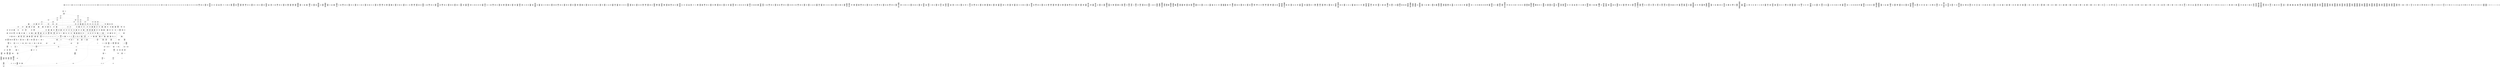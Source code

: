 /* Generated by GvGen v.1.0 (https://www.github.com/stricaud/gvgen) */

digraph G {
compound=true;
   node1 [label="[anywhere]"];
   node2 [label="# 0x0
PUSHX Data
PUSHX Data
MSTORE
CALLVALUE
ISZERO
PUSHX Data
JUMPI
"];
   node3 [label="# 0xc
PUSHX Data
REVERT
"];
   node4 [label="# 0x10
JUMPDEST
PUSHX LogicData
CALLDATASIZE
LT
PUSHX Data
JUMPI
"];
   node5 [label="# 0x1a
PUSHX Data
CALLDATALOAD
PUSHX BitData
SHR
PUSHX LogicData
GT
PUSHX Data
JUMPI
"];
   node6 [label="# 0x2b
PUSHX LogicData
GT
PUSHX Data
JUMPI
"];
   node7 [label="# 0x36
PUSHX LogicData
GT
PUSHX Data
JUMPI
"];
   node8 [label="# 0x41
PUSHX LogicData
GT
PUSHX Data
JUMPI
"];
   node9 [label="# 0x4c
PUSHX LogicData
EQ
PUSHX Data
JUMPI
"];
   node10 [label="# 0x57
PUSHX LogicData
EQ
PUSHX Data
JUMPI
"];
   node11 [label="# 0x62
PUSHX LogicData
EQ
PUSHX Data
JUMPI
"];
   node12 [label="# 0x6d
PUSHX LogicData
EQ
PUSHX Data
JUMPI
"];
   node13 [label="# 0x78
PUSHX LogicData
EQ
PUSHX Data
JUMPI
"];
   node14 [label="# 0x83
PUSHX Data
JUMP
"];
   node15 [label="# 0x87
JUMPDEST
PUSHX LogicData
EQ
PUSHX Data
JUMPI
"];
   node16 [label="# 0x93
PUSHX LogicData
EQ
PUSHX Data
JUMPI
"];
   node17 [label="# 0x9e
PUSHX LogicData
EQ
PUSHX Data
JUMPI
"];
   node18 [label="# 0xa9
PUSHX LogicData
EQ
PUSHX Data
JUMPI
"];
   node19 [label="# 0xb4
PUSHX Data
JUMP
"];
   node20 [label="# 0xb8
JUMPDEST
PUSHX LogicData
GT
PUSHX Data
JUMPI
"];
   node21 [label="# 0xc4
PUSHX LogicData
EQ
PUSHX Data
JUMPI
"];
   node22 [label="# 0xcf
PUSHX LogicData
EQ
PUSHX Data
JUMPI
"];
   node23 [label="# 0xda
PUSHX LogicData
EQ
PUSHX Data
JUMPI
"];
   node24 [label="# 0xe5
PUSHX LogicData
EQ
PUSHX Data
JUMPI
"];
   node25 [label="# 0xf0
PUSHX LogicData
EQ
PUSHX Data
JUMPI
"];
   node26 [label="# 0xfb
PUSHX Data
JUMP
"];
   node27 [label="# 0xff
JUMPDEST
PUSHX LogicData
EQ
PUSHX Data
JUMPI
"];
   node28 [label="# 0x10b
PUSHX LogicData
EQ
PUSHX Data
JUMPI
"];
   node29 [label="# 0x116
PUSHX LogicData
EQ
PUSHX Data
JUMPI
"];
   node30 [label="# 0x121
PUSHX LogicData
EQ
PUSHX Data
JUMPI
"];
   node31 [label="# 0x12c
PUSHX Data
JUMP
"];
   node32 [label="# 0x130
JUMPDEST
PUSHX LogicData
GT
PUSHX Data
JUMPI
"];
   node33 [label="# 0x13c
PUSHX LogicData
GT
PUSHX Data
JUMPI
"];
   node34 [label="# 0x147
PUSHX LogicData
EQ
PUSHX Data
JUMPI
"];
   node35 [label="# 0x152
PUSHX LogicData
EQ
PUSHX Data
JUMPI
"];
   node36 [label="# 0x15d
PUSHX LogicData
EQ
PUSHX Data
JUMPI
"];
   node37 [label="# 0x168
PUSHX LogicData
EQ
PUSHX Data
JUMPI
"];
   node38 [label="# 0x173
PUSHX LogicData
EQ
PUSHX Data
JUMPI
"];
   node39 [label="# 0x17e
PUSHX Data
JUMP
"];
   node40 [label="# 0x182
JUMPDEST
PUSHX LogicData
EQ
PUSHX Data
JUMPI
"];
   node41 [label="# 0x18e
PUSHX LogicData
EQ
PUSHX Data
JUMPI
"];
   node42 [label="# 0x199
PUSHX LogicData
EQ
PUSHX Data
JUMPI
"];
   node43 [label="# 0x1a4
PUSHX LogicData
EQ
PUSHX Data
JUMPI
"];
   node44 [label="# 0x1af
PUSHX Data
JUMP
"];
   node45 [label="# 0x1b3
JUMPDEST
PUSHX LogicData
GT
PUSHX Data
JUMPI
"];
   node46 [label="# 0x1bf
PUSHX LogicData
EQ
PUSHX Data
JUMPI
"];
   node47 [label="# 0x1ca
PUSHX LogicData
EQ
PUSHX Data
JUMPI
"];
   node48 [label="# 0x1d5
PUSHX LogicData
EQ
PUSHX Data
JUMPI
"];
   node49 [label="# 0x1e0
PUSHX LogicData
EQ
PUSHX Data
JUMPI
"];
   node50 [label="# 0x1eb
PUSHX Data
JUMP
"];
   node51 [label="# 0x1ef
JUMPDEST
PUSHX LogicData
EQ
PUSHX Data
JUMPI
"];
   node52 [label="# 0x1fb
PUSHX LogicData
EQ
PUSHX Data
JUMPI
"];
   node53 [label="# 0x206
PUSHX LogicData
EQ
PUSHX Data
JUMPI
"];
   node54 [label="# 0x211
PUSHX LogicData
EQ
PUSHX Data
JUMPI
"];
   node55 [label="# 0x21c
PUSHX Data
JUMP
"];
   node56 [label="# 0x220
JUMPDEST
PUSHX LogicData
GT
PUSHX Data
JUMPI
"];
   node57 [label="# 0x22c
PUSHX LogicData
GT
PUSHX Data
JUMPI
"];
   node58 [label="# 0x237
PUSHX LogicData
GT
PUSHX Data
JUMPI
"];
   node59 [label="# 0x242
PUSHX LogicData
EQ
PUSHX Data
JUMPI
"];
   node60 [label="# 0x24d
PUSHX LogicData
EQ
PUSHX Data
JUMPI
"];
   node61 [label="# 0x258
PUSHX LogicData
EQ
PUSHX Data
JUMPI
"];
   node62 [label="# 0x263
PUSHX LogicData
EQ
PUSHX Data
JUMPI
"];
   node63 [label="# 0x26e
PUSHX LogicData
EQ
PUSHX Data
JUMPI
"];
   node64 [label="# 0x279
PUSHX Data
JUMP
"];
   node65 [label="# 0x27d
JUMPDEST
PUSHX LogicData
EQ
PUSHX Data
JUMPI
"];
   node66 [label="# 0x289
PUSHX LogicData
EQ
PUSHX Data
JUMPI
"];
   node67 [label="# 0x294
PUSHX LogicData
EQ
PUSHX Data
JUMPI
"];
   node68 [label="# 0x29f
PUSHX LogicData
EQ
PUSHX Data
JUMPI
"];
   node69 [label="# 0x2aa
PUSHX Data
JUMP
"];
   node70 [label="# 0x2ae
JUMPDEST
PUSHX LogicData
GT
PUSHX Data
JUMPI
"];
   node71 [label="# 0x2ba
PUSHX LogicData
EQ
PUSHX Data
JUMPI
"];
   node72 [label="# 0x2c5
PUSHX LogicData
EQ
PUSHX Data
JUMPI
"];
   node73 [label="# 0x2d0
PUSHX LogicData
EQ
PUSHX Data
JUMPI
"];
   node74 [label="# 0x2db
PUSHX LogicData
EQ
PUSHX Data
JUMPI
"];
   node75 [label="# 0x2e6
PUSHX LogicData
EQ
PUSHX Data
JUMPI
"];
   node76 [label="# 0x2f1
PUSHX Data
JUMP
"];
   node77 [label="# 0x2f5
JUMPDEST
PUSHX LogicData
EQ
PUSHX Data
JUMPI
"];
   node78 [label="# 0x301
PUSHX LogicData
EQ
PUSHX Data
JUMPI
"];
   node79 [label="# 0x30c
PUSHX LogicData
EQ
PUSHX Data
JUMPI
"];
   node80 [label="# 0x317
PUSHX LogicData
EQ
PUSHX Data
JUMPI
"];
   node81 [label="# 0x322
PUSHX Data
JUMP
"];
   node82 [label="# 0x326
JUMPDEST
PUSHX LogicData
GT
PUSHX Data
JUMPI
"];
   node83 [label="# 0x332
PUSHX LogicData
GT
PUSHX Data
JUMPI
"];
   node84 [label="# 0x33d
PUSHX LogicData
EQ
PUSHX Data
JUMPI
"];
   node85 [label="# 0x348
PUSHX LogicData
EQ
PUSHX Data
JUMPI
"];
   node86 [label="# 0x353
PUSHX LogicData
EQ
PUSHX Data
JUMPI
"];
   node87 [label="# 0x35e
PUSHX LogicData
EQ
PUSHX Data
JUMPI
"];
   node88 [label="# 0x369
PUSHX LogicData
EQ
PUSHX Data
JUMPI
"];
   node89 [label="# 0x374
PUSHX Data
JUMP
"];
   node90 [label="# 0x378
JUMPDEST
PUSHX LogicData
EQ
PUSHX Data
JUMPI
"];
   node91 [label="# 0x384
PUSHX LogicData
EQ
PUSHX Data
JUMPI
"];
   node92 [label="# 0x38f
PUSHX LogicData
EQ
PUSHX Data
JUMPI
"];
   node93 [label="# 0x39a
PUSHX LogicData
EQ
PUSHX Data
JUMPI
"];
   node94 [label="# 0x3a5
PUSHX Data
JUMP
"];
   node95 [label="# 0x3a9
JUMPDEST
PUSHX LogicData
GT
PUSHX Data
JUMPI
"];
   node96 [label="# 0x3b5
PUSHX LogicData
EQ
PUSHX Data
JUMPI
"];
   node97 [label="# 0x3c0
PUSHX LogicData
EQ
PUSHX Data
JUMPI
"];
   node98 [label="# 0x3cb
PUSHX LogicData
EQ
PUSHX Data
JUMPI
"];
   node99 [label="# 0x3d6
PUSHX LogicData
EQ
PUSHX Data
JUMPI
"];
   node100 [label="# 0x3e1
PUSHX Data
JUMP
"];
   node101 [label="# 0x3e5
JUMPDEST
PUSHX LogicData
EQ
PUSHX Data
JUMPI
"];
   node102 [label="# 0x3f1
PUSHX LogicData
EQ
PUSHX Data
JUMPI
"];
   node103 [label="# 0x3fc
PUSHX LogicData
EQ
PUSHX Data
JUMPI
"];
   node104 [label="# 0x407
PUSHX LogicData
EQ
PUSHX Data
JUMPI
"];
   node105 [label="# 0x412
JUMPDEST
PUSHX Data
REVERT
"];
   node106 [label="# 0x417
JUMPDEST
PUSHX Data
PUSHX Data
CALLDATASIZE
PUSHX Data
PUSHX Data
JUMP
"];
   node107 [label="# 0x425
JUMPDEST
PUSHX Data
JUMP
"];
   node108 [label="# 0x42a
JUMPDEST
PUSHX MemData
MLOAD
PUSHX Data
PUSHX Data
JUMP
"];
   node109 [label="# 0x437
JUMPDEST
PUSHX MemData
MLOAD
SUB
RETURN
"];
   node110 [label="# 0x440
JUMPDEST
PUSHX Data
PUSHX Data
CALLDATASIZE
PUSHX Data
PUSHX Data
JUMP
"];
   node111 [label="# 0x44e
JUMPDEST
PUSHX Data
JUMP
"];
   node112 [label="# 0x453
JUMPDEST
STOP
"];
   node113 [label="# 0x455
JUMPDEST
PUSHX Data
PUSHX Data
JUMP
"];
   node114 [label="# 0x45d
JUMPDEST
PUSHX MemData
MLOAD
PUSHX Data
PUSHX Data
JUMP
"];
   node115 [label="# 0x46a
JUMPDEST
PUSHX Data
PUSHX Data
CALLDATASIZE
PUSHX Data
PUSHX Data
JUMP
"];
   node116 [label="# 0x478
JUMPDEST
PUSHX Data
JUMP
"];
   node117 [label="# 0x47d
JUMPDEST
PUSHX MemData
MLOAD
PUSHX Data
PUSHX Data
JUMP
"];
   node118 [label="# 0x48a
JUMPDEST
PUSHX Data
PUSHX Data
CALLDATASIZE
PUSHX Data
PUSHX Data
JUMP
"];
   node119 [label="# 0x498
JUMPDEST
PUSHX Data
JUMP
"];
   node120 [label="# 0x49d
JUMPDEST
PUSHX Data
PUSHX Data
CALLDATASIZE
PUSHX Data
PUSHX Data
JUMP
"];
   node121 [label="# 0x4ab
JUMPDEST
PUSHX Data
JUMP
"];
   node122 [label="# 0x4b0
JUMPDEST
PUSHX MemData
MLOAD
PUSHX Data
PUSHX Data
JUMP
"];
   node123 [label="# 0x4bd
JUMPDEST
PUSHX Data
PUSHX Data
CALLDATASIZE
PUSHX Data
PUSHX Data
JUMP
"];
   node124 [label="# 0x4cb
JUMPDEST
PUSHX Data
JUMP
"];
   node125 [label="# 0x4d0
JUMPDEST
PUSHX Data
PUSHX Data
CALLDATASIZE
PUSHX Data
PUSHX Data
JUMP
"];
   node126 [label="# 0x4de
JUMPDEST
PUSHX Data
JUMP
"];
   node127 [label="# 0x4e3
JUMPDEST
PUSHX Data
PUSHX Data
CALLDATASIZE
PUSHX Data
PUSHX Data
JUMP
"];
   node128 [label="# 0x4f1
JUMPDEST
PUSHX Data
JUMP
"];
   node129 [label="# 0x4f6
JUMPDEST
PUSHX Data
PUSHX Data
CALLDATASIZE
PUSHX Data
PUSHX Data
JUMP
"];
   node130 [label="# 0x504
JUMPDEST
PUSHX Data
JUMP
"];
   node131 [label="# 0x509
JUMPDEST
PUSHX Data
PUSHX Data
CALLDATASIZE
PUSHX Data
PUSHX Data
JUMP
"];
   node132 [label="# 0x517
JUMPDEST
PUSHX Data
JUMP
"];
   node133 [label="# 0x51c
JUMPDEST
PUSHX Data
PUSHX Data
CALLDATASIZE
PUSHX Data
PUSHX Data
JUMP
"];
   node134 [label="# 0x52a
JUMPDEST
PUSHX Data
JUMP
"];
   node135 [label="# 0x52f
JUMPDEST
PUSHX Data
PUSHX Data
CALLDATASIZE
PUSHX Data
PUSHX Data
JUMP
"];
   node136 [label="# 0x53d
JUMPDEST
PUSHX Data
JUMP
"];
   node137 [label="# 0x542
JUMPDEST
PUSHX MemData
MLOAD
PUSHX Data
PUSHX Data
JUMP
"];
   node138 [label="# 0x54f
JUMPDEST
PUSHX Data
PUSHX Data
CALLDATASIZE
PUSHX Data
PUSHX Data
JUMP
"];
   node139 [label="# 0x55d
JUMPDEST
PUSHX Data
JUMP
"];
   node140 [label="# 0x562
JUMPDEST
PUSHX MemData
MLOAD
PUSHX Data
PUSHX Data
JUMP
"];
   node141 [label="# 0x570
JUMPDEST
PUSHX Data
PUSHX Data
CALLDATASIZE
PUSHX Data
PUSHX Data
JUMP
"];
   node142 [label="# 0x57e
JUMPDEST
PUSHX Data
JUMP
"];
   node143 [label="# 0x583
JUMPDEST
PUSHX Data
PUSHX Data
JUMP
"];
   node144 [label="# 0x58b
JUMPDEST
PUSHX Data
PUSHX Data
CALLDATASIZE
PUSHX Data
PUSHX Data
JUMP
"];
   node145 [label="# 0x599
JUMPDEST
PUSHX Data
JUMP
"];
   node146 [label="# 0x59e
JUMPDEST
PUSHX Data
PUSHX Data
CALLDATASIZE
PUSHX Data
PUSHX Data
JUMP
"];
   node147 [label="# 0x5ac
JUMPDEST
PUSHX Data
JUMP
"];
   node148 [label="# 0x5b1
JUMPDEST
PUSHX Data
PUSHX Data
CALLDATASIZE
PUSHX Data
PUSHX Data
JUMP
"];
   node149 [label="# 0x5bf
JUMPDEST
PUSHX Data
JUMP
"];
   node150 [label="# 0x5c4
JUMPDEST
PUSHX Data
PUSHX Data
JUMP
"];
   node151 [label="# 0x5cc
JUMPDEST
PUSHX MemData
MLOAD
PUSHX Data
PUSHX Data
JUMP
"];
   node152 [label="# 0x5d9
JUMPDEST
PUSHX Data
PUSHX Data
CALLDATASIZE
PUSHX Data
PUSHX Data
JUMP
"];
   node153 [label="# 0x5e7
JUMPDEST
PUSHX Data
JUMP
"];
   node154 [label="# 0x5ec
JUMPDEST
PUSHX Data
PUSHX Data
CALLDATASIZE
PUSHX Data
PUSHX Data
JUMP
"];
   node155 [label="# 0x5fa
JUMPDEST
PUSHX Data
JUMP
"];
   node156 [label="# 0x5ff
JUMPDEST
PUSHX Data
PUSHX Data
CALLDATASIZE
PUSHX Data
PUSHX Data
JUMP
"];
   node157 [label="# 0x60d
JUMPDEST
PUSHX Data
JUMP
"];
   node158 [label="# 0x612
JUMPDEST
PUSHX Data
PUSHX Data
CALLDATASIZE
PUSHX Data
PUSHX Data
JUMP
"];
   node159 [label="# 0x620
JUMPDEST
PUSHX Data
JUMP
"];
   node160 [label="# 0x625
JUMPDEST
PUSHX Data
PUSHX Data
CALLDATASIZE
PUSHX Data
PUSHX Data
JUMP
"];
   node161 [label="# 0x633
JUMPDEST
PUSHX Data
JUMP
"];
   node162 [label="# 0x638
JUMPDEST
PUSHX Data
PUSHX Data
CALLDATASIZE
PUSHX Data
PUSHX Data
JUMP
"];
   node163 [label="# 0x646
JUMPDEST
PUSHX Data
JUMP
"];
   node164 [label="# 0x64b
JUMPDEST
PUSHX Data
PUSHX Data
JUMP
"];
   node165 [label="# 0x653
JUMPDEST
PUSHX MemData
MLOAD
PUSHX Data
PUSHX Data
JUMP
"];
   node166 [label="# 0x660
JUMPDEST
PUSHX Data
PUSHX Data
CALLDATASIZE
PUSHX Data
PUSHX Data
JUMP
"];
   node167 [label="# 0x66e
JUMPDEST
PUSHX Data
JUMP
"];
   node168 [label="# 0x673
JUMPDEST
PUSHX Data
PUSHX Data
CALLDATASIZE
PUSHX Data
PUSHX Data
JUMP
"];
   node169 [label="# 0x681
JUMPDEST
PUSHX Data
JUMP
"];
   node170 [label="# 0x686
JUMPDEST
PUSHX Data
PUSHX Data
CALLDATASIZE
PUSHX Data
PUSHX Data
JUMP
"];
   node171 [label="# 0x694
JUMPDEST
PUSHX Data
JUMP
"];
   node172 [label="# 0x699
JUMPDEST
PUSHX Data
PUSHX Data
CALLDATASIZE
PUSHX Data
PUSHX Data
JUMP
"];
   node173 [label="# 0x6a7
JUMPDEST
PUSHX Data
JUMP
"];
   node174 [label="# 0x6ac
JUMPDEST
PUSHX Data
PUSHX Data
CALLDATASIZE
PUSHX Data
PUSHX Data
JUMP
"];
   node175 [label="# 0x6ba
JUMPDEST
PUSHX Data
JUMP
"];
   node176 [label="# 0x6bf
JUMPDEST
PUSHX Data
PUSHX Data
JUMP
"];
   node177 [label="# 0x6c7
JUMPDEST
PUSHX Data
PUSHX Data
CALLDATASIZE
PUSHX Data
PUSHX Data
JUMP
"];
   node178 [label="# 0x6d5
JUMPDEST
PUSHX Data
JUMP
"];
   node179 [label="# 0x6da
JUMPDEST
PUSHX Data
PUSHX Data
JUMP
"];
   node180 [label="# 0x6e2
JUMPDEST
PUSHX Data
PUSHX Data
JUMP
"];
   node181 [label="# 0x6ea
JUMPDEST
PUSHX Data
PUSHX Data
JUMP
"];
   node182 [label="# 0x6f2
JUMPDEST
PUSHX Data
PUSHX Data
CALLDATASIZE
PUSHX Data
PUSHX Data
JUMP
"];
   node183 [label="# 0x700
JUMPDEST
PUSHX Data
JUMP
"];
   node184 [label="# 0x705
JUMPDEST
PUSHX Data
PUSHX Data
CALLDATASIZE
PUSHX Data
PUSHX Data
JUMP
"];
   node185 [label="# 0x713
JUMPDEST
PUSHX Data
JUMP
"];
   node186 [label="# 0x718
JUMPDEST
PUSHX Data
PUSHX Data
CALLDATASIZE
PUSHX Data
PUSHX Data
JUMP
"];
   node187 [label="# 0x726
JUMPDEST
PUSHX Data
JUMP
"];
   node188 [label="# 0x72b
JUMPDEST
PUSHX Data
PUSHX Data
JUMP
"];
   node189 [label="# 0x733
JUMPDEST
PUSHX Data
PUSHX Data
CALLDATASIZE
PUSHX Data
PUSHX Data
JUMP
"];
   node190 [label="# 0x741
JUMPDEST
PUSHX Data
JUMP
"];
   node191 [label="# 0x746
JUMPDEST
PUSHX Data
PUSHX Data
JUMP
"];
   node192 [label="# 0x74e
JUMPDEST
PUSHX Data
PUSHX Data
CALLDATASIZE
PUSHX Data
PUSHX Data
JUMP
"];
   node193 [label="# 0x75c
JUMPDEST
PUSHX Data
JUMP
"];
   node194 [label="# 0x761
JUMPDEST
PUSHX Data
PUSHX Data
JUMP
"];
   node195 [label="# 0x769
JUMPDEST
PUSHX Data
PUSHX Data
CALLDATASIZE
PUSHX Data
PUSHX Data
JUMP
"];
   node196 [label="# 0x777
JUMPDEST
PUSHX Data
JUMP
"];
   node197 [label="# 0x77c
JUMPDEST
PUSHX Data
PUSHX Data
CALLDATASIZE
PUSHX Data
PUSHX Data
JUMP
"];
   node198 [label="# 0x78a
JUMPDEST
PUSHX Data
JUMP
"];
   node199 [label="# 0x78f
JUMPDEST
PUSHX Data
PUSHX Data
JUMP
"];
   node200 [label="# 0x797
JUMPDEST
PUSHX Data
PUSHX Data
CALLDATASIZE
PUSHX Data
PUSHX Data
JUMP
"];
   node201 [label="# 0x7a5
JUMPDEST
PUSHX Data
JUMP
"];
   node202 [label="# 0x7aa
JUMPDEST
PUSHX Data
PUSHX Data
CALLDATASIZE
PUSHX Data
PUSHX Data
JUMP
"];
   node203 [label="# 0x7b8
JUMPDEST
PUSHX Data
JUMP
"];
   node204 [label="# 0x7bd
JUMPDEST
PUSHX Data
PUSHX Data
CALLDATASIZE
PUSHX Data
PUSHX Data
JUMP
"];
   node205 [label="# 0x7cb
JUMPDEST
PUSHX Data
JUMP
"];
   node206 [label="# 0x7d0
JUMPDEST
PUSHX Data
PUSHX Data
CALLDATASIZE
PUSHX Data
PUSHX Data
JUMP
"];
   node207 [label="# 0x7de
JUMPDEST
PUSHX Data
JUMP
"];
   node208 [label="# 0x7e3
JUMPDEST
PUSHX Data
PUSHX Data
CALLDATASIZE
PUSHX Data
PUSHX Data
JUMP
"];
   node209 [label="# 0x7f1
JUMPDEST
PUSHX Data
JUMP
"];
   node210 [label="# 0x7f6
JUMPDEST
PUSHX Data
PUSHX Data
CALLDATASIZE
PUSHX Data
PUSHX Data
JUMP
"];
   node211 [label="# 0x804
JUMPDEST
PUSHX Data
JUMP
"];
   node212 [label="# 0x809
JUMPDEST
PUSHX Data
PUSHX Data
CALLDATASIZE
PUSHX Data
PUSHX Data
JUMP
"];
   node213 [label="# 0x817
JUMPDEST
PUSHX Data
JUMP
"];
   node214 [label="# 0x81c
JUMPDEST
PUSHX Data
PUSHX Data
CALLDATASIZE
PUSHX Data
PUSHX Data
JUMP
"];
   node215 [label="# 0x82a
JUMPDEST
PUSHX Data
JUMP
"];
   node216 [label="# 0x82f
JUMPDEST
PUSHX MemData
MLOAD
PUSHX Data
PUSHX Data
JUMP
"];
   node217 [label="# 0x83c
JUMPDEST
PUSHX Data
PUSHX Data
CALLDATASIZE
PUSHX Data
PUSHX Data
JUMP
"];
   node218 [label="# 0x84a
JUMPDEST
PUSHX Data
JUMP
"];
   node219 [label="# 0x84f
JUMPDEST
PUSHX MemData
MLOAD
PUSHX Data
PUSHX Data
JUMP
"];
   node220 [label="# 0x85d
JUMPDEST
PUSHX Data
PUSHX Data
CALLDATASIZE
PUSHX Data
PUSHX Data
JUMP
"];
   node221 [label="# 0x86b
JUMPDEST
PUSHX Data
JUMP
"];
   node222 [label="# 0x870
JUMPDEST
PUSHX Data
PUSHX Data
CALLDATASIZE
PUSHX Data
PUSHX Data
JUMP
"];
   node223 [label="# 0x87e
JUMPDEST
PUSHX Data
JUMP
"];
   node224 [label="# 0x883
JUMPDEST
PUSHX Data
PUSHX Data
CALLDATASIZE
PUSHX Data
PUSHX Data
JUMP
"];
   node225 [label="# 0x891
JUMPDEST
PUSHX Data
JUMP
"];
   node226 [label="# 0x896
JUMPDEST
PUSHX Data
PUSHX Data
CALLDATASIZE
PUSHX Data
PUSHX Data
JUMP
"];
   node227 [label="# 0x8a4
JUMPDEST
PUSHX Data
JUMP
"];
   node228 [label="# 0x8a9
JUMPDEST
PUSHX Data
PUSHX Data
JUMP
"];
   node229 [label="# 0x8b1
JUMPDEST
PUSHX Data
PUSHX Data
JUMP
"];
   node230 [label="# 0x8b9
JUMPDEST
PUSHX Data
PUSHX Data
CALLDATASIZE
PUSHX Data
PUSHX Data
JUMP
"];
   node231 [label="# 0x8c7
JUMPDEST
PUSHX Data
JUMP
"];
   node232 [label="# 0x8cc
JUMPDEST
PUSHX Data
PUSHX Data
CALLDATASIZE
PUSHX Data
PUSHX Data
JUMP
"];
   node233 [label="# 0x8da
JUMPDEST
PUSHX Data
JUMP
"];
   node234 [label="# 0x8df
JUMPDEST
PUSHX Data
PUSHX Data
CALLDATASIZE
PUSHX Data
PUSHX Data
JUMP
"];
   node235 [label="# 0x8ed
JUMPDEST
PUSHX Data
JUMP
"];
   node236 [label="# 0x8f2
JUMPDEST
PUSHX Data
PUSHX Data
CALLDATASIZE
PUSHX Data
PUSHX Data
JUMP
"];
   node237 [label="# 0x900
JUMPDEST
PUSHX Data
JUMP
"];
   node238 [label="# 0x905
JUMPDEST
PUSHX Data
PUSHX Data
CALLDATASIZE
PUSHX Data
PUSHX Data
JUMP
"];
   node239 [label="# 0x913
JUMPDEST
PUSHX Data
JUMP
"];
   node240 [label="# 0x918
JUMPDEST
PUSHX Data
PUSHX Data
CALLDATASIZE
PUSHX Data
PUSHX Data
JUMP
"];
   node241 [label="# 0x926
JUMPDEST
PUSHX Data
JUMP
"];
   node242 [label="# 0x92b
JUMPDEST
PUSHX Data
PUSHX Data
PUSHX Data
JUMP
"];
   node243 [label="# 0x936
JUMPDEST
PUSHX Data
JUMPI
"];
   node244 [label="# 0x93c
PUSHX Data
PUSHX Data
JUMP
"];
   node245 [label="# 0x945
JUMPDEST
PUSHX Data
JUMPI
"];
   node246 [label="# 0x94b
PUSHX Data
PUSHX Data
JUMP
"];
   node247 [label="# 0x954
JUMPDEST
"];
   node248 [label="# 0x957
JUMPDEST
JUMP
"];
   node249 [label="# 0x95c
JUMPDEST
CALLER
PUSHX Data
PUSHX Data
JUMP
"];
   node250 [label="# 0x965
JUMPDEST
PUSHX ArithData
PUSHX BitData
PUSHX BitData
SHL
SUB
AND
EQ
PUSHX Data
JUMPI
"];
   node251 [label="# 0x975
PUSHX Data
PUSHX Data
CALLER
PUSHX Data
JUMP
"];
   node252 [label="# 0x980
JUMPDEST
PUSHX Data
JUMPI
"];
   node253 [label="# 0x985
PUSHX MemData
MLOAD
PUSHX BitData
PUSHX BitData
SHL
MSTORE
PUSHX ArithData
ADD
PUSHX Data
PUSHX Data
JUMP
"];
   node254 [label="# 0x99c
JUMPDEST
PUSHX MemData
MLOAD
SUB
REVERT
"];
   node255 [label="# 0x9a5
JUMPDEST
PUSHX Data
PUSHX Data
JUMP
"];
   node256 [label="# 0x9ae
JUMPDEST
JUMP
"];
   node257 [label="# 0x9b1
JUMPDEST
PUSHX Data
PUSHX StorData
SLOAD
PUSHX Data
PUSHX Data
JUMP
"];
   node258 [label="# 0x9c0
JUMPDEST
PUSHX ArithData
ADD
PUSHX ArithData
DIV
MUL
PUSHX ArithData
ADD
PUSHX MemData
MLOAD
ADD
PUSHX Data
MSTORE
MSTORE
PUSHX ArithData
ADD
SLOAD
PUSHX Data
PUSHX Data
JUMP
"];
   node259 [label="# 0x9ec
JUMPDEST
ISZERO
PUSHX Data
JUMPI
"];
   node260 [label="# 0x9f3
PUSHX LogicData
LT
PUSHX Data
JUMPI
"];
   node261 [label="# 0x9fb
PUSHX ArithData
SLOAD
DIV
MUL
MSTORE
PUSHX ArithData
ADD
PUSHX Data
JUMP
"];
   node262 [label="# 0xa0e
JUMPDEST
ADD
PUSHX Data
MSTORE
PUSHX Data
PUSHX Data
SHA3
"];
   node263 [label="# 0xa1c
JUMPDEST
SLOAD
MSTORE
PUSHX ArithData
ADD
PUSHX ArithData
ADD
GT
PUSHX Data
JUMPI
"];
   node264 [label="# 0xa30
SUB
PUSHX BitData
AND
ADD
"];
   node265 [label="# 0xa39
JUMPDEST
JUMP
"];
   node266 [label="# 0xa43
JUMPDEST
PUSHX Data
PUSHX Data
PUSHX Data
JUMP
"];
   node267 [label="# 0xa4e
JUMPDEST
PUSHX Data
JUMPI
"];
   node268 [label="# 0xa53
PUSHX MemData
MLOAD
PUSHX BitData
PUSHX BitData
SHL
MSTORE
PUSHX ArithData
ADD
PUSHX Data
PUSHX Data
JUMP
"];
   node269 [label="# 0xa6a
JUMPDEST
PUSHX Data
MSTORE
PUSHX Data
PUSHX Data
MSTORE
PUSHX Data
SHA3
SLOAD
PUSHX ArithData
PUSHX BitData
PUSHX BitData
SHL
SUB
AND
JUMP
"];
   node270 [label="# 0xa86
JUMPDEST
PUSHX Data
PUSHX Data
PUSHX Data
JUMP
"];
   node271 [label="# 0xa91
JUMPDEST
PUSHX ArithData
PUSHX BitData
PUSHX BitData
SHL
SUB
AND
PUSHX ArithData
PUSHX BitData
PUSHX BitData
SHL
SUB
AND
EQ
ISZERO
PUSHX Data
JUMPI
"];
   node272 [label="# 0xaae
PUSHX MemData
MLOAD
PUSHX BitData
PUSHX BitData
SHL
MSTORE
PUSHX ArithData
ADD
PUSHX Data
PUSHX Data
JUMP
"];
   node273 [label="# 0xac5
JUMPDEST
PUSHX ArithData
PUSHX BitData
PUSHX BitData
SHL
SUB
AND
PUSHX Data
PUSHX Data
JUMP
"];
   node274 [label="# 0xad7
JUMPDEST
PUSHX ArithData
PUSHX BitData
PUSHX BitData
SHL
SUB
AND
EQ
PUSHX Data
JUMPI
"];
   node275 [label="# 0xae7
PUSHX Data
PUSHX Data
PUSHX Data
JUMP
"];
   node276 [label="# 0xaf3
JUMPDEST
PUSHX Data
JUMPI
"];
   node277 [label="# 0xaf8
PUSHX MemData
MLOAD
PUSHX BitData
PUSHX BitData
SHL
MSTORE
PUSHX ArithData
ADD
PUSHX Data
PUSHX Data
JUMP
"];
   node278 [label="# 0xb0f
JUMPDEST
PUSHX Data
PUSHX Data
JUMP
"];
   node279 [label="# 0xb19
JUMPDEST
JUMP
"];
   node280 [label="# 0xb1e
JUMPDEST
PUSHX Data
PUSHX Data
PUSHX Data
JUMP
"];
   node281 [label="# 0xb29
JUMPDEST
PUSHX Data
JUMPI
"];
   node282 [label="# 0xb2e
PUSHX MemData
MLOAD
PUSHX BitData
PUSHX BitData
SHL
MSTORE
PUSHX ArithData
ADD
PUSHX Data
PUSHX Data
JUMP
"];
   node283 [label="# 0xb45
JUMPDEST
PUSHX Data
PUSHX Data
JUMP
"];
   node284 [label="# 0xb4e
JUMPDEST
SLOAD
PUSHX ArithData
MUL
PUSHX ArithData
ADD
PUSHX MemData
MLOAD
ADD
PUSHX Data
MSTORE
MSTORE
PUSHX ArithData
ADD
SLOAD
ISZERO
PUSHX Data
JUMPI
"];
   node285 [label="# 0xb74
PUSHX ArithData
MUL
ADD
PUSHX Data
MSTORE
PUSHX Data
PUSHX Data
SHA3
"];
   node286 [label="# 0xb84
JUMPDEST
SLOAD
MSTORE
PUSHX ArithData
ADD
PUSHX ArithData
ADD
GT
PUSHX Data
JUMPI
"];
   node287 [label="# 0xb98
JUMPDEST
JUMP
"];
   node288 [label="# 0xba4
JUMPDEST
CALLER
PUSHX Data
PUSHX Data
JUMP
"];
   node289 [label="# 0xbad
JUMPDEST
PUSHX ArithData
PUSHX BitData
PUSHX BitData
SHL
SUB
AND
EQ
PUSHX Data
JUMPI
"];
   node290 [label="# 0xbbd
PUSHX Data
PUSHX Data
CALLER
PUSHX Data
JUMP
"];
   node291 [label="# 0xbc8
JUMPDEST
PUSHX Data
JUMPI
"];
   node292 [label="# 0xbcd
PUSHX MemData
MLOAD
PUSHX BitData
PUSHX BitData
SHL
MSTORE
PUSHX ArithData
ADD
PUSHX Data
PUSHX Data
JUMP
"];
   node293 [label="# 0xbe4
JUMPDEST
PUSHX Data
PUSHX Data
JUMP
"];
   node294 [label="# 0xbef
JUMPDEST
PUSHX StorData
SLOAD
PUSHX ArithData
PUSHX BitData
PUSHX BitData
SHL
SUB
AND
PUSHX Data
JUMPI
"];
   node295 [label="# 0xc00
PUSHX MemData
MLOAD
PUSHX BitData
PUSHX BitData
SHL
MSTORE
PUSHX ArithData
ADD
PUSHX Data
PUSHX Data
JUMP
"];
   node296 [label="# 0xc17
JUMPDEST
PUSHX StorData
SLOAD
PUSHX ArithData
PUSHX BitData
PUSHX BitData
SHL
SUB
AND
PUSHX Data
JUMPI
"];
   node297 [label="# 0xc28
PUSHX MemData
MLOAD
PUSHX BitData
PUSHX BitData
SHL
MSTORE
PUSHX ArithData
ADD
PUSHX Data
PUSHX Data
JUMP
"];
   node298 [label="# 0xc3f
JUMPDEST
PUSHX StorData
SLOAD
PUSHX MemData
MLOAD
PUSHX BitData
PUSHX BitData
SHL
MSTORE
PUSHX ArithData
PUSHX BitData
PUSHX BitData
SHL
SUB
AND
PUSHX Data
PUSHX Data
CALLER
ADDRESS
PUSHX ArithData
ADD
PUSHX Data
JUMP
"];
   node299 [label="# 0xc73
JUMPDEST
PUSHX Data
PUSHX MemData
MLOAD
SUB
EXTCODESIZE
ISZERO
ISZERO
PUSHX Data
JUMPI
"];
   node300 [label="# 0xc87
PUSHX Data
REVERT
"];
   node301 [label="# 0xc8b
JUMPDEST
GAS
STATICCALL
ISZERO
ISZERO
PUSHX Data
JUMPI
"];
   node302 [label="# 0xc96
RETURNDATASIZE
PUSHX Data
RETURNDATACOPY
RETURNDATASIZE
PUSHX Data
REVERT
"];
   node303 [label="# 0xc9f
JUMPDEST
PUSHX MemData
MLOAD
RETURNDATASIZE
PUSHX BitData
NOT
PUSHX ArithData
ADD
AND
ADD
PUSHX Data
MSTORE
ADD
PUSHX Data
PUSHX Data
JUMP
"];
   node304 [label="# 0xcc3
JUMPDEST
PUSHX Data
JUMPI
"];
   node305 [label="# 0xcc8
PUSHX MemData
MLOAD
PUSHX BitData
PUSHX BitData
SHL
MSTORE
PUSHX ArithData
ADD
PUSHX Data
PUSHX Data
JUMP
"];
   node306 [label="# 0xcdf
JUMPDEST
PUSHX Data
PUSHX Data
PUSHX Data
JUMP
"];
   node307 [label="# 0xceb
JUMPDEST
PUSHX Data
PUSHX ArithData
MUL
PUSHX ArithData
ADD
PUSHX MemData
MLOAD
ADD
PUSHX Data
MSTORE
MSTORE
PUSHX ArithData
ADD
PUSHX ArithData
MUL
CALLDATACOPY
PUSHX Data
ADD
MSTORE
PUSHX StorData
SLOAD
PUSHX Data
JUMP
"];
   node308 [label="# 0xd2e
JUMPDEST
PUSHX Data
JUMPI
"];
   node309 [label="# 0xd33
PUSHX MemData
MLOAD
PUSHX BitData
PUSHX BitData
SHL
MSTORE
PUSHX ArithData
ADD
PUSHX Data
PUSHX Data
JUMP
"];
   node310 [label="# 0xd4a
JUMPDEST
PUSHX StorData
SLOAD
PUSHX MemData
MLOAD
PUSHX BitData
PUSHX BitData
SHL
MSTORE
PUSHX ArithData
PUSHX BitData
PUSHX BitData
SHL
SUB
AND
PUSHX Data
PUSHX Data
CALLER
AND
PUSHX Data
PUSHX ArithData
ADD
PUSHX Data
JUMP
"];
   node311 [label="# 0xd81
JUMPDEST
PUSHX Data
PUSHX MemData
MLOAD
SUB
PUSHX Data
EXTCODESIZE
ISZERO
ISZERO
PUSHX Data
JUMPI
"];
   node312 [label="# 0xd97
PUSHX Data
REVERT
"];
   node313 [label="# 0xd9b
JUMPDEST
GAS
CALL
ISZERO
ISZERO
PUSHX Data
JUMPI
"];
   node314 [label="# 0xda6
RETURNDATASIZE
PUSHX Data
RETURNDATACOPY
RETURNDATASIZE
PUSHX Data
REVERT
"];
   node315 [label="# 0xdaf
JUMPDEST
PUSHX Data
MSTORE
PUSHX Data
MSTORE
PUSHX Data
SHA3
SLOAD
PUSHX ArithData
PUSHX BitData
PUSHX BitData
SHL
SUB
NOT
AND
CALLER
OR
SSTORE
PUSHX Data
PUSHX Data
JUMP
"];
   node316 [label="# 0xddf
JUMPDEST
JUMP
"];
   node317 [label="# 0xde9
JUMPDEST
CALLER
PUSHX Data
PUSHX Data
JUMP
"];
   node318 [label="# 0xdf2
JUMPDEST
PUSHX ArithData
PUSHX BitData
PUSHX BitData
SHL
SUB
AND
EQ
PUSHX Data
JUMPI
"];
   node319 [label="# 0xe02
PUSHX Data
PUSHX Data
CALLER
PUSHX Data
JUMP
"];
   node320 [label="# 0xe0d
JUMPDEST
PUSHX Data
JUMPI
"];
   node321 [label="# 0xe12
PUSHX MemData
MLOAD
PUSHX BitData
PUSHX BitData
SHL
MSTORE
PUSHX ArithData
ADD
PUSHX Data
PUSHX Data
JUMP
"];
   node322 [label="# 0xe29
JUMPDEST
PUSHX Data
PUSHX Data
JUMP
"];
   node323 [label="# 0xe32
JUMPDEST
PUSHX Data
JUMPI
"];
   node324 [label="# 0xe37
PUSHX MemData
MLOAD
PUSHX BitData
PUSHX BitData
SHL
MSTORE
PUSHX ArithData
ADD
PUSHX Data
PUSHX Data
JUMP
"];
   node325 [label="# 0xe4e
JUMPDEST
PUSHX Data
PUSHX Data
JUMP
"];
   node326 [label="# 0xe5b
JUMPDEST
JUMP
"];
   node327 [label="# 0xe62
JUMPDEST
PUSHX Data
PUSHX Data
PUSHX Data
JUMP
"];
   node328 [label="# 0xe6d
JUMPDEST
PUSHX Data
JUMPI
"];
   node329 [label="# 0xe72
PUSHX MemData
MLOAD
PUSHX BitData
PUSHX BitData
SHL
MSTORE
PUSHX ArithData
ADD
PUSHX Data
PUSHX Data
JUMP
"];
   node330 [label="# 0xe89
JUMPDEST
PUSHX Data
PUSHX Data
JUMP
"];
   node331 [label="# 0xe92
JUMPDEST
PUSHX Data
PUSHX Data
PUSHX Data
JUMP
"];
   node332 [label="# 0xe9d
JUMPDEST
PUSHX Data
JUMP
"];
   node333 [label="# 0xea3
JUMPDEST
PUSHX Data
JUMPI
"];
   node334 [label="# 0xea8
PUSHX MemData
MLOAD
PUSHX BitData
PUSHX BitData
SHL
MSTORE
PUSHX ArithData
ADD
PUSHX Data
PUSHX Data
JUMP
"];
   node335 [label="# 0xebf
JUMPDEST
PUSHX Data
PUSHX Data
JUMP
"];
   node336 [label="# 0xeca
JUMPDEST
PUSHX Data
PUSHX ArithData
PUSHX BitData
PUSHX BitData
SHL
SUB
AND
PUSHX Data
PUSHX Data
JUMP
"];
   node337 [label="# 0xede
JUMPDEST
PUSHX ArithData
PUSHX BitData
PUSHX BitData
SHL
SUB
AND
EQ
PUSHX Data
JUMPI
"];
   node338 [label="# 0xeee
PUSHX Data
PUSHX Data
PUSHX Data
JUMP
"];
   node339 [label="# 0xef9
JUMPDEST
PUSHX Data
PUSHX LogicData
PUSHX StorData
SLOAD
EQ
ISZERO
PUSHX Data
JUMPI
"];
   node340 [label="# 0xf07
PUSHX MemData
MLOAD
PUSHX BitData
PUSHX BitData
SHL
MSTORE
PUSHX ArithData
ADD
PUSHX Data
PUSHX Data
JUMP
"];
   node341 [label="# 0xf1e
JUMPDEST
PUSHX Data
PUSHX Data
SSTORE
PUSHX Data
PUSHX Data
CALLER
PUSHX Data
JUMP
"];
   node342 [label="# 0xf2e
JUMPDEST
PUSHX Data
JUMPI
"];
   node343 [label="# 0xf33
PUSHX MemData
MLOAD
PUSHX BitData
PUSHX BitData
SHL
MSTORE
PUSHX ArithData
ADD
PUSHX Data
PUSHX Data
JUMP
"];
   node344 [label="# 0xf4a
JUMPDEST
PUSHX Data
SSTORE
JUMP
"];
   node345 [label="# 0xf53
JUMPDEST
PUSHX Data
PUSHX Data
PUSHX Data
JUMP
"];
   node346 [label="# 0xf5f
JUMPDEST
PUSHX Data
JUMPI
"];
   node347 [label="# 0xf64
PUSHX MemData
MLOAD
PUSHX BitData
PUSHX BitData
SHL
MSTORE
PUSHX ArithData
ADD
PUSHX Data
PUSHX Data
JUMP
"];
   node348 [label="# 0xf7b
JUMPDEST
PUSHX Data
PUSHX Data
JUMP
"];
   node349 [label="# 0xf85
JUMPDEST
"];
   node350 [label="# 0xf8a
JUMPDEST
JUMP
"];
   node351 [label="# 0xf91
JUMPDEST
PUSHX Data
PUSHX Data
JUMP
"];
   node352 [label="# 0xf99
JUMPDEST
PUSHX ArithData
PUSHX BitData
PUSHX BitData
SHL
SUB
AND
PUSHX Data
PUSHX Data
JUMP
"];
   node353 [label="# 0xfaa
JUMPDEST
PUSHX ArithData
PUSHX BitData
PUSHX BitData
SHL
SUB
AND
EQ
PUSHX Data
JUMPI
"];
   node354 [label="# 0xfb9
PUSHX MemData
MLOAD
PUSHX BitData
PUSHX BitData
SHL
MSTORE
PUSHX ArithData
ADD
PUSHX Data
PUSHX Data
JUMP
"];
   node355 [label="# 0xfd0
JUMPDEST
PUSHX Data
PUSHX Data
PUSHX Data
JUMP
"];
   node356 [label="# 0xfdb
JUMPDEST
ISZERO
PUSHX Data
JUMPI
"];
   node357 [label="# 0xfe1
PUSHX MemData
MLOAD
CALLER
PUSHX ArithData
PUSHX BitData
PUSHX BitData
SHL
SUB
AND
PUSHX Data
PUSHX Data
LOGX
PUSHX Data
PUSHX Data
PUSHX Data
JUMP
"];
   node358 [label="# 0x1021
JUMPDEST
JUMP
"];
   node359 [label="# 0x1025
JUMPDEST
PUSHX StorData
SLOAD
JUMP
"];
   node360 [label="# 0x102b
JUMPDEST
CALLER
PUSHX Data
PUSHX Data
JUMP
"];
   node361 [label="# 0x1034
JUMPDEST
PUSHX ArithData
PUSHX BitData
PUSHX BitData
SHL
SUB
AND
EQ
PUSHX Data
JUMPI
"];
   node362 [label="# 0x1044
PUSHX Data
PUSHX Data
CALLER
PUSHX Data
JUMP
"];
   node363 [label="# 0x104f
JUMPDEST
PUSHX Data
JUMPI
"];
   node364 [label="# 0x1054
PUSHX MemData
MLOAD
PUSHX BitData
PUSHX BitData
SHL
MSTORE
PUSHX ArithData
ADD
PUSHX Data
PUSHX Data
JUMP
"];
   node365 [label="# 0x106b
JUMPDEST
PUSHX Data
PUSHX ArithData
ADD
PUSHX ArithData
DIV
MUL
PUSHX ArithData
ADD
PUSHX MemData
MLOAD
ADD
PUSHX Data
MSTORE
MSTORE
PUSHX ArithData
ADD
CALLDATACOPY
PUSHX Data
ADD
MSTORE
PUSHX Data
JUMP
"];
   node366 [label="# 0x10aa
JUMPDEST
CALLER
PUSHX Data
PUSHX Data
JUMP
"];
   node367 [label="# 0x10b3
JUMPDEST
PUSHX ArithData
PUSHX BitData
PUSHX BitData
SHL
SUB
AND
EQ
PUSHX Data
JUMPI
"];
   node368 [label="# 0x10c3
PUSHX Data
PUSHX Data
CALLER
PUSHX Data
JUMP
"];
   node369 [label="# 0x10ce
JUMPDEST
PUSHX Data
JUMPI
"];
   node370 [label="# 0x10d3
PUSHX MemData
MLOAD
PUSHX BitData
PUSHX BitData
SHL
MSTORE
PUSHX ArithData
ADD
PUSHX Data
PUSHX Data
JUMP
"];
   node371 [label="# 0x10ea
JUMPDEST
PUSHX Data
PUSHX Data
PUSHX Data
JUMP
"];
   node372 [label="# 0x10f6
JUMPDEST
ISZERO
PUSHX Data
JUMPI
"];
   node373 [label="# 0x10fc
PUSHX MemData
MLOAD
PUSHX BitData
PUSHX BitData
SHL
MSTORE
PUSHX ArithData
ADD
PUSHX Data
PUSHX Data
JUMP
"];
   node374 [label="# 0x1113
JUMPDEST
PUSHX Data
PUSHX Data
PUSHX Data
JUMP
"];
   node375 [label="# 0x1120
JUMPDEST
JUMP
"];
   node376 [label="# 0x1126
JUMPDEST
PUSHX Data
MSTORE
PUSHX Data
MSTORE
PUSHX Data
SHA3
SLOAD
PUSHX ArithData
PUSHX BitData
PUSHX BitData
SHL
SUB
AND
JUMP
"];
   node377 [label="# 0x1140
JUMPDEST
PUSHX Data
PUSHX Data
PUSHX Data
PUSHX Data
JUMP
"];
   node378 [label="# 0x114c
JUMPDEST
PUSHX LogicData
GT
ISZERO
PUSHX Data
JUMPI
"];
   node379 [label="# 0x115d
PUSHX BitData
PUSHX BitData
SHL
PUSHX Data
MSTORE
PUSHX Data
PUSHX Data
MSTORE
PUSHX Data
PUSHX Data
REVERT
"];
   node380 [label="# 0x1172
JUMPDEST
PUSHX MemData
MLOAD
MSTORE
PUSHX ArithData
MUL
PUSHX ArithData
ADD
ADD
PUSHX Data
MSTORE
ISZERO
PUSHX Data
JUMPI
"];
   node381 [label="# 0x118c
PUSHX ArithData
ADD
PUSHX ArithData
MUL
CALLDATASIZE
CALLDATACOPY
ADD
"];
   node382 [label="# 0x119b
JUMPDEST
PUSHX Data
"];
   node383 [label="# 0x11a1
JUMPDEST
PUSHX Data
PUSHX Data
PUSHX Data
JUMP
"];
   node384 [label="# 0x11ab
JUMPDEST
LT
ISZERO
PUSHX Data
JUMPI
"];
   node385 [label="# 0x11b3
PUSHX Data
PUSHX Data
PUSHX Data
JUMP
"];
   node386 [label="# 0x11bd
JUMPDEST
MLOAD
LT
PUSHX Data
JUMPI
"];
   node387 [label="# 0x11c8
PUSHX BitData
PUSHX BitData
SHL
PUSHX Data
MSTORE
PUSHX Data
PUSHX Data
MSTORE
PUSHX Data
PUSHX Data
REVERT
"];
   node388 [label="# 0x11dd
JUMPDEST
PUSHX ArithData
PUSHX BitData
PUSHX BitData
SHL
SUB
AND
PUSHX ArithData
MUL
ADD
ADD
MSTORE
PUSHX Data
PUSHX Data
JUMP
"];
   node389 [label="# 0x11ff
JUMPDEST
PUSHX Data
JUMP
"];
   node390 [label="# 0x1207
JUMPDEST
JUMP
"];
   node391 [label="# 0x120b
JUMPDEST
CALLER
PUSHX Data
PUSHX Data
JUMP
"];
   node392 [label="# 0x1214
JUMPDEST
PUSHX ArithData
PUSHX BitData
PUSHX BitData
SHL
SUB
AND
EQ
PUSHX Data
JUMPI
"];
   node393 [label="# 0x1224
PUSHX Data
PUSHX Data
CALLER
PUSHX Data
JUMP
"];
   node394 [label="# 0x122f
JUMPDEST
PUSHX Data
JUMPI
"];
   node395 [label="# 0x1234
PUSHX MemData
MLOAD
PUSHX BitData
PUSHX BitData
SHL
MSTORE
PUSHX ArithData
ADD
PUSHX Data
PUSHX Data
JUMP
"];
   node396 [label="# 0x124b
JUMPDEST
PUSHX Data
ADDRESS
PUSHX Data
JUMP
"];
   node397 [label="# 0x1258
JUMPDEST
PUSHX Data
PUSHX LogicData
PUSHX StorData
SLOAD
EQ
ISZERO
PUSHX Data
JUMPI
"];
   node398 [label="# 0x1266
PUSHX MemData
MLOAD
PUSHX BitData
PUSHX BitData
SHL
MSTORE
PUSHX ArithData
ADD
PUSHX Data
PUSHX Data
JUMP
"];
   node399 [label="# 0x127d
JUMPDEST
PUSHX Data
PUSHX Data
SSTORE
PUSHX Data
PUSHX Data
CALLER
PUSHX Data
JUMP
"];
   node400 [label="# 0x128d
JUMPDEST
PUSHX Data
JUMPI
"];
   node401 [label="# 0x1292
PUSHX MemData
MLOAD
PUSHX BitData
PUSHX BitData
SHL
MSTORE
PUSHX ArithData
ADD
PUSHX Data
PUSHX Data
JUMP
"];
   node402 [label="# 0x12a9
JUMPDEST
PUSHX LogicData
GT
ISZERO
PUSHX Data
JUMPI
"];
   node403 [label="# 0x12bb
PUSHX BitData
PUSHX BitData
SHL
PUSHX Data
MSTORE
PUSHX Data
PUSHX Data
MSTORE
PUSHX Data
PUSHX Data
REVERT
"];
   node404 [label="# 0x12d0
JUMPDEST
PUSHX MemData
MLOAD
MSTORE
PUSHX ArithData
MUL
PUSHX ArithData
ADD
ADD
PUSHX Data
MSTORE
ISZERO
PUSHX Data
JUMPI
"];
   node405 [label="# 0x12ea
PUSHX ArithData
ADD
PUSHX ArithData
MUL
CALLDATASIZE
CALLDATACOPY
ADD
"];
   node406 [label="# 0x12f9
JUMPDEST
PUSHX Data
"];
   node407 [label="# 0x12ff
JUMPDEST
LT
ISZERO
PUSHX Data
JUMPI
"];
   node408 [label="# 0x1308
PUSHX Data
LT
PUSHX Data
JUMPI
"];
   node409 [label="# 0x1316
PUSHX BitData
PUSHX BitData
SHL
PUSHX Data
MSTORE
PUSHX Data
PUSHX Data
MSTORE
PUSHX Data
PUSHX Data
REVERT
"];
   node410 [label="# 0x132b
JUMPDEST
PUSHX ArithData
MUL
ADD
PUSHX Data
PUSHX Data
JUMP
"];
   node411 [label="# 0x133d
JUMPDEST
PUSHX ArithData
ADD
PUSHX ArithData
DIV
MUL
PUSHX ArithData
ADD
PUSHX MemData
MLOAD
ADD
PUSHX Data
MSTORE
MSTORE
PUSHX ArithData
ADD
CALLDATACOPY
PUSHX Data
ADD
MSTORE
PUSHX Data
JUMP
"];
   node412 [label="# 0x1377
JUMPDEST
MLOAD
LT
PUSHX Data
JUMPI
"];
   node413 [label="# 0x1382
PUSHX BitData
PUSHX BitData
SHL
PUSHX Data
MSTORE
PUSHX Data
PUSHX Data
MSTORE
PUSHX Data
PUSHX Data
REVERT
"];
   node414 [label="# 0x1397
JUMPDEST
PUSHX ArithData
MUL
ADD
ADD
MSTORE
PUSHX Data
PUSHX Data
JUMP
"];
   node415 [label="# 0x13ac
JUMPDEST
PUSHX Data
JUMP
"];
   node416 [label="# 0x13b4
JUMPDEST
PUSHX Data
SSTORE
JUMP
"];
   node417 [label="# 0x13c0
JUMPDEST
PUSHX Data
PUSHX Data
CALLER
PUSHX Data
JUMP
"];
   node418 [label="# 0x13cb
JUMPDEST
PUSHX Data
JUMPI
"];
   node419 [label="# 0x13d0
PUSHX MemData
MLOAD
PUSHX BitData
PUSHX BitData
SHL
MSTORE
PUSHX ArithData
ADD
PUSHX Data
PUSHX Data
JUMP
"];
   node420 [label="# 0x13e7
JUMPDEST
PUSHX Data
PUSHX Data
PUSHX Data
JUMP
"];
   node421 [label="# 0x13f3
JUMPDEST
CALLER
PUSHX Data
PUSHX Data
JUMP
"];
   node422 [label="# 0x13fc
JUMPDEST
PUSHX ArithData
PUSHX BitData
PUSHX BitData
SHL
SUB
AND
EQ
PUSHX Data
JUMPI
"];
   node423 [label="# 0x140c
PUSHX Data
PUSHX Data
CALLER
PUSHX Data
JUMP
"];
   node424 [label="# 0x1417
JUMPDEST
PUSHX Data
JUMPI
"];
   node425 [label="# 0x141c
PUSHX MemData
MLOAD
PUSHX BitData
PUSHX BitData
SHL
MSTORE
PUSHX ArithData
ADD
PUSHX Data
PUSHX Data
JUMP
"];
   node426 [label="# 0x1433
JUMPDEST
PUSHX Data
PUSHX Data
PUSHX Data
JUMP
"];
   node427 [label="# 0x143f
JUMPDEST
ISZERO
PUSHX Data
JUMPI
"];
   node428 [label="# 0x1445
PUSHX MemData
MLOAD
PUSHX BitData
PUSHX BitData
SHL
MSTORE
PUSHX ArithData
ADD
PUSHX Data
PUSHX Data
JUMP
"];
   node429 [label="# 0x145c
JUMPDEST
PUSHX Data
PUSHX Data
JUMP
"];
   node430 [label="# 0x1468
JUMPDEST
PUSHX Data
PUSHX MemData
MLOAD
PUSHX ArithData
ADD
PUSHX Data
MSTORE
PUSHX Data
MSTORE
PUSHX Data
JUMP
"];
   node431 [label="# 0x1483
JUMPDEST
PUSHX LogicData
PUSHX StorData
SLOAD
EQ
ISZERO
PUSHX Data
JUMPI
"];
   node432 [label="# 0x148f
PUSHX MemData
MLOAD
PUSHX BitData
PUSHX BitData
SHL
MSTORE
PUSHX ArithData
ADD
PUSHX Data
PUSHX Data
JUMP
"];
   node433 [label="# 0x14a6
JUMPDEST
PUSHX Data
PUSHX Data
SSTORE
PUSHX Data
CALLER
PUSHX Data
JUMP
"];
   node434 [label="# 0x14b5
JUMPDEST
PUSHX Data
JUMPI
"];
   node435 [label="# 0x14ba
PUSHX MemData
MLOAD
PUSHX BitData
PUSHX BitData
SHL
MSTORE
PUSHX ArithData
ADD
PUSHX Data
PUSHX Data
JUMP
"];
   node436 [label="# 0x14d1
JUMPDEST
PUSHX Data
PUSHX Data
PUSHX Data
JUMP
"];
   node437 [label="# 0x14dc
JUMPDEST
PUSHX Data
PUSHX Data
JUMP
"];
   node438 [label="# 0x14e7
JUMPDEST
PUSHX Data
PUSHX Data
JUMP
"];
   node439 [label="# 0x14f1
JUMPDEST
PUSHX Data
SSTORE
JUMP
"];
   node440 [label="# 0x14f9
JUMPDEST
PUSHX Data
JUMP
"];
   node441 [label="# 0x14fe
JUMPDEST
PUSHX Data
PUSHX Data
CALLER
PUSHX Data
JUMP
"];
   node442 [label="# 0x1509
JUMPDEST
PUSHX Data
JUMPI
"];
   node443 [label="# 0x150e
PUSHX MemData
MLOAD
PUSHX BitData
PUSHX BitData
SHL
MSTORE
PUSHX ArithData
ADD
PUSHX Data
PUSHX Data
JUMP
"];
   node444 [label="# 0x1525
JUMPDEST
MLOAD
EQ
PUSHX Data
JUMPI
"];
   node445 [label="# 0x152e
PUSHX MemData
MLOAD
PUSHX BitData
PUSHX BitData
SHL
MSTORE
PUSHX ArithData
ADD
PUSHX Data
PUSHX Data
JUMP
"];
   node446 [label="# 0x1545
JUMPDEST
PUSHX Data
"];
   node447 [label="# 0x1548
JUMPDEST
MLOAD
LT
ISZERO
PUSHX Data
JUMPI
"];
   node448 [label="# 0x1552
PUSHX Data
MLOAD
LT
PUSHX Data
JUMPI
"];
   node449 [label="# 0x155f
PUSHX BitData
PUSHX BitData
SHL
PUSHX Data
MSTORE
PUSHX Data
PUSHX Data
MSTORE
PUSHX Data
PUSHX Data
REVERT
"];
   node450 [label="# 0x1574
JUMPDEST
PUSHX ArithData
MUL
PUSHX ArithData
ADD
ADD
MLOAD
LT
PUSHX Data
JUMPI
"];
   node451 [label="# 0x1587
PUSHX BitData
PUSHX BitData
SHL
PUSHX Data
MSTORE
PUSHX Data
PUSHX Data
MSTORE
PUSHX Data
PUSHX Data
REVERT
"];
   node452 [label="# 0x159c
JUMPDEST
PUSHX ArithData
MUL
ADD
PUSHX Data
PUSHX Data
JUMP
"];
   node453 [label="# 0x15ae
JUMPDEST
PUSHX Data
JUMP
"];
   node454 [label="# 0x15b3
JUMPDEST
PUSHX Data
PUSHX Data
JUMP
"];
   node455 [label="# 0x15bd
JUMPDEST
PUSHX Data
JUMP
"];
   node456 [label="# 0x15c5
JUMPDEST
PUSHX Data
MSTORE
PUSHX Data
PUSHX Data
MSTORE
PUSHX Data
SHA3
SLOAD
PUSHX ArithData
PUSHX BitData
PUSHX BitData
SHL
SUB
AND
PUSHX Data
JUMPI
"];
   node457 [label="# 0x15e3
PUSHX MemData
MLOAD
PUSHX BitData
PUSHX BitData
SHL
MSTORE
PUSHX ArithData
ADD
PUSHX Data
PUSHX Data
JUMP
"];
   node458 [label="# 0x15fa
JUMPDEST
PUSHX Data
PUSHX Data
CALLER
PUSHX Data
JUMP
"];
   node459 [label="# 0x1605
JUMPDEST
PUSHX Data
JUMPI
"];
   node460 [label="# 0x160a
PUSHX MemData
MLOAD
PUSHX BitData
PUSHX BitData
SHL
MSTORE
PUSHX ArithData
ADD
PUSHX Data
PUSHX Data
JUMP
"];
   node461 [label="# 0x1621
JUMPDEST
PUSHX Data
PUSHX Data
JUMP
"];
   node462 [label="# 0x162b
JUMPDEST
PUSHX Data
PUSHX Data
JUMP
"];
   node463 [label="# 0x1633
JUMPDEST
PUSHX ArithData
PUSHX BitData
PUSHX BitData
SHL
SUB
AND
PUSHX Data
PUSHX Data
JUMP
"];
   node464 [label="# 0x1644
JUMPDEST
PUSHX ArithData
PUSHX BitData
PUSHX BitData
SHL
SUB
AND
EQ
PUSHX Data
JUMPI
"];
   node465 [label="# 0x1653
PUSHX MemData
MLOAD
PUSHX BitData
PUSHX BitData
SHL
MSTORE
PUSHX ArithData
ADD
PUSHX Data
PUSHX Data
JUMP
"];
   node466 [label="# 0x166a
JUMPDEST
PUSHX Data
PUSHX Data
PUSHX Data
JUMP
"];
   node467 [label="# 0x1675
JUMPDEST
PUSHX Data
JUMPI
"];
   node468 [label="# 0x167a
PUSHX MemData
MLOAD
CALLER
PUSHX ArithData
PUSHX BitData
PUSHX BitData
SHL
SUB
AND
PUSHX Data
PUSHX Data
LOGX
PUSHX Data
PUSHX Data
PUSHX Data
JUMP
"];
   node469 [label="# 0x16ba
JUMPDEST
PUSHX Data
PUSHX ArithData
PUSHX BitData
PUSHX BitData
SHL
SUB
AND
PUSHX Data
JUMPI
"];
   node470 [label="# 0x16cb
PUSHX MemData
MLOAD
PUSHX BitData
PUSHX BitData
SHL
MSTORE
PUSHX ArithData
ADD
PUSHX Data
PUSHX Data
JUMP
"];
   node471 [label="# 0x16e2
JUMPDEST
PUSHX ArithData
PUSHX BitData
PUSHX BitData
SHL
SUB
AND
PUSHX Data
MSTORE
PUSHX Data
PUSHX Data
MSTORE
PUSHX Data
SHA3
SLOAD
JUMP
"];
   node472 [label="# 0x16fe
JUMPDEST
PUSHX Data
PUSHX Data
JUMP
"];
   node473 [label="# 0x1706
JUMPDEST
PUSHX ArithData
PUSHX BitData
PUSHX BitData
SHL
SUB
AND
PUSHX Data
PUSHX Data
JUMP
"];
   node474 [label="# 0x1717
JUMPDEST
PUSHX ArithData
PUSHX BitData
PUSHX BitData
SHL
SUB
AND
EQ
PUSHX Data
JUMPI
"];
   node475 [label="# 0x1726
PUSHX MemData
MLOAD
PUSHX BitData
PUSHX BitData
SHL
MSTORE
PUSHX ArithData
ADD
PUSHX Data
PUSHX Data
JUMP
"];
   node476 [label="# 0x173d
JUMPDEST
PUSHX Data
PUSHX Data
PUSHX Data
JUMP
"];
   node477 [label="# 0x1747
JUMPDEST
JUMP
"];
   node478 [label="# 0x1749
JUMPDEST
PUSHX Data
PUSHX LogicData
PUSHX StorData
SLOAD
EQ
ISZERO
PUSHX Data
JUMPI
"];
   node479 [label="# 0x1757
PUSHX MemData
MLOAD
PUSHX BitData
PUSHX BitData
SHL
MSTORE
PUSHX ArithData
ADD
PUSHX Data
PUSHX Data
JUMP
"];
   node480 [label="# 0x176e
JUMPDEST
PUSHX Data
PUSHX Data
SSTORE
CALLER
PUSHX Data
PUSHX Data
JUMP
"];
   node481 [label="# 0x177c
JUMPDEST
PUSHX ArithData
PUSHX BitData
PUSHX BitData
SHL
SUB
AND
EQ
PUSHX Data
JUMPI
"];
   node482 [label="# 0x178c
PUSHX Data
PUSHX Data
CALLER
PUSHX Data
JUMP
"];
   node483 [label="# 0x1797
JUMPDEST
PUSHX Data
JUMPI
"];
   node484 [label="# 0x179c
PUSHX MemData
MLOAD
PUSHX BitData
PUSHX BitData
SHL
MSTORE
PUSHX ArithData
ADD
PUSHX Data
PUSHX Data
JUMP
"];
   node485 [label="# 0x17b3
JUMPDEST
PUSHX StorData
SLOAD
PUSHX Data
PUSHX Data
JUMP
"];
   node486 [label="# 0x17c0
JUMPDEST
PUSHX ArithData
ADD
PUSHX ArithData
DIV
MUL
PUSHX ArithData
ADD
PUSHX MemData
MLOAD
ADD
PUSHX Data
MSTORE
MSTORE
PUSHX ArithData
ADD
SLOAD
PUSHX Data
PUSHX Data
JUMP
"];
   node487 [label="# 0x17ec
JUMPDEST
ISZERO
PUSHX Data
JUMPI
"];
   node488 [label="# 0x17f3
PUSHX LogicData
LT
PUSHX Data
JUMPI
"];
   node489 [label="# 0x17fb
PUSHX ArithData
SLOAD
DIV
MUL
MSTORE
PUSHX ArithData
ADD
PUSHX Data
JUMP
"];
   node490 [label="# 0x180e
JUMPDEST
ADD
PUSHX Data
MSTORE
PUSHX Data
PUSHX Data
SHA3
"];
   node491 [label="# 0x181c
JUMPDEST
SLOAD
MSTORE
PUSHX ArithData
ADD
PUSHX ArithData
ADD
GT
PUSHX Data
JUMPI
"];
   node492 [label="# 0x1830
SUB
PUSHX BitData
AND
ADD
"];
   node493 [label="# 0x1839
JUMPDEST
JUMP
"];
   node494 [label="# 0x1841
JUMPDEST
PUSHX StorData
SLOAD
PUSHX ArithData
PUSHX BitData
PUSHX BitData
SHL
SUB
AND
JUMP
"];
   node495 [label="# 0x1850
JUMPDEST
CALLER
PUSHX Data
PUSHX Data
JUMP
"];
   node496 [label="# 0x1859
JUMPDEST
PUSHX ArithData
PUSHX BitData
PUSHX BitData
SHL
SUB
AND
EQ
PUSHX Data
JUMPI
"];
   node497 [label="# 0x1869
PUSHX Data
PUSHX Data
CALLER
PUSHX Data
JUMP
"];
   node498 [label="# 0x1874
JUMPDEST
PUSHX Data
JUMPI
"];
   node499 [label="# 0x1879
PUSHX MemData
MLOAD
PUSHX BitData
PUSHX BitData
SHL
MSTORE
PUSHX ArithData
ADD
PUSHX Data
PUSHX Data
JUMP
"];
   node500 [label="# 0x1890
JUMPDEST
PUSHX StorData
SLOAD
PUSHX Data
JUMPI
"];
   node501 [label="# 0x1898
PUSHX MemData
MLOAD
PUSHX BitData
PUSHX BitData
SHL
MSTORE
PUSHX ArithData
ADD
PUSHX Data
PUSHX Data
JUMP
"];
   node502 [label="# 0x18af
JUMPDEST
PUSHX StorData
SLOAD
PUSHX BitData
NOT
AND
PUSHX BitData
OR
SSTORE
JUMP
"];
   node503 [label="# 0x18be
JUMPDEST
PUSHX Data
PUSHX LogicData
PUSHX StorData
SLOAD
EQ
ISZERO
PUSHX Data
JUMPI
"];
   node504 [label="# 0x18cc
PUSHX MemData
MLOAD
PUSHX BitData
PUSHX BitData
SHL
MSTORE
PUSHX ArithData
ADD
PUSHX Data
PUSHX Data
JUMP
"];
   node505 [label="# 0x18e3
JUMPDEST
PUSHX Data
PUSHX Data
SSTORE
CALLER
PUSHX Data
PUSHX Data
JUMP
"];
   node506 [label="# 0x18f1
JUMPDEST
PUSHX ArithData
PUSHX BitData
PUSHX BitData
SHL
SUB
AND
EQ
PUSHX Data
JUMPI
"];
   node507 [label="# 0x1901
PUSHX Data
PUSHX Data
CALLER
PUSHX Data
JUMP
"];
   node508 [label="# 0x190c
JUMPDEST
PUSHX Data
JUMPI
"];
   node509 [label="# 0x1911
PUSHX MemData
MLOAD
PUSHX BitData
PUSHX BitData
SHL
MSTORE
PUSHX ArithData
ADD
PUSHX Data
PUSHX Data
JUMP
"];
   node510 [label="# 0x1928
JUMPDEST
PUSHX Data
SSTORE
JUMP
"];
   node511 [label="# 0x1933
JUMPDEST
PUSHX Data
PUSHX LogicData
PUSHX StorData
SLOAD
EQ
ISZERO
PUSHX Data
JUMPI
"];
   node512 [label="# 0x1941
PUSHX MemData
MLOAD
PUSHX BitData
PUSHX BitData
SHL
MSTORE
PUSHX ArithData
ADD
PUSHX Data
PUSHX Data
JUMP
"];
   node513 [label="# 0x1958
JUMPDEST
PUSHX Data
PUSHX Data
CALLER
PUSHX Data
JUMP
"];
   node514 [label="# 0x1963
JUMPDEST
PUSHX Data
JUMPI
"];
   node515 [label="# 0x1968
PUSHX MemData
MLOAD
PUSHX BitData
PUSHX BitData
SHL
MSTORE
PUSHX ArithData
ADD
PUSHX Data
PUSHX Data
JUMP
"];
   node516 [label="# 0x197f
JUMPDEST
PUSHX Data
PUSHX Data
JUMP
"];
   node517 [label="# 0x198a
JUMPDEST
PUSHX Data
PUSHX Data
PUSHX Data
PUSHX Data
JUMP
"];
   node518 [label="# 0x1996
JUMPDEST
PUSHX LogicData
GT
ISZERO
PUSHX Data
JUMPI
"];
   node519 [label="# 0x19a7
PUSHX BitData
PUSHX BitData
SHL
PUSHX Data
MSTORE
PUSHX Data
PUSHX Data
MSTORE
PUSHX Data
PUSHX Data
REVERT
"];
   node520 [label="# 0x19bc
JUMPDEST
PUSHX MemData
MLOAD
MSTORE
PUSHX ArithData
MUL
PUSHX ArithData
ADD
ADD
PUSHX Data
MSTORE
ISZERO
PUSHX Data
JUMPI
"];
   node521 [label="# 0x19d6
PUSHX ArithData
ADD
PUSHX ArithData
MUL
CALLDATASIZE
CALLDATACOPY
ADD
"];
   node522 [label="# 0x19e5
JUMPDEST
PUSHX Data
"];
   node523 [label="# 0x19eb
JUMPDEST
PUSHX Data
PUSHX Data
PUSHX Data
JUMP
"];
   node524 [label="# 0x19f5
JUMPDEST
LT
ISZERO
PUSHX Data
JUMPI
"];
   node525 [label="# 0x19fd
PUSHX Data
PUSHX Data
PUSHX Data
JUMP
"];
   node526 [label="# 0x1a07
JUMPDEST
MLOAD
LT
PUSHX Data
JUMPI
"];
   node527 [label="# 0x1a12
PUSHX BitData
PUSHX BitData
SHL
PUSHX Data
MSTORE
PUSHX Data
PUSHX Data
MSTORE
PUSHX Data
PUSHX Data
REVERT
"];
   node528 [label="# 0x1a27
JUMPDEST
PUSHX ArithData
PUSHX BitData
PUSHX BitData
SHL
SUB
AND
PUSHX ArithData
MUL
ADD
ADD
MSTORE
PUSHX Data
PUSHX Data
JUMP
"];
   node529 [label="# 0x1a49
JUMPDEST
PUSHX Data
JUMP
"];
   node530 [label="# 0x1a51
JUMPDEST
PUSHX Data
PUSHX Data
PUSHX Data
JUMP
"];
   node531 [label="# 0x1a5d
JUMPDEST
PUSHX Data
PUSHX Data
PUSHX Data
JUMP
"];
   node532 [label="# 0x1a6a
JUMPDEST
PUSHX Data
PUSHX MemData
MLOAD
PUSHX ArithData
ADD
PUSHX Data
PUSHX Data
JUMP
"];
   node533 [label="# 0x1a81
JUMPDEST
PUSHX MemData
MLOAD
PUSHX ArithData
SUB
SUB
MSTORE
PUSHX Data
MSTORE
PUSHX MemData
MLOAD
PUSHX ArithData
ADD
PUSHX Data
PUSHX Data
JUMP
"];
   node534 [label="# 0x1aa3
JUMPDEST
PUSHX MemData
MLOAD
PUSHX ArithData
SUB
SUB
MSTORE
PUSHX Data
MSTORE
MLOAD
PUSHX ArithData
ADD
SHA3
"];
   node535 [label="# 0x1abf
JUMPDEST
JUMP
"];
   node536 [label="# 0x1ac5
JUMPDEST
PUSHX StorData
SLOAD
PUSHX ArithData
PUSHX BitData
PUSHX BitData
SHL
SUB
AND
JUMP
"];
   node537 [label="# 0x1ad4
JUMPDEST
CALLER
PUSHX Data
PUSHX Data
JUMP
"];
   node538 [label="# 0x1add
JUMPDEST
PUSHX ArithData
PUSHX BitData
PUSHX BitData
SHL
SUB
AND
EQ
PUSHX Data
JUMPI
"];
   node539 [label="# 0x1aed
PUSHX Data
PUSHX Data
CALLER
PUSHX Data
JUMP
"];
   node540 [label="# 0x1af8
JUMPDEST
PUSHX Data
JUMPI
"];
   node541 [label="# 0x1afd
PUSHX MemData
MLOAD
PUSHX BitData
PUSHX BitData
SHL
MSTORE
PUSHX ArithData
ADD
PUSHX Data
PUSHX Data
JUMP
"];
   node542 [label="# 0x1b14
JUMPDEST
PUSHX Data
PUSHX Data
PUSHX Data
JUMP
"];
   node543 [label="# 0x1b20
JUMPDEST
PUSHX Data
PUSHX StorData
SLOAD
PUSHX Data
PUSHX Data
JUMP
"];
   node544 [label="# 0x1b2f
JUMPDEST
CALLER
PUSHX Data
PUSHX Data
JUMP
"];
   node545 [label="# 0x1b38
JUMPDEST
PUSHX ArithData
PUSHX BitData
PUSHX BitData
SHL
SUB
AND
EQ
PUSHX Data
JUMPI
"];
   node546 [label="# 0x1b48
PUSHX Data
PUSHX Data
CALLER
PUSHX Data
JUMP
"];
   node547 [label="# 0x1b53
JUMPDEST
PUSHX Data
JUMPI
"];
   node548 [label="# 0x1b58
PUSHX MemData
MLOAD
PUSHX BitData
PUSHX BitData
SHL
MSTORE
PUSHX ArithData
ADD
PUSHX Data
PUSHX Data
JUMP
"];
   node549 [label="# 0x1b6f
JUMPDEST
PUSHX Data
PUSHX Data
JUMP
"];
   node550 [label="# 0x1b79
JUMPDEST
PUSHX Data
PUSHX Data
PUSHX Data
JUMP
"];
   node551 [label="# 0x1b84
JUMPDEST
PUSHX Data
JUMP
"];
   node552 [label="# 0x1b8b
JUMPDEST
PUSHX StorData
SLOAD
PUSHX BitData
AND
JUMP
"];
   node553 [label="# 0x1b94
JUMPDEST
CALLER
PUSHX Data
PUSHX Data
JUMP
"];
   node554 [label="# 0x1b9d
JUMPDEST
PUSHX ArithData
PUSHX BitData
PUSHX BitData
SHL
SUB
AND
EQ
PUSHX Data
JUMPI
"];
   node555 [label="# 0x1bad
PUSHX Data
PUSHX Data
CALLER
PUSHX Data
JUMP
"];
   node556 [label="# 0x1bb8
JUMPDEST
PUSHX Data
JUMPI
"];
   node557 [label="# 0x1bbd
PUSHX MemData
MLOAD
PUSHX BitData
PUSHX BitData
SHL
MSTORE
PUSHX ArithData
ADD
PUSHX Data
PUSHX Data
JUMP
"];
   node558 [label="# 0x1bd4
JUMPDEST
MLOAD
EQ
PUSHX Data
JUMPI
"];
   node559 [label="# 0x1bdd
PUSHX MemData
MLOAD
PUSHX BitData
PUSHX BitData
SHL
MSTORE
PUSHX ArithData
ADD
PUSHX Data
PUSHX Data
JUMP
"];
   node560 [label="# 0x1bf4
JUMPDEST
PUSHX Data
"];
   node561 [label="# 0x1bf7
JUMPDEST
MLOAD
LT
ISZERO
PUSHX Data
JUMPI
"];
   node562 [label="# 0x1c01
PUSHX Data
MLOAD
LT
PUSHX Data
JUMPI
"];
   node563 [label="# 0x1c0e
PUSHX BitData
PUSHX BitData
SHL
PUSHX Data
MSTORE
PUSHX Data
PUSHX Data
MSTORE
PUSHX Data
PUSHX Data
REVERT
"];
   node564 [label="# 0x1c23
JUMPDEST
PUSHX ArithData
MUL
PUSHX ArithData
ADD
ADD
MLOAD
LT
PUSHX Data
JUMPI
"];
   node565 [label="# 0x1c36
PUSHX BitData
PUSHX BitData
SHL
PUSHX Data
MSTORE
PUSHX Data
PUSHX Data
MSTORE
PUSHX Data
PUSHX Data
REVERT
"];
   node566 [label="# 0x1c4b
JUMPDEST
PUSHX ArithData
MUL
ADD
PUSHX Data
PUSHX Data
JUMP
"];
   node567 [label="# 0x1c5d
JUMPDEST
PUSHX Data
JUMP
"];
   node568 [label="# 0x1c62
JUMPDEST
PUSHX Data
PUSHX Data
JUMP
"];
   node569 [label="# 0x1c6c
JUMPDEST
PUSHX Data
JUMP
"];
   node570 [label="# 0x1c74
JUMPDEST
PUSHX Data
PUSHX Data
CALLER
PUSHX Data
JUMP
"];
   node571 [label="# 0x1c7f
JUMPDEST
PUSHX Data
JUMPI
"];
   node572 [label="# 0x1c84
PUSHX MemData
MLOAD
PUSHX BitData
PUSHX BitData
SHL
MSTORE
PUSHX ArithData
ADD
PUSHX Data
PUSHX Data
JUMP
"];
   node573 [label="# 0x1c9b
JUMPDEST
ISZERO
PUSHX Data
JUMPI
"];
   node574 [label="# 0x1ca3
PUSHX Data
CALLER
PUSHX BitData
PUSHX BitData
SHL
PUSHX Data
JUMP
"];
   node575 [label="# 0x1cb4
JUMPDEST
PUSHX Data
JUMPI
"];
   node576 [label="# 0x1cb9
PUSHX MemData
MLOAD
PUSHX BitData
PUSHX BitData
SHL
MSTORE
PUSHX ArithData
ADD
PUSHX Data
PUSHX Data
JUMP
"];
   node577 [label="# 0x1cd0
JUMPDEST
CALLER
PUSHX Data
MSTORE
PUSHX Data
PUSHX Data
MSTORE
PUSHX Data
SHA3
SLOAD
PUSHX BitData
AND
ISZERO
ISZERO
ISZERO
ISZERO
EQ
PUSHX Data
JUMPI
"];
   node578 [label="# 0x1cee
CALLER
PUSHX Data
MSTORE
PUSHX Data
PUSHX Data
MSTORE
PUSHX MemData
SHA3
SLOAD
PUSHX BitData
NOT
AND
ISZERO
ISZERO
OR
SSTORE
MLOAD
PUSHX Data
PUSHX Data
PUSHX Data
JUMP
"];
   node579 [label="# 0x1d38
JUMPDEST
PUSHX MemData
MLOAD
SUB
LOGX
JUMP
"];
   node580 [label="# 0x1d43
JUMPDEST
PUSHX Data
PUSHX LogicData
PUSHX StorData
SLOAD
EQ
ISZERO
PUSHX Data
JUMPI
"];
   node581 [label="# 0x1d51
PUSHX MemData
MLOAD
PUSHX BitData
PUSHX BitData
SHL
MSTORE
PUSHX ArithData
ADD
PUSHX Data
PUSHX Data
JUMP
"];
   node582 [label="# 0x1d68
JUMPDEST
PUSHX Data
PUSHX Data
SSTORE
CALLER
PUSHX Data
PUSHX Data
JUMP
"];
   node583 [label="# 0x1d76
JUMPDEST
PUSHX ArithData
PUSHX BitData
PUSHX BitData
SHL
SUB
AND
EQ
PUSHX Data
JUMPI
"];
   node584 [label="# 0x1d86
PUSHX Data
PUSHX Data
CALLER
PUSHX Data
JUMP
"];
   node585 [label="# 0x1d91
JUMPDEST
PUSHX Data
JUMPI
"];
   node586 [label="# 0x1d96
PUSHX MemData
MLOAD
PUSHX BitData
PUSHX BitData
SHL
MSTORE
PUSHX ArithData
ADD
PUSHX Data
PUSHX Data
JUMP
"];
   node587 [label="# 0x1dad
JUMPDEST
PUSHX Data
SSTORE
JUMP
"];
   node588 [label="# 0x1db7
JUMPDEST
PUSHX Data
PUSHX Data
PUSHX Data
JUMP
"];
   node589 [label="# 0x1dc4
JUMPDEST
JUMP
"];
   node590 [label="# 0x1dcc
JUMPDEST
CALLER
PUSHX Data
PUSHX Data
JUMP
"];
   node591 [label="# 0x1dd5
JUMPDEST
PUSHX ArithData
PUSHX BitData
PUSHX BitData
SHL
SUB
AND
EQ
PUSHX Data
JUMPI
"];
   node592 [label="# 0x1de5
PUSHX Data
PUSHX Data
CALLER
PUSHX Data
JUMP
"];
   node593 [label="# 0x1df0
JUMPDEST
PUSHX Data
JUMPI
"];
   node594 [label="# 0x1df5
PUSHX MemData
MLOAD
PUSHX BitData
PUSHX BitData
SHL
MSTORE
PUSHX ArithData
ADD
PUSHX Data
PUSHX Data
JUMP
"];
   node595 [label="# 0x1e0c
JUMPDEST
PUSHX Data
PUSHX Data
JUMP
"];
   node596 [label="# 0x1e19
JUMPDEST
CALLER
PUSHX Data
PUSHX Data
JUMP
"];
   node597 [label="# 0x1e22
JUMPDEST
PUSHX ArithData
PUSHX BitData
PUSHX BitData
SHL
SUB
AND
EQ
PUSHX Data
JUMPI
"];
   node598 [label="# 0x1e32
PUSHX Data
PUSHX Data
CALLER
PUSHX Data
JUMP
"];
   node599 [label="# 0x1e3d
JUMPDEST
PUSHX Data
JUMPI
"];
   node600 [label="# 0x1e42
PUSHX MemData
MLOAD
PUSHX BitData
PUSHX BitData
SHL
MSTORE
PUSHX ArithData
ADD
PUSHX Data
PUSHX Data
JUMP
"];
   node601 [label="# 0x1e59
JUMPDEST
PUSHX StorData
SLOAD
PUSHX ArithData
PUSHX BitData
PUSHX BitData
SHL
SUB
AND
PUSHX ArithData
PUSHX BitData
PUSHX BitData
SHL
SUB
NOT
AND
OR
SSTORE
PUSHX StorData
SLOAD
AND
AND
OR
SSTORE
PUSHX Data
PUSHX Data
PUSHX Data
JUMP
"];
   node602 [label="# 0x1e95
JUMPDEST
PUSHX StorData
SLOAD
PUSHX BitData
AND
PUSHX Data
JUMPI
"];
   node603 [label="# 0x1ea1
PUSHX Data
SSTORE
JUMP
"];
   node604 [label="# 0x1ea9
JUMPDEST
PUSHX Data
PUSHX Data
PUSHX Data
JUMP
"];
   node605 [label="# 0x1eb4
JUMPDEST
PUSHX Data
JUMP
"];
   node606 [label="# 0x1eba
JUMPDEST
PUSHX Data
JUMPI
"];
   node607 [label="# 0x1ebf
PUSHX MemData
MLOAD
PUSHX BitData
PUSHX BitData
SHL
MSTORE
PUSHX ArithData
ADD
PUSHX Data
PUSHX Data
JUMP
"];
   node608 [label="# 0x1ed6
JUMPDEST
PUSHX Data
PUSHX Data
JUMP
"];
   node609 [label="# 0x1ee2
JUMPDEST
PUSHX Data
PUSHX Data
PUSHX Data
JUMP
"];
   node610 [label="# 0x1eed
JUMPDEST
PUSHX Data
JUMPI
"];
   node611 [label="# 0x1ef2
PUSHX MemData
MLOAD
PUSHX BitData
PUSHX BitData
SHL
MSTORE
PUSHX ArithData
ADD
PUSHX Data
PUSHX Data
JUMP
"];
   node612 [label="# 0x1f09
JUMPDEST
PUSHX Data
PUSHX Data
JUMP
"];
   node613 [label="# 0x1f12
JUMPDEST
SLOAD
PUSHX ArithData
MUL
PUSHX ArithData
ADD
PUSHX MemData
MLOAD
ADD
PUSHX Data
MSTORE
MSTORE
PUSHX ArithData
ADD
SLOAD
ISZERO
PUSHX Data
JUMPI
"];
   node614 [label="# 0x1f38
PUSHX ArithData
MUL
ADD
PUSHX Data
MSTORE
PUSHX Data
PUSHX Data
SHA3
"];
   node615 [label="# 0x1f48
JUMPDEST
SLOAD
PUSHX ArithData
PUSHX BitData
PUSHX BitData
SHL
SUB
AND
MSTORE
PUSHX ArithData
ADD
PUSHX ArithData
ADD
GT
PUSHX Data
JUMPI
"];
   node616 [label="# 0x1f66
JUMP
"];
   node617 [label="# 0x1f71
JUMPDEST
PUSHX Data
PUSHX Data
PUSHX Data
JUMP
"];
   node618 [label="# 0x1f7d
JUMPDEST
PUSHX Data
JUMPI
"];
   node619 [label="# 0x1f82
PUSHX MemData
MLOAD
PUSHX BitData
PUSHX BitData
SHL
MSTORE
PUSHX ArithData
ADD
PUSHX Data
PUSHX Data
JUMP
"];
   node620 [label="# 0x1f99
JUMPDEST
PUSHX Data
PUSHX Data
JUMP
"];
   node621 [label="# 0x1fa2
JUMPDEST
SLOAD
PUSHX MemData
MLOAD
PUSHX ArithData
MUL
ADD
ADD
MSTORE
MSTORE
ADD
ISZERO
PUSHX Data
JUMPI
"];
   node622 [label="# 0x1fc5
PUSHX ArithData
MUL
ADD
PUSHX Data
MSTORE
PUSHX Data
PUSHX Data
SHA3
"];
   node623 [label="# 0x1fd5
JUMPDEST
SLOAD
PUSHX ArithData
PUSHX BitData
PUSHX BitData
SHL
SUB
AND
MSTORE
PUSHX ArithData
ADD
PUSHX ArithData
ADD
GT
PUSHX Data
JUMPI
"];
   node624 [label="# 0x1ff3
JUMPDEST
SLOAD
PUSHX ArithData
MUL
PUSHX ArithData
ADD
PUSHX MemData
MLOAD
ADD
PUSHX Data
MSTORE
MSTORE
PUSHX ArithData
ADD
SLOAD
ISZERO
PUSHX Data
JUMPI
"];
   node625 [label="# 0x2021
PUSHX ArithData
MUL
ADD
PUSHX Data
MSTORE
PUSHX Data
PUSHX Data
SHA3
"];
   node626 [label="# 0x2031
JUMPDEST
SLOAD
MSTORE
PUSHX ArithData
ADD
PUSHX ArithData
ADD
GT
PUSHX Data
JUMPI
"];
   node627 [label="# 0x2045
JUMPDEST
JUMP
"];
   node628 [label="# 0x2055
JUMPDEST
PUSHX Data
PUSHX Data
PUSHX Data
JUMP
"];
   node629 [label="# 0x2060
JUMPDEST
PUSHX Data
JUMPI
"];
   node630 [label="# 0x2065
PUSHX MemData
MLOAD
PUSHX BitData
PUSHX BitData
SHL
MSTORE
PUSHX ArithData
ADD
PUSHX Data
PUSHX Data
JUMP
"];
   node631 [label="# 0x207c
JUMPDEST
PUSHX Data
PUSHX Data
JUMP
"];
   node632 [label="# 0x2085
JUMPDEST
PUSHX StorData
SLOAD
LT
PUSHX Data
JUMPI
"];
   node633 [label="# 0x2091
PUSHX Data
REVERT
"];
   node634 [label="# 0x2095
JUMPDEST
PUSHX Data
MSTORE
PUSHX Data
PUSHX Data
SHA3
PUSHX Data
DIV
ADD
MOD
SLOAD
PUSHX ArithData
EXP
DIV
PUSHX BitData
AND
JUMP
"];
   node635 [label="# 0x20b9
JUMPDEST
CALLER
PUSHX Data
PUSHX Data
JUMP
"];
   node636 [label="# 0x20c2
JUMPDEST
PUSHX ArithData
PUSHX BitData
PUSHX BitData
SHL
SUB
AND
EQ
PUSHX Data
JUMPI
"];
   node637 [label="# 0x20d2
PUSHX Data
PUSHX Data
CALLER
PUSHX Data
JUMP
"];
   node638 [label="# 0x20dd
JUMPDEST
PUSHX Data
JUMPI
"];
   node639 [label="# 0x20e2
PUSHX MemData
MLOAD
PUSHX BitData
PUSHX BitData
SHL
MSTORE
PUSHX ArithData
ADD
PUSHX Data
PUSHX Data
JUMP
"];
   node640 [label="# 0x20f9
JUMPDEST
PUSHX Data
PUSHX Data
JUMP
"];
   node641 [label="# 0x2102
JUMPDEST
PUSHX Data
PUSHX LogicData
PUSHX StorData
SLOAD
EQ
ISZERO
PUSHX Data
JUMPI
"];
   node642 [label="# 0x2110
PUSHX MemData
MLOAD
PUSHX BitData
PUSHX BitData
SHL
MSTORE
PUSHX ArithData
ADD
PUSHX Data
PUSHX Data
JUMP
"];
   node643 [label="# 0x2127
JUMPDEST
PUSHX Data
PUSHX Data
SSTORE
PUSHX Data
PUSHX Data
CALLER
PUSHX Data
JUMP
"];
   node644 [label="# 0x2137
JUMPDEST
PUSHX Data
JUMPI
"];
   node645 [label="# 0x213c
PUSHX MemData
MLOAD
PUSHX BitData
PUSHX BitData
SHL
MSTORE
PUSHX ArithData
ADD
PUSHX Data
PUSHX Data
JUMP
"];
   node646 [label="# 0x2153
JUMPDEST
PUSHX BitData
AND
PUSHX LogicData
GT
ISZERO
PUSHX Data
JUMPI
"];
   node647 [label="# 0x2169
PUSHX BitData
PUSHX BitData
SHL
PUSHX Data
MSTORE
PUSHX Data
PUSHX Data
MSTORE
PUSHX Data
PUSHX Data
REVERT
"];
   node648 [label="# 0x217e
JUMPDEST
PUSHX MemData
MLOAD
MSTORE
PUSHX ArithData
MUL
PUSHX ArithData
ADD
ADD
PUSHX Data
MSTORE
ISZERO
PUSHX Data
JUMPI
"];
   node649 [label="# 0x2198
PUSHX ArithData
ADD
PUSHX ArithData
MUL
CALLDATASIZE
CALLDATACOPY
ADD
"];
   node650 [label="# 0x21a7
JUMPDEST
PUSHX Data
"];
   node651 [label="# 0x21ad
JUMPDEST
PUSHX BitData
AND
PUSHX BitData
AND
LT
ISZERO
PUSHX Data
JUMPI
"];
   node652 [label="# 0x21be
PUSHX Data
PUSHX MemData
MLOAD
PUSHX ArithData
ADD
PUSHX Data
MSTORE
PUSHX Data
MSTORE
PUSHX Data
JUMP
"];
   node653 [label="# 0x21d6
JUMPDEST
PUSHX BitData
AND
MLOAD
LT
PUSHX Data
JUMPI
"];
   node654 [label="# 0x21e5
PUSHX BitData
PUSHX BitData
SHL
PUSHX Data
MSTORE
PUSHX Data
PUSHX Data
MSTORE
PUSHX Data
PUSHX Data
REVERT
"];
   node655 [label="# 0x21fa
JUMPDEST
PUSHX ArithData
MUL
ADD
ADD
MSTORE
PUSHX Data
PUSHX Data
JUMP
"];
   node656 [label="# 0x220f
JUMPDEST
PUSHX Data
JUMP
"];
   node657 [label="# 0x2217
JUMPDEST
PUSHX Data
SSTORE
JUMP
"];
   node658 [label="# 0x2222
JUMPDEST
PUSHX StorData
SLOAD
PUSHX ArithData
PUSHX BitData
PUSHX BitData
SHL
SUB
AND
JUMP
"];
   node659 [label="# 0x2231
JUMPDEST
PUSHX Data
PUSHX StorData
SLOAD
PUSHX Data
PUSHX Data
JUMP
"];
   node660 [label="# 0x2240
JUMPDEST
PUSHX Data
PUSHX Data
CALLER
PUSHX Data
JUMP
"];
   node661 [label="# 0x224b
JUMPDEST
PUSHX Data
JUMPI
"];
   node662 [label="# 0x2250
PUSHX MemData
MLOAD
PUSHX BitData
PUSHX BitData
SHL
MSTORE
PUSHX ArithData
ADD
PUSHX Data
PUSHX Data
JUMP
"];
   node663 [label="# 0x2267
JUMPDEST
PUSHX Data
PUSHX Data
JUMP
"];
   node664 [label="# 0x2272
JUMPDEST
PUSHX ArithData
PUSHX BitData
PUSHX BitData
SHL
SUB
AND
PUSHX Data
MSTORE
PUSHX Data
PUSHX Data
MSTORE
PUSHX Data
SHA3
AND
MSTORE
MSTORE
SHA3
SLOAD
PUSHX BitData
AND
JUMP
"];
   node665 [label="# 0x22a0
JUMPDEST
CALLER
PUSHX Data
PUSHX Data
JUMP
"];
   node666 [label="# 0x22a9
JUMPDEST
PUSHX ArithData
PUSHX BitData
PUSHX BitData
SHL
SUB
AND
EQ
PUSHX Data
JUMPI
"];
   node667 [label="# 0x22b9
PUSHX Data
PUSHX Data
CALLER
PUSHX Data
JUMP
"];
   node668 [label="# 0x22c4
JUMPDEST
PUSHX Data
JUMPI
"];
   node669 [label="# 0x22c9
PUSHX MemData
MLOAD
PUSHX BitData
PUSHX BitData
SHL
MSTORE
PUSHX ArithData
ADD
PUSHX Data
PUSHX Data
JUMP
"];
   node670 [label="# 0x22e0
JUMPDEST
PUSHX Data
PUSHX Data
JUMP
"];
   node671 [label="# 0x22ea
JUMPDEST
PUSHX Data
PUSHX Data
JUMP
"];
   node672 [label="# 0x22f2
JUMPDEST
PUSHX ArithData
PUSHX BitData
PUSHX BitData
SHL
SUB
AND
PUSHX Data
PUSHX Data
JUMP
"];
   node673 [label="# 0x2303
JUMPDEST
PUSHX ArithData
PUSHX BitData
PUSHX BitData
SHL
SUB
AND
EQ
PUSHX Data
JUMPI
"];
   node674 [label="# 0x2312
PUSHX MemData
MLOAD
PUSHX BitData
PUSHX BitData
SHL
MSTORE
PUSHX ArithData
ADD
PUSHX Data
PUSHX Data
JUMP
"];
   node675 [label="# 0x2329
JUMPDEST
PUSHX ArithData
PUSHX BitData
PUSHX BitData
SHL
SUB
AND
PUSHX Data
JUMPI
"];
   node676 [label="# 0x2338
PUSHX MemData
MLOAD
PUSHX BitData
PUSHX BitData
SHL
MSTORE
PUSHX ArithData
ADD
PUSHX Data
PUSHX Data
JUMP
"];
   node677 [label="# 0x234f
JUMPDEST
PUSHX Data
PUSHX Data
JUMP
"];
   node678 [label="# 0x2358
JUMPDEST
PUSHX Data
PUSHX LogicData
PUSHX StorData
SLOAD
EQ
ISZERO
PUSHX Data
JUMPI
"];
   node679 [label="# 0x2366
PUSHX MemData
MLOAD
PUSHX BitData
PUSHX BitData
SHL
MSTORE
PUSHX ArithData
ADD
PUSHX Data
PUSHX Data
JUMP
"];
   node680 [label="# 0x237d
JUMPDEST
PUSHX Data
PUSHX Data
SSTORE
CALLER
PUSHX Data
PUSHX Data
JUMP
"];
   node681 [label="# 0x238b
JUMPDEST
PUSHX ArithData
PUSHX BitData
PUSHX BitData
SHL
SUB
AND
EQ
PUSHX Data
JUMPI
"];
   node682 [label="# 0x239b
PUSHX Data
PUSHX Data
CALLER
PUSHX Data
JUMP
"];
   node683 [label="# 0x23a6
JUMPDEST
PUSHX Data
JUMPI
"];
   node684 [label="# 0x23ab
PUSHX MemData
MLOAD
PUSHX BitData
PUSHX BitData
SHL
MSTORE
PUSHX ArithData
ADD
PUSHX Data
PUSHX Data
JUMP
"];
   node685 [label="# 0x23c2
JUMPDEST
PUSHX LogicData
PUSHX BitData
AND
LT
PUSHX Data
JUMPI
"];
   node686 [label="# 0x23ce
PUSHX MemData
MLOAD
PUSHX BitData
PUSHX BitData
SHL
MSTORE
PUSHX ArithData
ADD
PUSHX Data
PUSHX Data
JUMP
"];
   node687 [label="# 0x23e5
JUMPDEST
PUSHX StorData
PUSHX LogicData
SLOAD
LT
PUSHX Data
JUMPI
"];
   node688 [label="# 0x23f2
PUSHX BitData
PUSHX BitData
SHL
PUSHX Data
MSTORE
PUSHX Data
PUSHX Data
MSTORE
PUSHX Data
PUSHX Data
REVERT
"];
   node689 [label="# 0x2407
JUMPDEST
PUSHX Data
MSTORE
PUSHX Data
PUSHX Data
SHA3
PUSHX Data
DIV
ADD
MOD
SLOAD
PUSHX ArithData
EXP
DIV
PUSHX BitData
AND
PUSHX BitData
AND
PUSHX BitData
AND
LT
PUSHX Data
JUMPI
"];
   node690 [label="# 0x2435
PUSHX StorData
PUSHX LogicData
SLOAD
LT
PUSHX Data
JUMPI
"];
   node691 [label="# 0x2442
PUSHX BitData
PUSHX BitData
SHL
PUSHX Data
MSTORE
PUSHX Data
PUSHX Data
MSTORE
PUSHX Data
PUSHX Data
REVERT
"];
   node692 [label="# 0x2457
JUMPDEST
PUSHX Data
MSTORE
PUSHX Data
PUSHX Data
SHA3
PUSHX Data
DIV
ADD
MOD
SLOAD
PUSHX ArithData
EXP
DIV
PUSHX BitData
AND
PUSHX BitData
AND
PUSHX BitData
AND
GT
"];
   node693 [label="# 0x2480
JUMPDEST
PUSHX Data
JUMPI
"];
   node694 [label="# 0x2485
PUSHX MemData
MLOAD
PUSHX BitData
PUSHX BitData
SHL
MSTORE
PUSHX ArithData
ADD
PUSHX Data
PUSHX Data
JUMP
"];
   node695 [label="# 0x249c
JUMPDEST
PUSHX Data
JUMPI
"];
   node696 [label="# 0x24a2
PUSHX MemData
MLOAD
PUSHX BitData
PUSHX BitData
SHL
MSTORE
PUSHX ArithData
ADD
PUSHX Data
PUSHX Data
JUMP
"];
   node697 [label="# 0x24b9
JUMPDEST
PUSHX BitData
AND
PUSHX Data
MSTORE
PUSHX Data
PUSHX Data
MSTORE
PUSHX Data
SHA3
SLOAD
PUSHX ArithData
PUSHX BitData
PUSHX BitData
SHL
SUB
NOT
AND
ADDRESS
OR
SSTORE
PUSHX Data
PUSHX Data
JUMP
"];
   node698 [label="# 0x24e6
JUMPDEST
PUSHX BitData
AND
PUSHX Data
MSTORE
PUSHX Data
PUSHX Data
MSTORE
PUSHX Data
SHA3
PUSHX Data
PUSHX Data
JUMP
"];
   node699 [label="# 0x2503
JUMPDEST
PUSHX Data
SSTORE
JUMP
"];
   node700 [label="# 0x2510
JUMPDEST
PUSHX Data
PUSHX LogicData
PUSHX StorData
SLOAD
EQ
ISZERO
PUSHX Data
JUMPI
"];
   node701 [label="# 0x251e
PUSHX MemData
MLOAD
PUSHX BitData
PUSHX BitData
SHL
MSTORE
PUSHX ArithData
ADD
PUSHX Data
PUSHX Data
JUMP
"];
   node702 [label="# 0x2535
JUMPDEST
PUSHX Data
PUSHX Data
SSTORE
PUSHX Data
PUSHX Data
CALLER
PUSHX Data
JUMP
"];
   node703 [label="# 0x2545
JUMPDEST
PUSHX Data
JUMPI
"];
   node704 [label="# 0x254a
PUSHX MemData
MLOAD
PUSHX BitData
PUSHX BitData
SHL
MSTORE
PUSHX ArithData
ADD
PUSHX Data
PUSHX Data
JUMP
"];
   node705 [label="# 0x2561
JUMPDEST
PUSHX Data
PUSHX ArithData
PUSHX BitData
PUSHX BitData
SHL
SUB
NOT
AND
PUSHX BitData
PUSHX BitData
SHL
EQ
PUSHX Data
JUMPI
"];
   node706 [label="# 0x257d
PUSHX Data
PUSHX Data
JUMP
"];
   node707 [label="# 0x2586
JUMPDEST
PUSHX Data
PUSHX ArithData
PUSHX BitData
PUSHX BitData
SHL
SUB
NOT
AND
PUSHX BitData
PUSHX BitData
SHL
EQ
PUSHX Data
JUMPI
"];
   node708 [label="# 0x25a2
PUSHX ArithData
PUSHX BitData
PUSHX BitData
SHL
SUB
NOT
AND
PUSHX BitData
PUSHX BitData
SHL
EQ
PUSHX Data
JUMPI
"];
   node709 [label="# 0x25bc
PUSHX Data
"];
   node710 [label="# 0x25c1
JUMPDEST
PUSHX Data
PUSHX ArithData
PUSHX BitData
PUSHX BitData
SHL
SUB
NOT
AND
PUSHX BitData
PUSHX BitData
SHL
EQ
PUSHX Data
JUMPI
"];
   node711 [label="# 0x25dd
PUSHX Data
PUSHX Data
JUMP
"];
   node712 [label="# 0x25e6
JUMPDEST
PUSHX Data
PUSHX Data
PUSHX ArithData
PUSHX BitData
PUSHX BitData
SHL
SUB
AND
PUSHX Data
JUMP
"];
   node713 [label="# 0x25fb
JUMPDEST
JUMP
"];
   node714 [label="# 0x2602
JUMPDEST
PUSHX ArithData
PUSHX BitData
PUSHX BitData
SHL
SUB
AND
ADDRESS
EQ
ISZERO
PUSHX Data
JUMPI
"];
   node715 [label="# 0x2614
PUSHX MemData
MLOAD
PUSHX BitData
PUSHX BitData
SHL
MSTORE
PUSHX ArithData
ADD
PUSHX Data
PUSHX Data
JUMP
"];
   node716 [label="# 0x262b
JUMPDEST
PUSHX Data
PUSHX Data
PUSHX Data
JUMP
"];
   node717 [label="# 0x2636
JUMPDEST
ISZERO
PUSHX Data
JUMPI
"];
   node718 [label="# 0x263c
PUSHX MemData
MLOAD
CALLER
PUSHX ArithData
PUSHX BitData
PUSHX BitData
SHL
SUB
AND
PUSHX Data
PUSHX Data
LOGX
PUSHX Data
PUSHX Data
PUSHX Data
JUMP
"];
   node719 [label="# 0x267c
JUMPDEST
"];
   node720 [label="# 0x267e
JUMPDEST
PUSHX Data
PUSHX Data
PUSHX Data
JUMP
"];
   node721 [label="# 0x2689
JUMPDEST
PUSHX Data
JUMPI
"];
   node722 [label="# 0x268e
PUSHX MemData
MLOAD
CALLER
PUSHX ArithData
PUSHX BitData
PUSHX BitData
SHL
SUB
AND
PUSHX Data
PUSHX Data
LOGX
PUSHX Data
PUSHX Data
PUSHX Data
JUMP
"];
   node723 [label="# 0x26ce
JUMPDEST
PUSHX Data
MSTORE
PUSHX Data
PUSHX Data
MSTORE
PUSHX Data
SHA3
SLOAD
PUSHX ArithData
PUSHX BitData
PUSHX BitData
SHL
SUB
AND
ISZERO
ISZERO
JUMP
"];
   node724 [label="# 0x26eb
JUMPDEST
CALLER
JUMP
"];
   node725 [label="# 0x26ef
JUMPDEST
PUSHX Data
MSTORE
PUSHX Data
PUSHX Data
MSTORE
PUSHX Data
SHA3
SLOAD
PUSHX ArithData
PUSHX BitData
PUSHX BitData
SHL
SUB
NOT
AND
PUSHX ArithData
PUSHX BitData
PUSHX BitData
SHL
SUB
AND
OR
SSTORE
PUSHX Data
PUSHX Data
JUMP
"];
   node726 [label="# 0x2724
JUMPDEST
PUSHX ArithData
PUSHX BitData
PUSHX BitData
SHL
SUB
AND
PUSHX Data
PUSHX MemData
MLOAD
PUSHX MemData
MLOAD
SUB
LOGX
JUMP
"];
   node727 [label="# 0x275d
JUMPDEST
PUSHX Data
MSTORE
PUSHX Data
PUSHX Data
MSTORE
PUSHX Data
SHA3
SLOAD
ISZERO
PUSHX Data
JUMPI
"];
   node728 [label="# 0x2772
PUSHX Data
MSTORE
PUSHX Data
PUSHX Data
MSTORE
PUSHX Data
SHA3
PUSHX Data
JUMP
"];
   node729 [label="# 0x2785
JUMPDEST
PUSHX Data
MSTORE
PUSHX Data
PUSHX Data
MSTORE
PUSHX Data
SHA3
SLOAD
PUSHX ArithData
PUSHX BitData
PUSHX BitData
SHL
SUB
AND
MSTORE
PUSHX Data
MSTORE
SHA3
SLOAD
ISZERO
PUSHX Data
JUMPI
"];
   node730 [label="# 0x27b0
PUSHX Data
MSTORE
PUSHX Data
PUSHX Data
MSTORE
PUSHX Data
SHA3
SLOAD
PUSHX ArithData
PUSHX BitData
PUSHX BitData
SHL
SUB
AND
MSTORE
PUSHX Data
MSTORE
SHA3
PUSHX Data
JUMP
"];
   node731 [label="# 0x27d9
JUMPDEST
ADDRESS
PUSHX Data
MSTORE
PUSHX Data
PUSHX Data
MSTORE
PUSHX Data
SHA3
JUMP
"];
   node732 [label="# 0x27ed
JUMPDEST
PUSHX Data
MSTORE
PUSHX Data
PUSHX Data
MSTORE
PUSHX Data
SHA3
SLOAD
PUSHX ArithData
PUSHX BitData
PUSHX BitData
SHL
SUB
AND
ADDRESS
EQ
PUSHX Data
JUMPI
"];
   node733 [label="# 0x280c
PUSHX MemData
MLOAD
PUSHX BitData
PUSHX BitData
SHL
MSTORE
PUSHX ArithData
ADD
PUSHX Data
PUSHX Data
JUMP
"];
   node734 [label="# 0x2823
JUMPDEST
PUSHX Data
MSTORE
PUSHX Data
PUSHX Data
MSTORE
PUSHX Data
SHA3
PUSHX Data
PUSHX Data
JUMP
"];
   node735 [label="# 0x283c
JUMPDEST
PUSHX LogicData
PUSHX StorData
SLOAD
EQ
ISZERO
PUSHX Data
JUMPI
"];
   node736 [label="# 0x2848
PUSHX MemData
MLOAD
PUSHX BitData
PUSHX BitData
SHL
MSTORE
PUSHX ArithData
ADD
PUSHX Data
PUSHX Data
JUMP
"];
   node737 [label="# 0x285f
JUMPDEST
PUSHX Data
PUSHX Data
SSTORE
PUSHX Data
JUMPI
"];
   node738 [label="# 0x286a
PUSHX MemData
MLOAD
PUSHX BitData
PUSHX BitData
SHL
MSTORE
PUSHX ArithData
ADD
PUSHX Data
PUSHX Data
JUMP
"];
   node739 [label="# 0x2881
JUMPDEST
PUSHX Data
MSTORE
PUSHX Data
PUSHX Data
MSTORE
PUSHX Data
SHA3
SLOAD
PUSHX ArithData
PUSHX BitData
PUSHX BitData
SHL
SUB
NOT
AND
ADDRESS
OR
SSTORE
PUSHX Data
PUSHX Data
JUMP
"];
   node740 [label="# 0x28a9
JUMPDEST
PUSHX Data
MSTORE
PUSHX Data
PUSHX Data
MSTORE
PUSHX Data
SHA3
PUSHX Data
PUSHX Data
JUMP
"];
   node741 [label="# 0x28c2
JUMPDEST
PUSHX Data
SSTORE
JUMP
"];
   node742 [label="# 0x28cd
JUMPDEST
EQ
PUSHX Data
JUMPI
"];
   node743 [label="# 0x28d5
PUSHX MemData
MLOAD
PUSHX BitData
PUSHX BitData
SHL
MSTORE
PUSHX ArithData
ADD
PUSHX Data
PUSHX Data
JUMP
"];
   node744 [label="# 0x28ec
JUMPDEST
PUSHX Data
"];
   node745 [label="# 0x28f0
JUMPDEST
LT
ISZERO
PUSHX Data
JUMPI
"];
   node746 [label="# 0x28f9
LT
PUSHX Data
JUMPI
"];
   node747 [label="# 0x2903
PUSHX BitData
PUSHX BitData
SHL
PUSHX Data
MSTORE
PUSHX Data
PUSHX Data
MSTORE
PUSHX Data
PUSHX Data
REVERT
"];
   node748 [label="# 0x2918
JUMPDEST
PUSHX ArithData
MUL
ADD
CALLDATALOAD
PUSHX Data
PUSHX Data
JUMP
"];
   node749 [label="# 0x292a
JUMPDEST
PUSHX Data
PUSHX Data
JUMP
"];
   node750 [label="# 0x2936
JUMPDEST
PUSHX Data
JUMP
"];
   node751 [label="# 0x293e
JUMPDEST
PUSHX LogicData
LT
PUSHX Data
JUMPI
"];
   node752 [label="# 0x2949
PUSHX MemData
MLOAD
PUSHX BitData
PUSHX BitData
SHL
MSTORE
PUSHX ArithData
ADD
PUSHX Data
PUSHX Data
JUMP
"];
   node753 [label="# 0x2960
JUMPDEST
PUSHX Data
MSTORE
PUSHX Data
PUSHX Data
MSTORE
PUSHX Data
SHA3
PUSHX Data
PUSHX Data
JUMP
"];
   node754 [label="# 0x2979
JUMPDEST
PUSHX Data
MSTORE
PUSHX Data
PUSHX Data
MSTORE
PUSHX Data
SHA3
PUSHX Data
PUSHX Data
JUMP
"];
   node755 [label="# 0x2993
JUMPDEST
PUSHX Data
PUSHX MemData
MLOAD
PUSHX Data
PUSHX Data
JUMP
"];
   node756 [label="# 0x29ca
JUMPDEST
PUSHX MemData
MLOAD
SUB
LOGX
JUMP
"];
   node757 [label="# 0x29da
JUMPDEST
PUSHX Data
MSTORE
PUSHX Data
PUSHX Data
MSTORE
PUSHX Data
SHA3
SLOAD
PUSHX ArithData
PUSHX BitData
PUSHX BitData
SHL
SUB
AND
ADDRESS
EQ
ISZERO
PUSHX Data
JUMPI
"];
   node758 [label="# 0x29fb
PUSHX MemData
MLOAD
PUSHX BitData
PUSHX BitData
SHL
MSTORE
PUSHX ArithData
ADD
PUSHX Data
PUSHX Data
JUMP
"];
   node759 [label="# 0x2a12
JUMPDEST
PUSHX Data
PUSHX Data
PUSHX Data
JUMP
"];
   node760 [label="# 0x2a1d
JUMPDEST
ISZERO
PUSHX Data
JUMPI
"];
   node761 [label="# 0x2a23
PUSHX MemData
MLOAD
PUSHX BitData
PUSHX BitData
SHL
MSTORE
PUSHX ArithData
ADD
PUSHX Data
PUSHX Data
JUMP
"];
   node762 [label="# 0x2a3a
JUMPDEST
PUSHX Data
PUSHX Data
PUSHX Data
JUMP
"];
   node763 [label="# 0x2a45
JUMPDEST
PUSHX Data
JUMPI
"];
   node764 [label="# 0x2a4a
PUSHX MemData
MLOAD
PUSHX BitData
PUSHX BitData
SHL
MSTORE
PUSHX ArithData
ADD
PUSHX Data
PUSHX Data
JUMP
"];
   node765 [label="# 0x2a61
JUMPDEST
PUSHX Data
PUSHX Data
PUSHX Data
JUMP
"];
   node766 [label="# 0x2a6c
JUMPDEST
PUSHX ArithData
PUSHX BitData
PUSHX BitData
SHL
SUB
AND
PUSHX ArithData
PUSHX BitData
PUSHX BitData
SHL
SUB
AND
EQ
PUSHX Data
JUMPI
"];
   node767 [label="# 0x2a89
PUSHX ArithData
PUSHX BitData
PUSHX BitData
SHL
SUB
AND
PUSHX Data
PUSHX Data
JUMP
"];
   node768 [label="# 0x2a9c
JUMPDEST
PUSHX ArithData
PUSHX BitData
PUSHX BitData
SHL
SUB
AND
EQ
"];
   node769 [label="# 0x2aa7
JUMPDEST
PUSHX Data
JUMPI
"];
   node770 [label="# 0x2aad
PUSHX Data
PUSHX Data
JUMP
"];
   node771 [label="# 0x2ab7
JUMPDEST
PUSHX ArithData
PUSHX BitData
PUSHX BitData
SHL
SUB
AND
PUSHX Data
PUSHX Data
JUMP
"];
   node772 [label="# 0x2aca
JUMPDEST
PUSHX ArithData
PUSHX BitData
PUSHX BitData
SHL
SUB
AND
EQ
PUSHX Data
JUMPI
"];
   node773 [label="# 0x2ad9
PUSHX MemData
MLOAD
PUSHX BitData
PUSHX BitData
SHL
MSTORE
PUSHX ArithData
ADD
PUSHX Data
PUSHX Data
JUMP
"];
   node774 [label="# 0x2af0
JUMPDEST
PUSHX ArithData
PUSHX BitData
PUSHX BitData
SHL
SUB
AND
PUSHX Data
JUMPI
"];
   node775 [label="# 0x2aff
PUSHX MemData
MLOAD
PUSHX BitData
PUSHX BitData
SHL
MSTORE
PUSHX ArithData
ADD
PUSHX Data
PUSHX Data
JUMP
"];
   node776 [label="# 0x2b16
JUMPDEST
PUSHX Data
PUSHX Data
JUMP
"];
   node777 [label="# 0x2b21
JUMPDEST
PUSHX Data
PUSHX Data
PUSHX Data
JUMP
"];
   node778 [label="# 0x2b2c
JUMPDEST
PUSHX ArithData
PUSHX BitData
PUSHX BitData
SHL
SUB
AND
PUSHX Data
MSTORE
PUSHX Data
PUSHX Data
MSTORE
PUSHX Data
SHA3
SLOAD
PUSHX Data
PUSHX Data
PUSHX Data
JUMP
"];
   node779 [label="# 0x2b55
JUMPDEST
SSTORE
PUSHX ArithData
PUSHX BitData
PUSHX BitData
SHL
SUB
AND
PUSHX Data
MSTORE
PUSHX Data
PUSHX Data
MSTORE
PUSHX Data
SHA3
SLOAD
PUSHX Data
PUSHX Data
PUSHX Data
JUMP
"];
   node780 [label="# 0x2b83
JUMPDEST
SSTORE
PUSHX Data
MSTORE
PUSHX Data
PUSHX Data
MSTORE
PUSHX MemData
SHA3
SLOAD
PUSHX ArithData
PUSHX BitData
PUSHX BitData
SHL
SUB
NOT
AND
PUSHX ArithData
PUSHX BitData
PUSHX BitData
SHL
SUB
AND
OR
SSTORE
MLOAD
AND
PUSHX Data
LOGX
JUMP
"];
   node781 [label="# 0x2be4
JUMPDEST
PUSHX Data
PUSHX Data
PUSHX Data
PUSHX Data
JUMP
"];
   node782 [label="# 0x2bf2
JUMPDEST
SLOAD
PUSHX LogicData
LT
ISZERO
PUSHX Data
JUMPI
"];
   node783 [label="# 0x2c00
PUSHX MemData
MLOAD
PUSHX BitData
PUSHX BitData
SHL
MSTORE
PUSHX ArithData
ADD
PUSHX Data
PUSHX Data
JUMP
"];
   node784 [label="# 0x2c17
JUMPDEST
SLOAD
PUSHX Data
JUMPI
"];
   node785 [label="# 0x2c1e
ADDRESS
PUSHX Data
PUSHX Data
JUMP
"];
   node786 [label="# 0x2c2a
JUMPDEST
PUSHX LogicData
SLOAD
LT
PUSHX Data
JUMPI
"];
   node787 [label="# 0x2c36
PUSHX BitData
PUSHX BitData
SHL
PUSHX Data
MSTORE
PUSHX Data
PUSHX Data
MSTORE
PUSHX Data
PUSHX Data
REVERT
"];
   node788 [label="# 0x2c4b
JUMPDEST
PUSHX Data
MSTORE
PUSHX Data
SHA3
ADD
SLOAD
PUSHX ArithData
PUSHX BitData
PUSHX BitData
SHL
SUB
AND
PUSHX Data
PUSHX Data
PUSHX Data
JUMP
"];
   node789 [label="# 0x2c6d
JUMPDEST
PUSHX LogicData
SLOAD
LT
PUSHX Data
JUMPI
"];
   node790 [label="# 0x2c78
PUSHX BitData
PUSHX BitData
SHL
PUSHX Data
MSTORE
PUSHX Data
PUSHX Data
MSTORE
PUSHX Data
PUSHX Data
REVERT
"];
   node791 [label="# 0x2c8d
JUMPDEST
PUSHX Data
MSTORE
PUSHX Data
PUSHX Data
SHA3
ADD
SLOAD
PUSHX Data
PUSHX Data
JUMP
"];
   node792 [label="# 0x2ca2
JUMPDEST
PUSHX Data
PUSHX Data
JUMP
"];
   node793 [label="# 0x2cac
JUMPDEST
JUMP
"];
   node794 [label="# 0x2cb8
JUMPDEST
PUSHX Data
PUSHX Data
PUSHX ArithData
PUSHX BitData
PUSHX BitData
SHL
SUB
AND
PUSHX Data
JUMP
"];
   node795 [label="# 0x2ccd
JUMPDEST
ADDRESS
PUSHX Data
MSTORE
PUSHX Data
PUSHX ArithData
MSTORE
PUSHX Data
SHA3
MLOAD
PUSHX Data
ADD
PUSHX Data
JUMP
"];
   node796 [label="# 0x2ced
JUMPDEST
PUSHX ArithData
PUSHX BitData
PUSHX BitData
SHL
SUB
AND
ADDRESS
EQ
ISZERO
PUSHX Data
JUMPI
"];
   node797 [label="# 0x2cff
PUSHX MemData
MLOAD
PUSHX BitData
PUSHX BitData
SHL
MSTORE
PUSHX ArithData
ADD
PUSHX Data
PUSHX Data
JUMP
"];
   node798 [label="# 0x2d16
JUMPDEST
PUSHX Data
PUSHX ArithData
PUSHX BitData
PUSHX BitData
SHL
SUB
AND
PUSHX Data
JUMP
"];
   node799 [label="# 0x2d28
JUMPDEST
PUSHX Data
JUMPI
"];
   node800 [label="# 0x2d2d
PUSHX MemData
MLOAD
PUSHX BitData
PUSHX BitData
SHL
MSTORE
PUSHX ArithData
ADD
PUSHX Data
PUSHX Data
JUMP
"];
   node801 [label="# 0x2d44
JUMPDEST
PUSHX Data
PUSHX Data
PUSHX Data
JUMP
"];
   node802 [label="# 0x2d4f
JUMPDEST
PUSHX Data
JUMPI
"];
   node803 [label="# 0x2d54
PUSHX ArithData
PUSHX BitData
PUSHX BitData
SHL
SUB
AND
PUSHX Data
MSTORE
PUSHX Data
PUSHX Data
MSTORE
PUSHX Data
SHA3
PUSHX Data
PUSHX Data
JUMP
"];
   node804 [label="# 0x2d76
JUMPDEST
PUSHX ArithData
PUSHX BitData
PUSHX BitData
SHL
SUB
AND
PUSHX Data
MSTORE
PUSHX Data
PUSHX Data
MSTORE
PUSHX MemData
SHA3
SLOAD
PUSHX BitData
NOT
AND
ISZERO
ISZERO
OR
SSTORE
MLOAD
CALLER
PUSHX Data
LOGX
PUSHX Data
PUSHX Data
PUSHX Data
JUMP
"];
   node805 [label="# 0x2dce
JUMPDEST
PUSHX Data
PUSHX Data
PUSHX Data
JUMP
"];
   node806 [label="# 0x2dd9
JUMPDEST
PUSHX Data
PUSHX Data
PUSHX Data
JUMP
"];
   node807 [label="# 0x2de5
JUMPDEST
EQ
PUSHX Data
JUMPI
"];
   node808 [label="# 0x2ded
PUSHX MemData
MLOAD
PUSHX BitData
PUSHX BitData
SHL
MSTORE
PUSHX ArithData
ADD
PUSHX Data
PUSHX Data
JUMP
"];
   node809 [label="# 0x2e04
JUMPDEST
PUSHX Data
"];
   node810 [label="# 0x2e08
JUMPDEST
LT
ISZERO
PUSHX Data
JUMPI
"];
   node811 [label="# 0x2e11
LT
PUSHX Data
JUMPI
"];
   node812 [label="# 0x2e1b
PUSHX BitData
PUSHX BitData
SHL
PUSHX Data
MSTORE
PUSHX Data
PUSHX Data
MSTORE
PUSHX Data
PUSHX Data
REVERT
"];
   node813 [label="# 0x2e30
JUMPDEST
PUSHX ArithData
MUL
ADD
CALLDATALOAD
PUSHX Data
PUSHX Data
JUMP
"];
   node814 [label="# 0x2e42
JUMPDEST
PUSHX Data
PUSHX Data
JUMP
"];
   node815 [label="# 0x2e4e
JUMPDEST
PUSHX Data
JUMP
"];
   node816 [label="# 0x2e56
JUMPDEST
PUSHX LogicData
LT
PUSHX Data
JUMPI
"];
   node817 [label="# 0x2e61
PUSHX MemData
MLOAD
PUSHX BitData
PUSHX BitData
SHL
MSTORE
PUSHX ArithData
ADD
PUSHX Data
PUSHX Data
JUMP
"];
   node818 [label="# 0x2e78
JUMPDEST
PUSHX ArithData
PUSHX BitData
PUSHX BitData
SHL
SUB
AND
PUSHX Data
MSTORE
PUSHX Data
PUSHX Data
MSTORE
PUSHX Data
SHA3
PUSHX Data
PUSHX Data
JUMP
"];
   node819 [label="# 0x2e9b
JUMPDEST
PUSHX ArithData
PUSHX BitData
PUSHX BitData
SHL
SUB
AND
PUSHX Data
MSTORE
PUSHX Data
PUSHX Data
MSTORE
PUSHX Data
SHA3
PUSHX Data
PUSHX Data
JUMP
"];
   node820 [label="# 0x2ebf
JUMPDEST
PUSHX ArithData
PUSHX BitData
PUSHX BitData
SHL
SUB
AND
ADDRESS
EQ
ISZERO
PUSHX Data
JUMPI
"];
   node821 [label="# 0x2ed2
PUSHX Data
PUSHX MemData
MLOAD
PUSHX Data
PUSHX Data
JUMP
"];
   node822 [label="# 0x2f06
JUMPDEST
PUSHX MemData
MLOAD
SUB
LOGX
PUSHX Data
JUMP
"];
   node823 [label="# 0x2f13
JUMPDEST
PUSHX ArithData
PUSHX BitData
PUSHX BitData
SHL
SUB
AND
PUSHX Data
PUSHX MemData
MLOAD
PUSHX Data
PUSHX Data
JUMP
"];
   node824 [label="# 0x2f52
JUMPDEST
JUMP
"];
   node825 [label="# 0x2f5a
JUMPDEST
PUSHX StorData
SLOAD
PUSHX Data
PUSHX Data
PUSHX Data
JUMP
"];
   node826 [label="# 0x2f6b
JUMPDEST
SSTORE
PUSHX StorData
SLOAD
PUSHX Data
PUSHX Data
JUMP
"];
   node827 [label="# 0x2f7f
JUMPDEST
PUSHX Data
MSTORE
PUSHX Data
PUSHX Data
MSTORE
PUSHX Data
SHA3
SLOAD
PUSHX ArithData
PUSHX BitData
PUSHX BitData
SHL
SUB
NOT
AND
CALLER
OR
SSTORE
PUSHX Data
PUSHX Data
JUMP
"];
   node828 [label="# 0x2fa7
JUMPDEST
MLOAD
ISZERO
PUSHX Data
JUMPI
"];
   node829 [label="# 0x2faf
PUSHX Data
MSTORE
PUSHX Data
PUSHX ArithData
MSTORE
PUSHX Data
SHA3
MLOAD
PUSHX Data
ADD
PUSHX Data
JUMP
"];
   node830 [label="# 0x2fcd
JUMPDEST
"];
   node831 [label="# 0x2fcf
JUMPDEST
PUSHX Data
PUSHX Data
JUMP
"];
   node832 [label="# 0x2fd9
JUMPDEST
CALLER
PUSHX Data
MSTORE
PUSHX Data
PUSHX Data
MSTORE
PUSHX Data
SHA3
PUSHX Data
PUSHX Data
JUMP
"];
   node833 [label="# 0x2ff3
JUMPDEST
CALLER
PUSHX Data
MSTORE
PUSHX Data
PUSHX Data
MSTORE
PUSHX Data
SHA3
SLOAD
PUSHX BitData
NOT
AND
ISZERO
ISZERO
OR
SSTORE
JUMP
"];
   node834 [label="# 0x3016
JUMPDEST
PUSHX Data
PUSHX Data
PUSHX Data
JUMP
"];
   node835 [label="# 0x3021
JUMPDEST
PUSHX Data
PUSHX Data
PUSHX Data
JUMP
"];
   node836 [label="# 0x302f
JUMPDEST
PUSHX Data
PUSHX Data
PUSHX Data
JUMP
"];
   node837 [label="# 0x303a
JUMPDEST
PUSHX ArithData
PUSHX BitData
PUSHX BitData
SHL
SUB
AND
PUSHX Data
MSTORE
PUSHX Data
PUSHX Data
MSTORE
PUSHX Data
SHA3
SLOAD
PUSHX Data
PUSHX Data
PUSHX Data
JUMP
"];
   node838 [label="# 0x3063
JUMPDEST
SSTORE
PUSHX Data
MSTORE
PUSHX Data
PUSHX Data
MSTORE
PUSHX MemData
SHA3
SLOAD
PUSHX ArithData
PUSHX BitData
PUSHX BitData
SHL
SUB
NOT
AND
SSTORE
MLOAD
PUSHX ArithData
PUSHX BitData
PUSHX BitData
SHL
SUB
AND
PUSHX Data
LOGX
JUMP
"];
   node839 [label="# 0x30bd
JUMPDEST
PUSHX Data
MSTORE
PUSHX Data
PUSHX Data
MSTORE
PUSHX Data
SHA3
SLOAD
PUSHX ArithData
PUSHX BitData
PUSHX BitData
SHL
SUB
AND
ADDRESS
EQ
PUSHX Data
JUMPI
"];
   node840 [label="# 0x30dc
PUSHX Data
MSTORE
PUSHX Data
PUSHX Data
MSTORE
PUSHX Data
SHA3
SLOAD
PUSHX Data
PUSHX ArithData
PUSHX BitData
PUSHX BitData
SHL
SUB
AND
PUSHX BitData
PUSHX BitData
SHL
PUSHX Data
JUMP
"];
   node841 [label="# 0x3104
JUMPDEST
ISZERO
PUSHX Data
JUMPI
"];
   node842 [label="# 0x310a
PUSHX Data
MSTORE
PUSHX Data
PUSHX Data
MSTORE
PUSHX MemData
SHA3
SLOAD
MLOAD
PUSHX BitData
PUSHX BitData
SHL
MSTORE
PUSHX ArithData
PUSHX BitData
PUSHX BitData
SHL
SUB
AND
PUSHX Data
PUSHX Data
PUSHX ArithData
ADD
PUSHX Data
JUMP
"];
   node843 [label="# 0x3148
JUMPDEST
PUSHX Data
PUSHX MemData
MLOAD
SUB
PUSHX Data
EXTCODESIZE
ISZERO
ISZERO
PUSHX Data
JUMPI
"];
   node844 [label="# 0x315e
PUSHX Data
REVERT
"];
   node845 [label="# 0x3162
JUMPDEST
GAS
CALL
ISZERO
ISZERO
PUSHX Data
JUMPI
"];
   node846 [label="# 0x316d
RETURNDATASIZE
PUSHX Data
RETURNDATACOPY
RETURNDATASIZE
PUSHX Data
REVERT
"];
   node847 [label="# 0x3176
JUMPDEST
"];
   node848 [label="# 0x317b
JUMPDEST
PUSHX Data
MSTORE
PUSHX Data
PUSHX Data
MSTORE
PUSHX Data
SHA3
SLOAD
PUSHX Data
PUSHX Data
JUMP
"];
   node849 [label="# 0x3194
JUMPDEST
ISZERO
PUSHX Data
JUMPI
"];
   node850 [label="# 0x319c
PUSHX Data
MSTORE
PUSHX Data
PUSHX Data
MSTORE
PUSHX Data
SHA3
PUSHX Data
PUSHX Data
JUMP
"];
   node851 [label="# 0x31b2
JUMPDEST
PUSHX Data
MSTORE
PUSHX Data
PUSHX Data
MSTORE
PUSHX Data
SHA3
SLOAD
PUSHX ArithData
PUSHX BitData
PUSHX BitData
SHL
SUB
NOT
AND
SSTORE
JUMP
"];
   node852 [label="# 0x31d1
JUMPDEST
PUSHX Data
MSTORE
PUSHX Data
PUSHX Data
MSTORE
PUSHX Data
SHA3
SLOAD
PUSHX ArithData
PUSHX BitData
PUSHX BitData
SHL
SUB
AND
CALLER
EQ
PUSHX Data
JUMPI
"];
   node853 [label="# 0x31f0
PUSHX MemData
MLOAD
PUSHX BitData
PUSHX BitData
SHL
MSTORE
PUSHX ArithData
ADD
PUSHX Data
PUSHX Data
JUMP
"];
   node854 [label="# 0x3207
JUMPDEST
CALLER
PUSHX Data
MSTORE
PUSHX Data
PUSHX Data
MSTORE
PUSHX Data
SHA3
PUSHX Data
PUSHX Data
JUMP
"];
   node855 [label="# 0x3221
JUMPDEST
PUSHX Data
PUSHX Data
PUSHX ArithData
PUSHX BitData
PUSHX BitData
SHL
SUB
AND
PUSHX Data
JUMP
"];
   node856 [label="# 0x3236
JUMPDEST
PUSHX StorData
SLOAD
PUSHX ArithData
PUSHX BitData
PUSHX BitData
SHL
SUB
AND
PUSHX ArithData
PUSHX BitData
PUSHX BitData
SHL
SUB
NOT
AND
OR
SSTORE
PUSHX MemData
MLOAD
AND
PUSHX Data
LOGX
JUMP
"];
   node857 [label="# 0x3286
JUMPDEST
PUSHX Data
PUSHX Data
JUMPI
"];
   node858 [label="# 0x328e
PUSHX Data
MLOAD
ADD
MSTORE
PUSHX Data
MSTORE
PUSHX BitData
PUSHX BitData
SHL
PUSHX ArithData
ADD
MSTORE
PUSHX Data
JUMP
"];
   node859 [label="# 0x32ab
JUMPDEST
PUSHX Data
"];
   node860 [label="# 0x32af
JUMPDEST
ISZERO
PUSHX Data
JUMPI
"];
   node861 [label="# 0x32b6
PUSHX Data
PUSHX Data
JUMP
"];
   node862 [label="# 0x32bf
JUMPDEST
PUSHX Data
PUSHX Data
PUSHX Data
JUMP
"];
   node863 [label="# 0x32ce
JUMPDEST
PUSHX Data
JUMP
"];
   node864 [label="# 0x32d5
JUMPDEST
PUSHX Data
PUSHX LogicData
GT
ISZERO
PUSHX Data
JUMPI
"];
   node865 [label="# 0x32e9
PUSHX BitData
PUSHX BitData
SHL
PUSHX Data
MSTORE
PUSHX Data
PUSHX Data
MSTORE
PUSHX Data
PUSHX Data
REVERT
"];
   node866 [label="# 0x32fe
JUMPDEST
PUSHX MemData
MLOAD
MSTORE
PUSHX ArithData
ADD
PUSHX BitData
NOT
AND
PUSHX ArithData
ADD
ADD
PUSHX Data
MSTORE
ISZERO
PUSHX Data
JUMPI
"];
   node867 [label="# 0x331c
PUSHX ArithData
ADD
CALLDATASIZE
CALLDATACOPY
ADD
"];
   node868 [label="# 0x3328
JUMPDEST
"];
   node869 [label="# 0x332d
JUMPDEST
ISZERO
PUSHX Data
JUMPI
"];
   node870 [label="# 0x3334
PUSHX Data
PUSHX Data
PUSHX Data
JUMP
"];
   node871 [label="# 0x333e
JUMPDEST
PUSHX Data
PUSHX Data
PUSHX Data
PUSHX Data
JUMP
"];
   node872 [label="# 0x334d
JUMPDEST
PUSHX Data
PUSHX Data
PUSHX Data
JUMP
"];
   node873 [label="# 0x3358
JUMPDEST
PUSHX Data
PUSHX Data
JUMP
"];
   node874 [label="# 0x3362
JUMPDEST
PUSHX Data
PUSHX Data
PUSHX Data
JUMP
"];
   node875 [label="# 0x336d
JUMPDEST
PUSHX Data
PUSHX BitData
SHL
MLOAD
LT
PUSHX Data
JUMPI
"];
   node876 [label="# 0x3383
PUSHX BitData
PUSHX BitData
SHL
PUSHX Data
MSTORE
PUSHX Data
PUSHX Data
MSTORE
PUSHX Data
PUSHX Data
REVERT
"];
   node877 [label="# 0x3398
JUMPDEST
PUSHX ArithData
ADD
ADD
PUSHX ArithData
PUSHX BitData
PUSHX BitData
SHL
SUB
NOT
AND
PUSHX BitData
BYTE
MSTORE8
PUSHX Data
PUSHX Data
PUSHX Data
JUMP
"];
   node878 [label="# 0x33ba
JUMPDEST
PUSHX Data
JUMP
"];
   node879 [label="# 0x33c3
JUMPDEST
JUMP
"];
   node880 [label="# 0x33cc
JUMPDEST
ADDRESS
PUSHX Data
MSTORE
PUSHX Data
PUSHX Data
MSTORE
PUSHX Data
SHA3
PUSHX Data
PUSHX Data
JUMP
"];
   node881 [label="# 0x33e6
JUMPDEST
PUSHX ArithData
PUSHX BitData
PUSHX BitData
SHL
SUB
AND
PUSHX ArithData
PUSHX BitData
PUSHX BitData
SHL
SUB
AND
EQ
ISZERO
PUSHX Data
JUMPI
"];
   node882 [label="# 0x3401
PUSHX MemData
MLOAD
PUSHX BitData
PUSHX BitData
SHL
MSTORE
PUSHX ArithData
ADD
PUSHX Data
PUSHX Data
JUMP
"];
   node883 [label="# 0x3418
JUMPDEST
PUSHX ArithData
PUSHX BitData
PUSHX BitData
SHL
SUB
AND
PUSHX Data
MSTORE
PUSHX Data
PUSHX Data
MSTORE
PUSHX MemData
SHA3
AND
MSTORE
MSTORE
SHA3
SLOAD
PUSHX BitData
NOT
AND
ISZERO
ISZERO
OR
SSTORE
MLOAD
PUSHX Data
PUSHX Data
PUSHX Data
JUMP
"];
   node884 [label="# 0x347c
JUMPDEST
PUSHX MemData
MLOAD
SUB
LOGX
JUMP
"];
   node885 [label="# 0x3489
JUMPDEST
PUSHX Data
PUSHX Data
PUSHX Data
JUMP
"];
   node886 [label="# 0x3494
JUMPDEST
ISZERO
PUSHX Data
JUMPI
"];
   node887 [label="# 0x349b
PUSHX Data
PUSHX Data
JUMP
"];
   node888 [label="# 0x34a5
JUMPDEST
PUSHX Data
PUSHX Data
PUSHX Data
JUMP
"];
   node889 [label="# 0x34b2
JUMPDEST
EQ
JUMP
"];
   node890 [label="# 0x34bb
JUMPDEST
PUSHX Data
PUSHX Data
JUMP
"];
   node891 [label="# 0x34c6
JUMPDEST
PUSHX Data
PUSHX Data
JUMP
"];
   node892 [label="# 0x34d2
JUMPDEST
PUSHX Data
JUMPI
"];
   node893 [label="# 0x34d7
PUSHX MemData
MLOAD
PUSHX BitData
PUSHX BitData
SHL
MSTORE
PUSHX ArithData
ADD
PUSHX Data
PUSHX Data
JUMP
"];
   node894 [label="# 0x34ee
JUMPDEST
PUSHX Data
MSTORE
PUSHX Data
PUSHX Data
MSTORE
PUSHX Data
SHA3
SLOAD
ISZERO
PUSHX Data
JUMPI
"];
   node895 [label="# 0x3503
PUSHX Data
MSTORE
PUSHX Data
PUSHX Data
MSTORE
PUSHX Data
SHA3
PUSHX Data
JUMP
"];
   node896 [label="# 0x3516
JUMPDEST
PUSHX Data
MSTORE
PUSHX Data
PUSHX Data
MSTORE
PUSHX Data
SHA3
SLOAD
PUSHX ArithData
PUSHX BitData
PUSHX BitData
SHL
SUB
AND
MSTORE
PUSHX Data
MSTORE
SHA3
SLOAD
ISZERO
PUSHX Data
JUMPI
"];
   node897 [label="# 0x3541
PUSHX Data
MSTORE
PUSHX Data
PUSHX Data
MSTORE
PUSHX Data
SHA3
SLOAD
PUSHX ArithData
PUSHX BitData
PUSHX BitData
SHL
SUB
AND
MSTORE
PUSHX Data
MSTORE
SHA3
PUSHX Data
JUMP
"];
   node898 [label="# 0x356a
JUMPDEST
ADDRESS
PUSHX Data
MSTORE
PUSHX Data
PUSHX Data
MSTORE
PUSHX Data
SHA3
JUMP
"];
   node899 [label="# 0x357e
JUMPDEST
PUSHX Data
PUSHX Data
PUSHX Data
JUMP
"];
   node900 [label="# 0x358a
JUMPDEST
PUSHX Data
PUSHX Data
JUMP
"];
   node901 [label="# 0x3593
JUMPDEST
JUMP
"];
   node902 [label="# 0x359c
JUMPDEST
PUSHX Data
MSTORE
PUSHX Data
PUSHX Data
MSTORE
PUSHX Data
SHA3
SLOAD
PUSHX Data
PUSHX ArithData
PUSHX BitData
PUSHX BitData
SHL
SUB
AND
PUSHX Data
PUSHX Data
PUSHX Data
JUMP
"];
   node903 [label="# 0x35c2
JUMPDEST
ISZERO
PUSHX Data
JUMPI
"];
   node904 [label="# 0x35c8
PUSHX MemData
MLOAD
PUSHX BitData
PUSHX BitData
SHL
MSTORE
PUSHX ArithData
ADD
PUSHX Data
PUSHX Data
JUMP
"];
   node905 [label="# 0x35df
JUMPDEST
PUSHX Data
MSTORE
PUSHX Data
PUSHX Data
MSTORE
PUSHX Data
SHA3
SLOAD
PUSHX Data
PUSHX Data
JUMP
"];
   node906 [label="# 0x35f8
JUMPDEST
ISZERO
PUSHX Data
JUMPI
"];
   node907 [label="# 0x3600
PUSHX ArithData
PUSHX BitData
PUSHX BitData
SHL
SUB
AND
PUSHX Data
MSTORE
PUSHX Data
PUSHX Data
MSTORE
PUSHX Data
SHA3
SLOAD
PUSHX Data
PUSHX Data
JUMP
"];
   node908 [label="# 0x3622
JUMPDEST
ISZERO
PUSHX Data
JUMPI
"];
   node909 [label="# 0x362a
PUSHX ArithData
PUSHX BitData
PUSHX BitData
SHL
SUB
AND
PUSHX Data
MSTORE
PUSHX Data
PUSHX ArithData
MSTORE
PUSHX MemData
SHA3
MSTORE
PUSHX Data
MSTORE
SHA3
MLOAD
PUSHX Data
ADD
PUSHX Data
JUMP
"];
   node910 [label="# 0x365c
JUMPDEST
PUSHX MemData
MLOAD
PUSHX ArithData
SUB
SUB
MSTORE
PUSHX Data
MSTORE
PUSHX Data
JUMP
"];
   node911 [label="# 0x3673
JUMPDEST
PUSHX Data
MSTORE
PUSHX Data
PUSHX Data
MSTORE
PUSHX Data
SHA3
SLOAD
PUSHX Data
PUSHX Data
JUMP
"];
   node912 [label="# 0x368c
JUMPDEST
PUSHX ArithData
ADD
PUSHX ArithData
DIV
MUL
PUSHX ArithData
ADD
PUSHX MemData
MLOAD
ADD
PUSHX Data
MSTORE
MSTORE
PUSHX ArithData
ADD
SLOAD
PUSHX Data
PUSHX Data
JUMP
"];
   node913 [label="# 0x36b8
JUMPDEST
ISZERO
PUSHX Data
JUMPI
"];
   node914 [label="# 0x36bf
PUSHX LogicData
LT
PUSHX Data
JUMPI
"];
   node915 [label="# 0x36c7
PUSHX ArithData
SLOAD
DIV
MUL
MSTORE
PUSHX ArithData
ADD
PUSHX Data
JUMP
"];
   node916 [label="# 0x36da
JUMPDEST
ADD
PUSHX Data
MSTORE
PUSHX Data
PUSHX Data
SHA3
"];
   node917 [label="# 0x36e8
JUMPDEST
SLOAD
MSTORE
PUSHX ArithData
ADD
PUSHX ArithData
ADD
GT
PUSHX Data
JUMPI
"];
   node918 [label="# 0x36fc
SUB
PUSHX BitData
AND
ADD
"];
   node919 [label="# 0x3705
JUMPDEST
PUSHX Data
JUMP
"];
   node920 [label="# 0x3712
JUMPDEST
PUSHX Data
PUSHX BitData
PUSHX BitData
SHL
PUSHX Data
JUMP
"];
   node921 [label="# 0x3723
JUMPDEST
ISZERO
PUSHX Data
JUMPI
"];
   node922 [label="# 0x3729
PUSHX MemData
MLOAD
PUSHX BitData
PUSHX BitData
SHL
MSTORE
PUSHX ArithData
PUSHX BitData
PUSHX BitData
SHL
SUB
AND
PUSHX Data
PUSHX Data
ADDRESS
PUSHX ArithData
ADD
PUSHX Data
JUMP
"];
   node923 [label="# 0x3756
JUMPDEST
PUSHX Data
PUSHX MemData
MLOAD
SUB
EXTCODESIZE
ISZERO
ISZERO
PUSHX Data
JUMPI
"];
   node924 [label="# 0x376a
PUSHX Data
REVERT
"];
   node925 [label="# 0x376e
JUMPDEST
GAS
STATICCALL
ISZERO
ISZERO
PUSHX Data
JUMPI
"];
   node926 [label="# 0x3779
RETURNDATASIZE
PUSHX Data
RETURNDATACOPY
RETURNDATASIZE
PUSHX Data
REVERT
"];
   node927 [label="# 0x3782
JUMPDEST
PUSHX MemData
MLOAD
RETURNDATASIZE
PUSHX Data
RETURNDATACOPY
PUSHX ArithData
RETURNDATASIZE
ADD
PUSHX BitData
NOT
AND
ADD
PUSHX Data
MSTORE
PUSHX Data
ADD
PUSHX Data
JUMP
"];
   node928 [label="# 0x37aa
JUMPDEST
PUSHX Data
JUMP
"];
   node929 [label="# 0x37b2
JUMPDEST
PUSHX ArithData
PUSHX BitData
PUSHX BitData
SHL
SUB
AND
PUSHX Data
MSTORE
PUSHX Data
PUSHX Data
MSTORE
PUSHX Data
SHA3
SLOAD
PUSHX BitData
AND
PUSHX Data
JUMPI
"];
   node930 [label="# 0x37d3
PUSHX ArithData
PUSHX BitData
PUSHX BitData
SHL
SUB
AND
PUSHX Data
MSTORE
PUSHX Data
PUSHX Data
MSTORE
PUSHX Data
SHA3
PUSHX Data
PUSHX Data
JUMP
"];
   node931 [label="# 0x37f3
JUMPDEST
PUSHX MemData
MLOAD
PUSHX ArithData
ADD
PUSHX Data
PUSHX Data
JUMP
"];
   node932 [label="# 0x3804
JUMPDEST
PUSHX ArithData
PUSHX BitData
PUSHX BitData
SHL
SUB
AND
PUSHX Data
MSTORE
PUSHX Data
PUSHX Data
MSTORE
PUSHX Data
SHA3
SLOAD
PUSHX Data
PUSHX Data
JUMP
"];
   node933 [label="# 0x3827
JUMPDEST
JUMP
"];
   node934 [label="# 0x382d
JUMPDEST
PUSHX Data
PUSHX Data
PUSHX Data
JUMP
"];
   node935 [label="# 0x3838
JUMPDEST
ISZERO
PUSHX Data
JUMPI
"];
   node936 [label="# 0x383e
PUSHX MemData
MLOAD
CALLER
PUSHX ArithData
PUSHX BitData
PUSHX BitData
SHL
SUB
AND
PUSHX Data
PUSHX Data
LOGX
PUSHX Data
PUSHX Data
PUSHX Data
JUMP
"];
   node937 [label="# 0x387e
JUMPDEST
PUSHX Data
PUSHX Data
PUSHX Data
JUMP
"];
   node938 [label="# 0x3889
JUMPDEST
PUSHX Data
JUMPI
"];
   node939 [label="# 0x388e
PUSHX MemData
MLOAD
PUSHX BitData
PUSHX BitData
SHL
MSTORE
PUSHX ArithData
ADD
PUSHX Data
PUSHX Data
JUMP
"];
   node940 [label="# 0x38a5
JUMPDEST
PUSHX ArithData
PUSHX BitData
PUSHX BitData
SHL
SUB
AND
ISZERO
PUSHX Data
JUMPI
"];
   node941 [label="# 0x38b6
PUSHX Data
PUSHX BitData
PUSHX BitData
SHL
PUSHX Data
JUMP
"];
   node942 [label="# 0x38c7
JUMPDEST
PUSHX Data
JUMPI
"];
   node943 [label="# 0x38cc
PUSHX MemData
MLOAD
PUSHX BitData
PUSHX BitData
SHL
MSTORE
PUSHX ArithData
ADD
PUSHX Data
PUSHX Data
JUMP
"];
   node944 [label="# 0x38e3
JUMPDEST
PUSHX ArithData
PUSHX BitData
PUSHX BitData
SHL
SUB
AND
PUSHX Data
MSTORE
PUSHX Data
PUSHX Data
MSTORE
PUSHX Data
SHA3
SLOAD
AND
AND
EQ
PUSHX Data
JUMPI
"];
   node945 [label="# 0x3908
PUSHX ArithData
PUSHX BitData
PUSHX BitData
SHL
SUB
AND
PUSHX Data
MSTORE
PUSHX Data
PUSHX Data
MSTORE
PUSHX MemData
SHA3
SLOAD
PUSHX ArithData
PUSHX BitData
PUSHX BitData
SHL
SUB
NOT
AND
AND
OR
SSTORE
MLOAD
CALLER
PUSHX Data
LOGX
JUMP
"];
   node946 [label="# 0x3961
JUMPDEST
PUSHX Data
PUSHX MemData
MLOAD
PUSHX ArithData
ADD
PUSHX Data
MSTORE
PUSHX Data
MSTORE
PUSHX Data
JUMP
"];
   node947 [label="# 0x397b
JUMPDEST
PUSHX Data
PUSHX ArithData
PUSHX BitData
PUSHX BitData
SHL
SUB
NOT
AND
PUSHX BitData
PUSHX BitData
SHL
EQ
PUSHX Data
JUMPI
"];
   node948 [label="# 0x3997
PUSHX Data
PUSHX Data
JUMP
"];
   node949 [label="# 0x39a0
JUMPDEST
PUSHX Data
JUMPI
"];
   node950 [label="# 0x39a6
PUSHX ArithData
PUSHX BitData
PUSHX BitData
SHL
SUB
NOT
AND
PUSHX BitData
PUSHX BitData
SHL
EQ
"];
   node951 [label="# 0x39bb
JUMPDEST
PUSHX Data
JUMPI
"];
   node952 [label="# 0x39c1
PUSHX ArithData
PUSHX BitData
PUSHX BitData
SHL
SUB
NOT
AND
PUSHX BitData
PUSHX BitData
SHL
EQ
"];
   node953 [label="# 0x39d6
JUMPDEST
PUSHX Data
JUMPI
"];
   node954 [label="# 0x39dc
PUSHX ArithData
PUSHX BitData
PUSHX BitData
SHL
SUB
NOT
AND
PUSHX BitData
PUSHX BitData
SHL
EQ
"];
   node955 [label="# 0x39f1
JUMPDEST
PUSHX Data
JUMPI
"];
   node956 [label="# 0x39f7
PUSHX ArithData
PUSHX BitData
PUSHX BitData
SHL
SUB
NOT
AND
PUSHX BitData
PUSHX BitData
SHL
EQ
JUMP
"];
   node957 [label="# 0x3a0e
JUMPDEST
PUSHX ArithData
PUSHX BitData
PUSHX BitData
SHL
SUB
NOT
AND
PUSHX BitData
PUSHX BitData
SHL
EQ
JUMP
"];
   node958 [label="# 0x3a27
JUMPDEST
PUSHX Data
MSTORE
PUSHX ArithData
ADD
PUSHX Data
MSTORE
PUSHX Data
SHA3
SLOAD
ISZERO
ISZERO
JUMP
"];
   node959 [label="# 0x3a3f
JUMPDEST
PUSHX Data
PUSHX Data
JUMP
"];
   node960 [label="# 0x3a4a
JUMPDEST
PUSHX Data
MSTORE
PUSHX ArithData
ADD
PUSHX Data
MSTORE
PUSHX Data
SHA3
SLOAD
ISZERO
PUSHX Data
JUMPI
"];
   node961 [label="# 0x3a62
PUSHX Data
PUSHX Data
PUSHX Data
PUSHX Data
JUMP
"];
   node962 [label="# 0x3a6e
JUMPDEST
SLOAD
PUSHX Data
PUSHX Data
PUSHX Data
PUSHX Data
JUMP
"];
   node963 [label="# 0x3a82
JUMPDEST
EQ
PUSHX Data
JUMPI
"];
   node964 [label="# 0x3a8c
PUSHX Data
PUSHX ArithData
ADD
SLOAD
LT
PUSHX Data
JUMPI
"];
   node965 [label="# 0x3a9b
PUSHX BitData
PUSHX BitData
SHL
PUSHX Data
MSTORE
PUSHX Data
PUSHX Data
MSTORE
PUSHX Data
PUSHX Data
REVERT
"];
   node966 [label="# 0x3ab0
JUMPDEST
PUSHX Data
MSTORE
PUSHX Data
PUSHX Data
SHA3
ADD
SLOAD
PUSHX ArithData
ADD
SLOAD
LT
PUSHX Data
JUMPI
"];
   node967 [label="# 0x3acc
PUSHX BitData
PUSHX BitData
SHL
PUSHX Data
MSTORE
PUSHX Data
PUSHX Data
MSTORE
PUSHX Data
PUSHX Data
REVERT
"];
   node968 [label="# 0x3ae1
JUMPDEST
PUSHX Data
MSTORE
PUSHX Data
SHA3
ADD
SSTORE
MSTORE
PUSHX ArithData
ADD
MSTORE
PUSHX Data
SHA3
SSTORE
"];
   node969 [label="# 0x3b03
JUMPDEST
SLOAD
PUSHX Data
JUMPI
"];
   node970 [label="# 0x3b0d
PUSHX BitData
PUSHX BitData
SHL
PUSHX Data
MSTORE
PUSHX Data
PUSHX Data
MSTORE
PUSHX Data
PUSHX Data
REVERT
"];
   node971 [label="# 0x3b22
JUMPDEST
PUSHX ArithData
SUB
PUSHX Data
MSTORE
PUSHX Data
PUSHX Data
SHA3
ADD
PUSHX Data
SSTORE
SSTORE
PUSHX ArithData
ADD
PUSHX ArithData
MSTORE
PUSHX ArithData
ADD
MSTORE
PUSHX ArithData
ADD
PUSHX Data
SHA3
PUSHX Data
SSTORE
PUSHX Data
PUSHX Data
JUMP
"];
   node972 [label="# 0x3b5d
JUMPDEST
PUSHX Data
PUSHX Data
JUMP
"];
   node973 [label="# 0x3b67
JUMPDEST
EXTCODESIZE
ISZERO
ISZERO
JUMP
"];
   node974 [label="# 0x3b6d
JUMPDEST
SLOAD
JUMP
"];
   node975 [label="# 0x3b71
JUMPDEST
PUSHX Data
PUSHX ArithData
ADD
SLOAD
LT
PUSHX Data
JUMPI
"];
   node976 [label="# 0x3b81
PUSHX BitData
PUSHX BitData
SHL
PUSHX Data
MSTORE
PUSHX Data
PUSHX Data
MSTORE
PUSHX Data
PUSHX Data
REVERT
"];
   node977 [label="# 0x3b96
JUMPDEST
PUSHX Data
MSTORE
PUSHX Data
PUSHX Data
SHA3
ADD
SLOAD
JUMP
"];
   node978 [label="# 0x3ba9
JUMPDEST
CALLER
PUSHX Data
MSTORE
PUSHX Data
PUSHX Data
MSTORE
PUSHX Data
SHA3
SLOAD
PUSHX ArithData
PUSHX BitData
PUSHX BitData
SHL
SUB
AND
ISZERO
PUSHX Data
JUMPI
"];
   node979 [label="# 0x3bc8
CALLER
PUSHX Data
MSTORE
PUSHX Data
PUSHX Data
MSTORE
PUSHX MemData
SHA3
SLOAD
MLOAD
PUSHX BitData
PUSHX BitData
SHL
MSTORE
PUSHX ArithData
PUSHX BitData
PUSHX BitData
SHL
SUB
AND
PUSHX Data
PUSHX Data
PUSHX ArithData
ADD
PUSHX Data
JUMP
"];
   node980 [label="# 0x3c08
JUMPDEST
PUSHX Data
PUSHX MemData
MLOAD
SUB
PUSHX Data
EXTCODESIZE
ISZERO
ISZERO
PUSHX Data
JUMPI
"];
   node981 [label="# 0x3c1e
PUSHX Data
REVERT
"];
   node982 [label="# 0x3c22
JUMPDEST
GAS
CALL
ISZERO
ISZERO
PUSHX Data
JUMPI
"];
   node983 [label="# 0x3c2d
RETURNDATASIZE
PUSHX Data
RETURNDATACOPY
RETURNDATASIZE
PUSHX Data
REVERT
"];
   node984 [label="# 0x3c36
JUMPDEST
PUSHX Data
PUSHX Data
PUSHX Data
JUMP
"];
   node985 [label="# 0x3c42
JUMPDEST
PUSHX Data
JUMPI
"];
   node986 [label="# 0x3c47
SLOAD
PUSHX ArithData
ADD
SSTORE
PUSHX Data
MSTORE
PUSHX Data
SHA3
ADD
SSTORE
SLOAD
MSTORE
ADD
MSTORE
PUSHX Data
SHA3
SSTORE
PUSHX Data
JUMP
"];
   node987 [label="# 0x3c78
JUMPDEST
PUSHX Data
PUSHX Data
JUMP
"];
   node988 [label="# 0x3c80
JUMPDEST
PUSHX Data
PUSHX Data
PUSHX BitData
PUSHX BitData
SHL
PUSHX Data
JUMP
"];
   node989 [label="# 0x3c93
JUMPDEST
ISZERO
PUSHX Data
JUMPI
"];
   node990 [label="# 0x3c9a
PUSHX Data
PUSHX ArithData
PUSHX BitData
PUSHX BitData
SHL
SUB
NOT
PUSHX Data
JUMP
"];
   node991 [label="# 0x3cac
JUMPDEST
ISZERO
JUMP
"];
   node992 [label="# 0x3cb3
JUMPDEST
PUSHX Data
PUSHX BitData
PUSHX BitData
SHL
PUSHX MemData
MLOAD
PUSHX ArithData
ADD
PUSHX Data
PUSHX Data
JUMP
"];
   node993 [label="# 0x3ccf
JUMPDEST
PUSHX MemData
MLOAD
PUSHX ArithData
SUB
SUB
MSTORE
PUSHX Data
MSTORE
PUSHX ArithData
PUSHX BitData
PUSHX BitData
SHL
SUB
NOT
AND
PUSHX ArithData
ADD
MLOAD
PUSHX ArithData
PUSHX BitData
PUSHX BitData
SHL
SUB
AND
OR
MSTORE
PUSHX Data
PUSHX ArithData
PUSHX BitData
PUSHX BitData
SHL
SUB
AND
PUSHX Data
PUSHX MemData
MLOAD
PUSHX Data
PUSHX Data
JUMP
"];
   node994 [label="# 0x3d22
JUMPDEST
PUSHX Data
PUSHX MemData
MLOAD
SUB
STATICCALL
RETURNDATASIZE
PUSHX LogicData
EQ
PUSHX Data
JUMPI
"];
   node995 [label="# 0x3d3d
PUSHX MemData
MLOAD
PUSHX BitData
NOT
PUSHX ArithData
RETURNDATASIZE
ADD
AND
ADD
PUSHX Data
MSTORE
RETURNDATASIZE
MSTORE
RETURNDATASIZE
PUSHX Data
PUSHX ArithData
ADD
RETURNDATACOPY
PUSHX Data
JUMP
"];
   node996 [label="# 0x3d5e
JUMPDEST
PUSHX Data
"];
   node997 [label="# 0x3d63
JUMPDEST
PUSHX LogicData
MLOAD
LT
ISZERO
PUSHX Data
JUMPI
"];
   node998 [label="# 0x3d73
PUSHX Data
PUSHX Data
JUMP
"];
   node999 [label="# 0x3d7e
JUMPDEST
ISZERO
PUSHX Data
JUMPI
"];
   node1000 [label="# 0x3d86
PUSHX ArithData
ADD
MLOAD
ADD
PUSHX Data
PUSHX Data
JUMP
"];
   node1001 [label="# 0x3d9a
JUMPDEST
JUMP
"];
   node1002 [label="# 0x3da4
JUMPDEST
PUSHX Data
"];
   node1003 [label="# 0x3da9
JUMPDEST
MLOAD
LT
ISZERO
PUSHX Data
JUMPI
"];
   node1004 [label="# 0x3db3
PUSHX Data
MLOAD
LT
PUSHX Data
JUMPI
"];
   node1005 [label="# 0x3dbf
PUSHX BitData
PUSHX BitData
SHL
PUSHX Data
MSTORE
PUSHX Data
PUSHX Data
MSTORE
PUSHX Data
PUSHX Data
REVERT
"];
   node1006 [label="# 0x3dd4
JUMPDEST
PUSHX ArithData
MUL
PUSHX ArithData
ADD
ADD
MLOAD
GT
PUSHX Data
JUMPI
"];
   node1007 [label="# 0x3de6
PUSHX MemData
MLOAD
PUSHX ArithData
ADD
PUSHX Data
PUSHX Data
JUMP
"];
   node1008 [label="# 0x3df8
JUMPDEST
PUSHX MemData
MLOAD
PUSHX ArithData
SUB
SUB
MSTORE
PUSHX Data
MSTORE
MLOAD
PUSHX ArithData
ADD
SHA3
PUSHX Data
JUMP
"];
   node1009 [label="# 0x3e15
JUMPDEST
PUSHX MemData
MLOAD
PUSHX ArithData
ADD
PUSHX Data
PUSHX Data
JUMP
"];
   node1010 [label="# 0x3e28
JUMPDEST
PUSHX MemData
MLOAD
PUSHX ArithData
SUB
SUB
MSTORE
PUSHX Data
MSTORE
MLOAD
PUSHX ArithData
ADD
SHA3
"];
   node1011 [label="# 0x3e41
JUMPDEST
PUSHX Data
PUSHX Data
JUMP
"];
   node1012 [label="# 0x3e4c
JUMPDEST
PUSHX Data
JUMP
"];
   node1013 [label="# 0x3e54
JUMPDEST
JUMP
"];
   node1014 [label="# 0x3e5c
JUMPDEST
PUSHX Data
PUSHX Data
PUSHX ArithData
PUSHX BitData
PUSHX BitData
SHL
SUB
AND
PUSHX Data
JUMP
"];
   node1015 [label="# 0x3e70
JUMPDEST
ISZERO
PUSHX Data
JUMPI
"];
   node1016 [label="# 0x3e76
PUSHX ArithData
PUSHX BitData
PUSHX BitData
SHL
SUB
AND
PUSHX Data
PUSHX Data
PUSHX Data
JUMP
"];
   node1017 [label="# 0x3e8c
JUMPDEST
PUSHX MemData
MLOAD
PUSHX BitData
AND
PUSHX BitData
SHL
MSTORE
PUSHX ArithData
ADD
PUSHX Data
PUSHX Data
JUMP
"];
   node1018 [label="# 0x3eae
JUMPDEST
PUSHX Data
PUSHX MemData
MLOAD
SUB
PUSHX Data
EXTCODESIZE
ISZERO
ISZERO
PUSHX Data
JUMPI
"];
   node1019 [label="# 0x3ec4
PUSHX Data
REVERT
"];
   node1020 [label="# 0x3ec8
JUMPDEST
GAS
CALL
ISZERO
PUSHX Data
JUMPI
"];
   node1021 [label="# 0x3ed6
PUSHX MemData
MLOAD
PUSHX ArithData
RETURNDATASIZE
ADD
PUSHX BitData
NOT
AND
ADD
MSTORE
PUSHX Data
ADD
PUSHX Data
JUMP
"];
   node1022 [label="# 0x3ef5
JUMPDEST
PUSHX Data
"];
   node1023 [label="# 0x3ef8
JUMPDEST
PUSHX Data
JUMPI
"];
   node1024 [label="# 0x3efd
RETURNDATASIZE
ISZERO
PUSHX Data
JUMPI
"];
   node1025 [label="# 0x3f05
PUSHX MemData
MLOAD
PUSHX BitData
NOT
PUSHX ArithData
RETURNDATASIZE
ADD
AND
ADD
PUSHX Data
MSTORE
RETURNDATASIZE
MSTORE
RETURNDATASIZE
PUSHX Data
PUSHX ArithData
ADD
RETURNDATACOPY
PUSHX Data
JUMP
"];
   node1026 [label="# 0x3f26
JUMPDEST
PUSHX Data
"];
   node1027 [label="# 0x3f2b
JUMPDEST
MLOAD
PUSHX Data
JUMPI
"];
   node1028 [label="# 0x3f33
PUSHX MemData
MLOAD
PUSHX BitData
PUSHX BitData
SHL
MSTORE
PUSHX ArithData
ADD
PUSHX Data
PUSHX Data
JUMP
"];
   node1029 [label="# 0x3f4a
JUMPDEST
MLOAD
PUSHX ArithData
ADD
REVERT
"];
   node1030 [label="# 0x3f52
JUMPDEST
PUSHX ArithData
PUSHX BitData
PUSHX BitData
SHL
SUB
NOT
AND
PUSHX BitData
PUSHX BitData
SHL
EQ
PUSHX Data
JUMP
"];
   node1031 [label="# 0x3f6c
JUMPDEST
PUSHX Data
JUMP
"];
   node1032 [label="# 0x3f77
JUMPDEST
PUSHX Data
PUSHX Data
JUMPI
"];
   node1033 [label="# 0x3f7f
PUSHX Data
MLOAD
ADD
MSTORE
PUSHX Data
MSTORE
PUSHX BitData
PUSHX BitData
SHL
PUSHX ArithData
ADD
MSTORE
PUSHX Data
JUMP
"];
   node1034 [label="# 0x3f9c
JUMPDEST
PUSHX Data
"];
   node1035 [label="# 0x3fa0
JUMPDEST
ISZERO
PUSHX Data
JUMPI
"];
   node1036 [label="# 0x3fa7
PUSHX Data
PUSHX Data
JUMP
"];
   node1037 [label="# 0x3fb0
JUMPDEST
PUSHX Data
PUSHX Data
PUSHX Data
JUMP
"];
   node1038 [label="# 0x3fbf
JUMPDEST
PUSHX Data
JUMP
"];
   node1039 [label="# 0x3fc6
JUMPDEST
PUSHX Data
PUSHX LogicData
GT
ISZERO
PUSHX Data
JUMPI
"];
   node1040 [label="# 0x3fda
PUSHX BitData
PUSHX BitData
SHL
PUSHX Data
MSTORE
PUSHX Data
PUSHX Data
MSTORE
PUSHX Data
PUSHX Data
REVERT
"];
   node1041 [label="# 0x3fef
JUMPDEST
PUSHX MemData
MLOAD
MSTORE
PUSHX ArithData
ADD
PUSHX BitData
NOT
AND
PUSHX ArithData
ADD
ADD
PUSHX Data
MSTORE
ISZERO
PUSHX Data
JUMPI
"];
   node1042 [label="# 0x400d
PUSHX ArithData
ADD
CALLDATASIZE
CALLDATACOPY
ADD
"];
   node1043 [label="# 0x4019
JUMPDEST
"];
   node1044 [label="# 0x401d
JUMPDEST
ISZERO
PUSHX Data
JUMPI
"];
   node1045 [label="# 0x4024
PUSHX Data
PUSHX Data
PUSHX Data
JUMP
"];
   node1046 [label="# 0x402e
JUMPDEST
PUSHX Data
PUSHX Data
PUSHX Data
JUMP
"];
   node1047 [label="# 0x403b
JUMPDEST
PUSHX Data
PUSHX Data
PUSHX Data
JUMP
"];
   node1048 [label="# 0x4046
JUMPDEST
PUSHX BitData
SHL
MLOAD
LT
PUSHX Data
JUMPI
"];
   node1049 [label="# 0x4054
PUSHX BitData
PUSHX BitData
SHL
PUSHX Data
MSTORE
PUSHX Data
PUSHX Data
MSTORE
PUSHX Data
PUSHX Data
REVERT
"];
   node1050 [label="# 0x4069
JUMPDEST
PUSHX ArithData
ADD
ADD
PUSHX ArithData
PUSHX BitData
PUSHX BitData
SHL
SUB
NOT
AND
PUSHX BitData
BYTE
MSTORE8
PUSHX Data
PUSHX Data
PUSHX Data
JUMP
"];
   node1051 [label="# 0x408b
JUMPDEST
PUSHX Data
JUMP
"];
   node1052 [label="# 0x4092
JUMPDEST
PUSHX Data
PUSHX Data
JUMP
"];
   node1053 [label="# 0x409c
JUMPDEST
PUSHX Data
PUSHX Data
PUSHX Data
JUMP
"];
   node1054 [label="# 0x40a9
JUMPDEST
PUSHX Data
JUMPI
"];
   node1055 [label="# 0x40ae
PUSHX MemData
MLOAD
PUSHX BitData
PUSHX BitData
SHL
MSTORE
PUSHX ArithData
ADD
PUSHX Data
PUSHX Data
JUMP
"];
   node1056 [label="# 0x40c5
JUMPDEST
PUSHX Data
MSTORE
PUSHX Data
PUSHX Data
MSTORE
PUSHX Data
SHA3
SLOAD
PUSHX ArithData
PUSHX BitData
PUSHX BitData
SHL
SUB
AND
MSTORE
PUSHX Data
MSTORE
SHA3
SLOAD
PUSHX BitData
AND
ISZERO
PUSHX Data
JUMPI
"];
   node1057 [label="# 0x40f3
PUSHX Data
MSTORE
PUSHX Data
PUSHX Data
MSTORE
PUSHX MemData
SHA3
SLOAD
MLOAD
PUSHX BitData
PUSHX BitData
SHL
MSTORE
PUSHX ArithData
PUSHX BitData
PUSHX BitData
SHL
SUB
AND
PUSHX Data
PUSHX Data
PUSHX ArithData
ADD
PUSHX Data
JUMP
"];
   node1058 [label="# 0x4133
JUMPDEST
PUSHX Data
PUSHX MemData
MLOAD
SUB
PUSHX Data
EXTCODESIZE
ISZERO
ISZERO
PUSHX Data
JUMPI
"];
   node1059 [label="# 0x4149
PUSHX Data
REVERT
"];
   node1060 [label="# 0x414d
JUMPDEST
GAS
CALL
ISZERO
ISZERO
PUSHX Data
JUMPI
"];
   node1061 [label="# 0x4158
RETURNDATASIZE
PUSHX Data
RETURNDATACOPY
RETURNDATASIZE
PUSHX Data
REVERT
"];
   node1062 [label="# 0x4161
JUMPDEST
PUSHX MemData
MLOAD
RETURNDATASIZE
PUSHX BitData
NOT
PUSHX ArithData
ADD
AND
ADD
PUSHX Data
MSTORE
ADD
PUSHX Data
PUSHX Data
JUMP
"];
   node1063 [label="# 0x4185
JUMPDEST
PUSHX Data
JUMPI
"];
   node1064 [label="# 0x418a
PUSHX MemData
MLOAD
PUSHX BitData
PUSHX BitData
SHL
MSTORE
PUSHX ArithData
ADD
PUSHX Data
PUSHX Data
JUMP
"];
   node1065 [label="# 0x41a1
JUMPDEST
PUSHX ArithData
PUSHX BitData
PUSHX BitData
SHL
SUB
AND
PUSHX Data
JUMPI
"];
   node1066 [label="# 0x41b0
PUSHX MemData
MLOAD
PUSHX BitData
PUSHX BitData
SHL
MSTORE
PUSHX ArithData
ADD
PUSHX Data
PUSHX Data
JUMP
"];
   node1067 [label="# 0x41c7
JUMPDEST
PUSHX Data
PUSHX Data
JUMP
"];
   node1068 [label="# 0x41d0
JUMPDEST
ISZERO
PUSHX Data
JUMPI
"];
   node1069 [label="# 0x41d6
PUSHX MemData
MLOAD
PUSHX BitData
PUSHX BitData
SHL
MSTORE
PUSHX ArithData
ADD
PUSHX Data
PUSHX Data
JUMP
"];
   node1070 [label="# 0x41ed
JUMPDEST
PUSHX Data
PUSHX Data
PUSHX Data
JUMP
"];
   node1071 [label="# 0x41f9
JUMPDEST
PUSHX ArithData
PUSHX BitData
PUSHX BitData
SHL
SUB
AND
PUSHX Data
MSTORE
PUSHX Data
PUSHX Data
MSTORE
PUSHX Data
SHA3
SLOAD
PUSHX Data
PUSHX Data
PUSHX Data
JUMP
"];
   node1072 [label="# 0x4222
JUMPDEST
SSTORE
PUSHX Data
MSTORE
PUSHX Data
PUSHX Data
MSTORE
PUSHX MemData
SHA3
SLOAD
PUSHX ArithData
PUSHX BitData
PUSHX BitData
SHL
SUB
NOT
AND
PUSHX ArithData
PUSHX BitData
PUSHX BitData
SHL
SUB
AND
OR
SSTORE
MLOAD
PUSHX Data
LOGX
JUMP
"];
   node1073 [label="# 0x4280
JUMPDEST
SLOAD
PUSHX Data
PUSHX Data
JUMP
"];
   node1074 [label="# 0x428c
JUMPDEST
PUSHX Data
MSTORE
PUSHX Data
PUSHX Data
SHA3
PUSHX ArithData
ADD
PUSHX Data
DIV
ADD
PUSHX Data
JUMPI
"];
   node1075 [label="# 0x42a6
PUSHX Data
SSTORE
PUSHX Data
JUMP
"];
   node1076 [label="# 0x42ae
JUMPDEST
PUSHX LogicData
LT
PUSHX Data
JUMPI
"];
   node1077 [label="# 0x42b7
ADD
PUSHX BitData
NOT
CALLDATALOAD
AND
OR
SSTORE
PUSHX Data
JUMP
"];
   node1078 [label="# 0x42c7
JUMPDEST
ADD
PUSHX ArithData
ADD
SSTORE
ISZERO
PUSHX Data
JUMPI
"];
   node1079 [label="# 0x42d6
ADD
"];
   node1080 [label="# 0x42d9
JUMPDEST
GT
ISZERO
PUSHX Data
JUMPI
"];
   node1081 [label="# 0x42e2
CALLDATALOAD
SSTORE
PUSHX ArithData
ADD
PUSHX ArithData
ADD
PUSHX Data
JUMP
"];
   node1082 [label="# 0x42f4
JUMPDEST
PUSHX Data
PUSHX Data
JUMP
"];
   node1083 [label="# 0x4300
JUMPDEST
SLOAD
SSTORE
PUSHX Data
MSTORE
PUSHX Data
PUSHX Data
SHA3
PUSHX ArithData
ADD
PUSHX Data
DIV
ADD
ISZERO
PUSHX Data
JUMPI
"];
   node1084 [label="# 0x4321
PUSHX ArithData
MUL
ADD
PUSHX Data
"];
   node1085 [label="# 0x4329
JUMPDEST
GT
ISZERO
PUSHX Data
JUMPI
"];
   node1086 [label="# 0x4332
CALLDATALOAD
PUSHX BitData
AND
PUSHX ArithData
EXP
SLOAD
PUSHX ArithData
MUL
NOT
AND
PUSHX BitData
AND
MUL
OR
SSTORE
PUSHX ArithData
ADD
PUSHX ArithData
ADD
PUSHX Data
PUSHX ArithData
ADD
DIV
ADD
PUSHX ArithData
SUB
MUL
PUSHX Data
JUMP
"];
   node1087 [label="# 0x436a
JUMPDEST
ISZERO
PUSHX Data
JUMPI
"];
   node1088 [label="# 0x4371
PUSHX ArithData
EXP
SLOAD
PUSHX ArithData
MUL
NOT
AND
SSTORE
PUSHX ArithData
ADD
PUSHX Data
PUSHX ArithData
ADD
DIV
ADD
PUSHX ArithData
SUB
MUL
PUSHX Data
JUMP
"];
   node1089 [label="# 0x4397
JUMPDEST
PUSHX Data
PUSHX Data
JUMP
"];
   node1090 [label="# 0x43a4
JUMPDEST
SLOAD
SSTORE
PUSHX Data
MSTORE
PUSHX Data
PUSHX Data
SHA3
ADD
ISZERO
PUSHX Data
JUMPI
"];
   node1091 [label="# 0x43be
PUSHX ArithData
MUL
ADD
"];
   node1092 [label="# 0x43c4
JUMPDEST
GT
ISZERO
PUSHX Data
JUMPI
"];
   node1093 [label="# 0x43cd
SLOAD
PUSHX ArithData
PUSHX BitData
PUSHX BitData
SHL
SUB
NOT
AND
PUSHX ArithData
PUSHX BitData
PUSHX BitData
SHL
SUB
CALLDATALOAD
AND
OR
SSTORE
PUSHX ArithData
ADD
PUSHX ArithData
ADD
PUSHX Data
JUMP
"];
   node1094 [label="# 0x43f7
JUMPDEST
SLOAD
SSTORE
PUSHX Data
MSTORE
PUSHX Data
PUSHX Data
SHA3
ADD
ISZERO
PUSHX Data
JUMPI
"];
   node1095 [label="# 0x4411
PUSHX ArithData
MUL
ADD
GT
ISZERO
PUSHX Data
JUMPI
"];
   node1096 [label="# 0x441f
CALLDATALOAD
SSTORE
PUSHX ArithData
ADD
PUSHX ArithData
ADD
PUSHX Data
JUMP
"];
   node1097 [label="# 0x4431
JUMPDEST
SLOAD
PUSHX Data
PUSHX Data
JUMP
"];
   node1098 [label="# 0x443d
JUMPDEST
PUSHX Data
MSTORE
PUSHX Data
PUSHX Data
SHA3
PUSHX ArithData
ADD
PUSHX Data
DIV
ADD
PUSHX Data
JUMPI
"];
   node1099 [label="# 0x4457
PUSHX Data
SSTORE
PUSHX Data
JUMP
"];
   node1100 [label="# 0x445f
JUMPDEST
PUSHX LogicData
LT
PUSHX Data
JUMPI
"];
   node1101 [label="# 0x4468
MLOAD
PUSHX BitData
NOT
AND
ADD
OR
SSTORE
PUSHX Data
JUMP
"];
   node1102 [label="# 0x4478
JUMPDEST
ADD
PUSHX ArithData
ADD
SSTORE
ISZERO
PUSHX Data
JUMPI
"];
   node1103 [label="# 0x4487
ADD
"];
   node1104 [label="# 0x448a
JUMPDEST
GT
ISZERO
PUSHX Data
JUMPI
"];
   node1105 [label="# 0x4493
MLOAD
SSTORE
PUSHX ArithData
ADD
PUSHX ArithData
ADD
PUSHX Data
JUMP
"];
   node1106 [label="# 0x44a5
JUMPDEST
SLOAD
PUSHX Data
PUSHX Data
JUMP
"];
   node1107 [label="# 0x44b1
JUMPDEST
PUSHX Data
SSTORE
PUSHX LogicData
LT
PUSHX Data
JUMPI
"];
   node1108 [label="# 0x44be
PUSHX Data
JUMP
"];
   node1109 [label="# 0x44c3
JUMPDEST
PUSHX ArithData
ADD
PUSHX Data
DIV
PUSHX Data
MSTORE
PUSHX Data
PUSHX Data
SHA3
ADD
PUSHX Data
"];
   node1110 [label="# 0x44dd
JUMPDEST
"];
   node1111 [label="# 0x44de
JUMPDEST
GT
ISZERO
PUSHX Data
JUMPI
"];
   node1112 [label="# 0x44e7
PUSHX Data
SSTORE
PUSHX ArithData
ADD
PUSHX Data
JUMP
"];
   node1113 [label="# 0x44f2
JUMPDEST
PUSHX Data
PUSHX ArithData
ADD
SLT
PUSHX Data
JUMPI
"];
   node1114 [label="# 0x4500
REVERT
"];
   node1115 [label="# 0x4503
JUMPDEST
CALLDATALOAD
PUSHX LogicData
GT
ISZERO
PUSHX Data
JUMPI
"];
   node1116 [label="# 0x4517
REVERT
"];
   node1117 [label="# 0x451a
JUMPDEST
PUSHX ArithData
ADD
PUSHX ArithData
MUL
ADD
ADD
GT
ISZERO
PUSHX Data
JUMPI
"];
   node1118 [label="# 0x4530
PUSHX Data
REVERT
"];
   node1119 [label="# 0x4534
JUMPDEST
PUSHX Data
PUSHX ArithData
ADD
SLT
PUSHX Data
JUMPI
"];
   node1120 [label="# 0x4542
REVERT
"];
   node1121 [label="# 0x4545
JUMPDEST
CALLDATALOAD
PUSHX LogicData
GT
ISZERO
PUSHX Data
JUMPI
"];
   node1122 [label="# 0x4559
REVERT
"];
   node1123 [label="# 0x455c
JUMPDEST
PUSHX ArithData
ADD
PUSHX ArithData
ADD
ADD
GT
ISZERO
PUSHX Data
JUMPI
"];
   node1124 [label="# 0x4570
PUSHX Data
REVERT
"];
   node1125 [label="# 0x4574
JUMPDEST
PUSHX Data
PUSHX LogicData
SUB
SLT
ISZERO
PUSHX Data
JUMPI
"];
   node1126 [label="# 0x4582
REVERT
"];
   node1127 [label="# 0x4585
JUMPDEST
CALLDATALOAD
PUSHX Data
PUSHX Data
JUMP
"];
   node1128 [label="# 0x4590
JUMPDEST
PUSHX Data
PUSHX LogicData
SUB
SLT
ISZERO
PUSHX Data
JUMPI
"];
   node1129 [label="# 0x459f
REVERT
"];
   node1130 [label="# 0x45a2
JUMPDEST
CALLDATALOAD
PUSHX Data
PUSHX Data
JUMP
"];
   node1131 [label="# 0x45ad
JUMPDEST
PUSHX ArithData
ADD
CALLDATALOAD
PUSHX Data
PUSHX Data
JUMP
"];
   node1132 [label="# 0x45bd
JUMPDEST
JUMP
"];
   node1133 [label="# 0x45c8
JUMPDEST
PUSHX Data
PUSHX Data
PUSHX Data
PUSHX LogicData
SUB
SLT
ISZERO
PUSHX Data
JUMPI
"];
   node1134 [label="# 0x45dc
REVERT
"];
   node1135 [label="# 0x45df
JUMPDEST
CALLDATALOAD
PUSHX Data
PUSHX Data
JUMP
"];
   node1136 [label="# 0x45ea
JUMPDEST
PUSHX ArithData
ADD
CALLDATALOAD
PUSHX Data
PUSHX Data
JUMP
"];
   node1137 [label="# 0x45fa
JUMPDEST
PUSHX ArithData
ADD
CALLDATALOAD
PUSHX LogicData
GT
ISZERO
PUSHX Data
JUMPI
"];
   node1138 [label="# 0x4612
REVERT
"];
   node1139 [label="# 0x4615
JUMPDEST
PUSHX Data
ADD
PUSHX Data
JUMP
"];
   node1140 [label="# 0x4621
JUMPDEST
PUSHX ArithData
ADD
CALLDATALOAD
JUMP
"];
   node1141 [label="# 0x4633
JUMPDEST
PUSHX Data
PUSHX Data
PUSHX LogicData
SUB
SLT
ISZERO
PUSHX Data
JUMPI
"];
   node1142 [label="# 0x4644
REVERT
"];
   node1143 [label="# 0x4647
JUMPDEST
CALLDATALOAD
PUSHX Data
PUSHX Data
JUMP
"];
   node1144 [label="# 0x4652
JUMPDEST
PUSHX ArithData
ADD
CALLDATALOAD
PUSHX Data
PUSHX Data
JUMP
"];
   node1145 [label="# 0x4662
JUMPDEST
PUSHX ArithData
ADD
CALLDATALOAD
JUMP
"];
   node1146 [label="# 0x4673
JUMPDEST
PUSHX Data
PUSHX Data
PUSHX LogicData
SUB
SLT
ISZERO
PUSHX Data
JUMPI
"];
   node1147 [label="# 0x4685
REVERT
"];
   node1148 [label="# 0x4688
JUMPDEST
CALLDATALOAD
PUSHX Data
PUSHX Data
JUMP
"];
   node1149 [label="# 0x4693
JUMPDEST
PUSHX ArithData
ADD
CALLDATALOAD
PUSHX Data
PUSHX Data
JUMP
"];
   node1150 [label="# 0x46a3
JUMPDEST
PUSHX ArithData
ADD
CALLDATALOAD
PUSHX ArithData
ADD
CALLDATALOAD
PUSHX LogicData
GT
ISZERO
PUSHX Data
JUMPI
"];
   node1151 [label="# 0x46c2
REVERT
"];
   node1152 [label="# 0x46c5
JUMPDEST
ADD
PUSHX ArithData
ADD
SGT
PUSHX Data
JUMPI
"];
   node1153 [label="# 0x46d2
REVERT
"];
   node1154 [label="# 0x46d5
JUMPDEST
CALLDATALOAD
PUSHX Data
PUSHX Data
PUSHX Data
JUMP
"];
   node1155 [label="# 0x46e3
JUMPDEST
PUSHX Data
JUMP
"];
   node1156 [label="# 0x46e8
JUMPDEST
MSTORE
PUSHX ArithData
ADD
ADD
GT
ISZERO
PUSHX Data
JUMPI
"];
   node1157 [label="# 0x46f9
REVERT
"];
   node1158 [label="# 0x46fc
JUMPDEST
PUSHX ArithData
ADD
PUSHX ArithData
ADD
CALLDATACOPY
ADD
PUSHX ArithData
ADD
MSTORE
JUMP
"];
   node1159 [label="# 0x471a
JUMPDEST
PUSHX Data
PUSHX Data
PUSHX Data
PUSHX LogicData
SUB
SLT
ISZERO
PUSHX Data
JUMPI
"];
   node1160 [label="# 0x472e
REVERT
"];
   node1161 [label="# 0x4731
JUMPDEST
CALLDATALOAD
PUSHX Data
PUSHX Data
JUMP
"];
   node1162 [label="# 0x473c
JUMPDEST
PUSHX ArithData
ADD
CALLDATALOAD
PUSHX LogicData
GT
ISZERO
PUSHX Data
JUMPI
"];
   node1163 [label="# 0x4755
REVERT
"];
   node1164 [label="# 0x4758
JUMPDEST
PUSHX Data
ADD
PUSHX Data
JUMP
"];
   node1165 [label="# 0x4764
JUMPDEST
PUSHX ArithData
ADD
CALLDATALOAD
GT
ISZERO
PUSHX Data
JUMPI
"];
   node1166 [label="# 0x4779
REVERT
"];
   node1167 [label="# 0x477c
JUMPDEST
PUSHX Data
ADD
PUSHX Data
JUMP
"];
   node1168 [label="# 0x4789
JUMPDEST
JUMP
"];
   node1169 [label="# 0x479a
JUMPDEST
PUSHX Data
PUSHX Data
PUSHX LogicData
SUB
SLT
ISZERO
PUSHX Data
JUMPI
"];
   node1170 [label="# 0x47ab
REVERT
"];
   node1171 [label="# 0x47ae
JUMPDEST
CALLDATALOAD
PUSHX Data
PUSHX Data
JUMP
"];
   node1172 [label="# 0x47b9
JUMPDEST
PUSHX ArithData
ADD
CALLDATALOAD
PUSHX LogicData
GT
ISZERO
PUSHX Data
JUMPI
"];
   node1173 [label="# 0x47d1
REVERT
"];
   node1174 [label="# 0x47d4
JUMPDEST
PUSHX Data
ADD
PUSHX Data
JUMP
"];
   node1175 [label="# 0x47e0
JUMPDEST
JUMP
"];
   node1176 [label="# 0x47ed
JUMPDEST
PUSHX Data
PUSHX LogicData
SUB
SLT
ISZERO
PUSHX Data
JUMPI
"];
   node1177 [label="# 0x47fc
REVERT
"];
   node1178 [label="# 0x47ff
JUMPDEST
CALLDATALOAD
PUSHX Data
PUSHX Data
JUMP
"];
   node1179 [label="# 0x480a
JUMPDEST
PUSHX ArithData
ADD
CALLDATALOAD
PUSHX Data
PUSHX Data
JUMP
"];
   node1180 [label="# 0x481a
JUMPDEST
PUSHX Data
PUSHX Data
PUSHX LogicData
SUB
SLT
ISZERO
PUSHX Data
JUMPI
"];
   node1181 [label="# 0x482b
REVERT
"];
   node1182 [label="# 0x482e
JUMPDEST
CALLDATALOAD
PUSHX Data
PUSHX Data
JUMP
"];
   node1183 [label="# 0x4839
JUMPDEST
PUSHX ArithData
ADD
CALLDATALOAD
PUSHX LogicData
GT
ISZERO
PUSHX Data
JUMPI
"];
   node1184 [label="# 0x4851
REVERT
"];
   node1185 [label="# 0x4854
JUMPDEST
PUSHX Data
ADD
PUSHX Data
JUMP
"];
   node1186 [label="# 0x4860
JUMPDEST
PUSHX Data
PUSHX Data
PUSHX LogicData
SUB
SLT
ISZERO
PUSHX Data
JUMPI
"];
   node1187 [label="# 0x4872
REVERT
"];
   node1188 [label="# 0x4875
JUMPDEST
CALLDATALOAD
PUSHX Data
PUSHX Data
JUMP
"];
   node1189 [label="# 0x4880
JUMPDEST
PUSHX ArithData
ADD
CALLDATALOAD
PUSHX LogicData
GT
ISZERO
PUSHX Data
JUMPI
"];
   node1190 [label="# 0x4898
REVERT
"];
   node1191 [label="# 0x489b
JUMPDEST
PUSHX Data
ADD
PUSHX Data
JUMP
"];
   node1192 [label="# 0x48a7
JUMPDEST
PUSHX ArithData
ADD
CALLDATALOAD
PUSHX Data
PUSHX Data
JUMP
"];
   node1193 [label="# 0x48bb
JUMPDEST
JUMP
"];
   node1194 [label="# 0x48c6
JUMPDEST
PUSHX Data
PUSHX LogicData
SUB
SLT
ISZERO
PUSHX Data
JUMPI
"];
   node1195 [label="# 0x48d5
REVERT
"];
   node1196 [label="# 0x48d8
JUMPDEST
CALLDATALOAD
PUSHX Data
PUSHX Data
JUMP
"];
   node1197 [label="# 0x48e3
JUMPDEST
PUSHX ArithData
ADD
CALLDATALOAD
PUSHX BitData
AND
EQ
PUSHX Data
JUMPI
"];
   node1198 [label="# 0x48f6
REVERT
"];
   node1199 [label="# 0x48f9
JUMPDEST
PUSHX Data
PUSHX LogicData
SUB
SLT
ISZERO
PUSHX Data
JUMPI
"];
   node1200 [label="# 0x4908
REVERT
"];
   node1201 [label="# 0x490b
JUMPDEST
CALLDATALOAD
PUSHX Data
PUSHX Data
JUMP
"];
   node1202 [label="# 0x4916
JUMPDEST
PUSHX ArithData
ADD
CALLDATALOAD
JUMP
"];
   node1203 [label="# 0x4924
JUMPDEST
PUSHX Data
PUSHX Data
PUSHX LogicData
SUB
SLT
ISZERO
PUSHX Data
JUMPI
"];
   node1204 [label="# 0x4936
REVERT
"];
   node1205 [label="# 0x4939
JUMPDEST
CALLDATALOAD
PUSHX Data
PUSHX Data
JUMP
"];
   node1206 [label="# 0x4944
JUMPDEST
PUSHX ArithData
ADD
CALLDATALOAD
PUSHX BitData
AND
EQ
PUSHX Data
JUMPI
"];
   node1207 [label="# 0x4956
REVERT
"];
   node1208 [label="# 0x4959
JUMPDEST
PUSHX ArithData
ADD
CALLDATALOAD
PUSHX LogicData
GT
ISZERO
PUSHX Data
JUMPI
"];
   node1209 [label="# 0x4971
REVERT
"];
   node1210 [label="# 0x4974
JUMPDEST
PUSHX Data
ADD
PUSHX Data
JUMP
"];
   node1211 [label="# 0x4980
JUMPDEST
JUMP
"];
   node1212 [label="# 0x498c
JUMPDEST
PUSHX Data
PUSHX Data
PUSHX LogicData
SUB
SLT
ISZERO
PUSHX Data
JUMPI
"];
   node1213 [label="# 0x499e
REVERT
"];
   node1214 [label="# 0x49a1
JUMPDEST
CALLDATALOAD
PUSHX LogicData
GT
ISZERO
PUSHX Data
JUMPI
"];
   node1215 [label="# 0x49b5
REVERT
"];
   node1216 [label="# 0x49b8
JUMPDEST
PUSHX Data
ADD
PUSHX Data
JUMP
"];
   node1217 [label="# 0x49c4
JUMPDEST
PUSHX ArithData
ADD
CALLDATALOAD
GT
ISZERO
PUSHX Data
JUMPI
"];
   node1218 [label="# 0x49d9
REVERT
"];
   node1219 [label="# 0x49dc
JUMPDEST
PUSHX Data
ADD
PUSHX Data
JUMP
"];
   node1220 [label="# 0x49e9
JUMPDEST
PUSHX Data
PUSHX Data
PUSHX LogicData
SUB
SLT
ISZERO
PUSHX Data
JUMPI
"];
   node1221 [label="# 0x49fa
REVERT
"];
   node1222 [label="# 0x49fd
JUMPDEST
CALLDATALOAD
PUSHX LogicData
GT
ISZERO
PUSHX Data
JUMPI
"];
   node1223 [label="# 0x4a10
REVERT
"];
   node1224 [label="# 0x4a13
JUMPDEST
ADD
PUSHX ArithData
ADD
SGT
PUSHX Data
JUMPI
"];
   node1225 [label="# 0x4a20
REVERT
"];
   node1226 [label="# 0x4a23
JUMPDEST
CALLDATALOAD
PUSHX Data
PUSHX Data
PUSHX Data
PUSHX Data
JUMP
"];
   node1227 [label="# 0x4a33
JUMPDEST
MSTORE
ADD
ADD
MUL
ADD
ADD
LT
ISZERO
PUSHX Data
JUMPI
"];
   node1228 [label="# 0x4a4c
REVERT
"];
   node1229 [label="# 0x4a4f
JUMPDEST
"];
   node1230 [label="# 0x4a53
JUMPDEST
LT
ISZERO
PUSHX Data
JUMPI
"];
   node1231 [label="# 0x4a5c
CALLDATALOAD
MSTORE
PUSHX ArithData
ADD
ADD
ADD
PUSHX Data
JUMP
"];
   node1232 [label="# 0x4a71
JUMPDEST
ADD
CALLDATALOAD
PUSHX ArithData
ADD
CALLDATALOAD
JUMP
"];
   node1233 [label="# 0x4a89
JUMPDEST
PUSHX Data
PUSHX Data
PUSHX LogicData
SUB
SLT
ISZERO
PUSHX Data
JUMPI
"];
   node1234 [label="# 0x4a9a
REVERT
"];
   node1235 [label="# 0x4a9d
JUMPDEST
CALLDATALOAD
PUSHX LogicData
GT
ISZERO
PUSHX Data
JUMPI
"];
   node1236 [label="# 0x4ab1
REVERT
"];
   node1237 [label="# 0x4ab4
JUMPDEST
ADD
PUSHX ArithData
ADD
SLT
PUSHX Data
JUMPI
"];
   node1238 [label="# 0x4ac4
REVERT
"];
   node1239 [label="# 0x4ac7
JUMPDEST
CALLDATALOAD
PUSHX Data
PUSHX Data
PUSHX Data
PUSHX Data
JUMP
"];
   node1240 [label="# 0x4ad7
JUMPDEST
MSTORE
ADD
ADD
MUL
ADD
ADD
LT
ISZERO
PUSHX Data
JUMPI
"];
   node1241 [label="# 0x4af0
REVERT
"];
   node1242 [label="# 0x4af3
JUMPDEST
"];
   node1243 [label="# 0x4af7
JUMPDEST
LT
ISZERO
PUSHX Data
JUMPI
"];
   node1244 [label="# 0x4b00
CALLDATALOAD
MSTORE
PUSHX ArithData
ADD
ADD
ADD
PUSHX Data
JUMP
"];
   node1245 [label="# 0x4b15
JUMPDEST
ADD
CALLDATALOAD
GT
ISZERO
PUSHX Data
JUMPI
"];
   node1246 [label="# 0x4b28
REVERT
"];
   node1247 [label="# 0x4b2b
JUMPDEST
PUSHX Data
ADD
PUSHX Data
JUMP
"];
   node1248 [label="# 0x4b38
JUMPDEST
PUSHX Data
PUSHX LogicData
SUB
SLT
ISZERO
PUSHX Data
JUMPI
"];
   node1249 [label="# 0x4b46
REVERT
"];
   node1250 [label="# 0x4b49
JUMPDEST
CALLDATALOAD
PUSHX Data
PUSHX Data
JUMP
"];
   node1251 [label="# 0x4b54
JUMPDEST
PUSHX Data
PUSHX LogicData
SUB
SLT
ISZERO
PUSHX Data
JUMPI
"];
   node1252 [label="# 0x4b62
REVERT
"];
   node1253 [label="# 0x4b65
JUMPDEST
MLOAD
PUSHX Data
PUSHX Data
JUMP
"];
   node1254 [label="# 0x4b70
JUMPDEST
PUSHX Data
PUSHX LogicData
SUB
SLT
ISZERO
PUSHX Data
JUMPI
"];
   node1255 [label="# 0x4b7e
REVERT
"];
   node1256 [label="# 0x4b81
JUMPDEST
CALLDATALOAD
PUSHX Data
PUSHX Data
JUMP
"];
   node1257 [label="# 0x4b8c
JUMPDEST
PUSHX Data
PUSHX LogicData
SUB
SLT
ISZERO
PUSHX Data
JUMPI
"];
   node1258 [label="# 0x4b9a
REVERT
"];
   node1259 [label="# 0x4b9d
JUMPDEST
MLOAD
PUSHX Data
PUSHX Data
JUMP
"];
   node1260 [label="# 0x4ba8
JUMPDEST
PUSHX Data
PUSHX LogicData
SUB
SLT
ISZERO
PUSHX Data
JUMPI
"];
   node1261 [label="# 0x4bb7
REVERT
"];
   node1262 [label="# 0x4bba
JUMPDEST
CALLDATALOAD
PUSHX LogicData
GT
ISZERO
PUSHX Data
JUMPI
"];
   node1263 [label="# 0x4bcd
REVERT
"];
   node1264 [label="# 0x4bd0
JUMPDEST
PUSHX Data
ADD
PUSHX Data
JUMP
"];
   node1265 [label="# 0x4bdc
JUMPDEST
JUMP
"];
   node1266 [label="# 0x4be8
JUMPDEST
PUSHX Data
PUSHX Data
PUSHX LogicData
SUB
SLT
ISZERO
PUSHX Data
JUMPI
"];
   node1267 [label="# 0x4bf9
REVERT
"];
   node1268 [label="# 0x4bfc
JUMPDEST
CALLDATALOAD
PUSHX LogicData
GT
ISZERO
PUSHX Data
JUMPI
"];
   node1269 [label="# 0x4c0f
REVERT
"];
   node1270 [label="# 0x4c12
JUMPDEST
PUSHX Data
ADD
PUSHX Data
JUMP
"];
   node1271 [label="# 0x4c1e
JUMPDEST
PUSHX ArithData
ADD
CALLDATALOAD
PUSHX Data
PUSHX Data
JUMP
"];
   node1272 [label="# 0x4c32
JUMPDEST
JUMP
"];
   node1273 [label="# 0x4c3d
JUMPDEST
PUSHX Data
PUSHX LogicData
SUB
SLT
ISZERO
PUSHX Data
JUMPI
"];
   node1274 [label="# 0x4c4b
REVERT
"];
   node1275 [label="# 0x4c4e
JUMPDEST
MLOAD
PUSHX LogicData
GT
ISZERO
PUSHX Data
JUMPI
"];
   node1276 [label="# 0x4c61
REVERT
"];
   node1277 [label="# 0x4c64
JUMPDEST
ADD
PUSHX ArithData
ADD
SGT
PUSHX Data
JUMPI
"];
   node1278 [label="# 0x4c71
REVERT
"];
   node1279 [label="# 0x4c74
JUMPDEST
MLOAD
PUSHX Data
PUSHX Data
PUSHX Data
JUMP
"];
   node1280 [label="# 0x4c82
JUMPDEST
MSTORE
PUSHX ArithData
ADD
ADD
GT
ISZERO
PUSHX Data
JUMPI
"];
   node1281 [label="# 0x4c93
REVERT
"];
   node1282 [label="# 0x4c96
JUMPDEST
PUSHX Data
PUSHX ArithData
ADD
PUSHX ArithData
ADD
PUSHX Data
JUMP
"];
   node1283 [label="# 0x4ca7
JUMPDEST
JUMP
"];
   node1284 [label="# 0x4cb0
JUMPDEST
PUSHX Data
PUSHX LogicData
SUB
SLT
ISZERO
PUSHX Data
JUMPI
"];
   node1285 [label="# 0x4cbe
REVERT
"];
   node1286 [label="# 0x4cc1
JUMPDEST
CALLDATALOAD
JUMP
"];
   node1287 [label="# 0x4cc8
JUMPDEST
PUSHX Data
PUSHX Data
PUSHX Data
PUSHX LogicData
SUB
SLT
ISZERO
PUSHX Data
JUMPI
"];
   node1288 [label="# 0x4cdc
REVERT
"];
   node1289 [label="# 0x4cdf
JUMPDEST
CALLDATALOAD
PUSHX ArithData
ADD
CALLDATALOAD
PUSHX LogicData
GT
ISZERO
PUSHX Data
JUMPI
"];
   node1290 [label="# 0x4cfa
REVERT
"];
   node1291 [label="# 0x4cfd
JUMPDEST
PUSHX Data
PUSHX Data
PUSHX LogicData
SUB
SLT
ISZERO
PUSHX Data
JUMPI
"];
   node1292 [label="# 0x4d0e
REVERT
"];
   node1293 [label="# 0x4d11
JUMPDEST
CALLDATALOAD
PUSHX ArithData
ADD
CALLDATALOAD
PUSHX LogicData
GT
ISZERO
PUSHX Data
JUMPI
"];
   node1294 [label="# 0x4d2b
REVERT
"];
   node1295 [label="# 0x4d2e
JUMPDEST
PUSHX Data
PUSHX LogicData
SUB
SLT
ISZERO
PUSHX Data
JUMPI
"];
   node1296 [label="# 0x4d3d
REVERT
"];
   node1297 [label="# 0x4d40
JUMPDEST
CALLDATALOAD
PUSHX ArithData
ADD
CALLDATALOAD
JUMP
"];
   node1298 [label="# 0x4d4f
JUMPDEST
PUSHX Data
PUSHX Data
PUSHX Data
PUSHX LogicData
SUB
SLT
ISZERO
PUSHX Data
JUMPI
"];
   node1299 [label="# 0x4d64
REVERT
"];
   node1300 [label="# 0x4d67
JUMPDEST
CALLDATALOAD
PUSHX ArithData
ADD
CALLDATALOAD
PUSHX ArithData
ADD
CALLDATALOAD
PUSHX LogicData
GT
ISZERO
PUSHX Data
JUMPI
"];
   node1301 [label="# 0x4d89
REVERT
"];
   node1302 [label="# 0x4d8c
JUMPDEST
PUSHX Data
ADD
PUSHX Data
JUMP
"];
   node1303 [label="# 0x4d98
JUMPDEST
PUSHX ArithData
ADD
CALLDATALOAD
GT
ISZERO
PUSHX Data
JUMPI
"];
   node1304 [label="# 0x4dad
REVERT
"];
   node1305 [label="# 0x4db0
JUMPDEST
PUSHX Data
ADD
PUSHX Data
JUMP
"];
   node1306 [label="# 0x4dbd
JUMPDEST
JUMP
"];
   node1307 [label="# 0x4dcf
JUMPDEST
PUSHX Data
MLOAD
MSTORE
PUSHX ArithData
ADD
ADD
"];
   node1308 [label="# 0x4de2
JUMPDEST
LT
ISZERO
PUSHX Data
JUMPI
"];
   node1309 [label="# 0x4deb
MLOAD
PUSHX ArithData
PUSHX BitData
PUSHX BitData
SHL
SUB
AND
MSTORE
ADD
ADD
PUSHX ArithData
ADD
PUSHX Data
JUMP
"];
   node1310 [label="# 0x4e07
JUMPDEST
JUMP
"];
   node1311 [label="# 0x4e12
JUMPDEST
PUSHX Data
MLOAD
MSTORE
PUSHX ArithData
ADD
ADD
"];
   node1312 [label="# 0x4e25
JUMPDEST
LT
ISZERO
PUSHX Data
JUMPI
"];
   node1313 [label="# 0x4e2e
MLOAD
MSTORE
ADD
ADD
PUSHX ArithData
ADD
PUSHX Data
JUMP
"];
   node1314 [label="# 0x4e41
JUMPDEST
PUSHX Data
MLOAD
MSTORE
PUSHX Data
PUSHX ArithData
ADD
PUSHX ArithData
ADD
PUSHX Data
JUMP
"];
   node1315 [label="# 0x4e59
JUMPDEST
PUSHX ArithData
ADD
PUSHX BitData
NOT
AND
ADD
PUSHX ArithData
ADD
JUMP
"];
   node1316 [label="# 0x4e6d
JUMPDEST
SLOAD
PUSHX Data
PUSHX Data
DIV
PUSHX BitData
AND
PUSHX Data
JUMPI
"];
   node1317 [label="# 0x4e81
PUSHX BitData
AND
"];
   node1318 [label="# 0x4e87
JUMPDEST
PUSHX LogicData
LT
EQ
ISZERO
PUSHX Data
JUMPI
"];
   node1319 [label="# 0x4e94
PUSHX BitData
PUSHX BitData
SHL
MSTORE
PUSHX Data
PUSHX Data
MSTORE
PUSHX Data
REVERT
"];
   node1320 [label="# 0x4ea7
JUMPDEST
ISZERO
PUSHX Data
JUMPI
"];
   node1321 [label="# 0x4eaf
PUSHX LogicData
EQ
PUSHX Data
JUMPI
"];
   node1322 [label="# 0x4eb7
PUSHX Data
JUMP
"];
   node1323 [label="# 0x4ebb
JUMPDEST
PUSHX BitData
NOT
AND
MSTORE
ADD
PUSHX Data
JUMP
"];
   node1324 [label="# 0x4ecc
JUMPDEST
PUSHX Data
PUSHX Data
JUMP
"];
   node1325 [label="# 0x4ed5
JUMPDEST
PUSHX Data
"];
   node1326 [label="# 0x4ed8
JUMPDEST
LT
ISZERO
PUSHX Data
JUMPI
"];
   node1327 [label="# 0x4ee1
SLOAD
ADD
MSTORE
ADD
ADD
PUSHX Data
JUMP
"];
   node1328 [label="# 0x4ef1
JUMPDEST
ADD
"];
   node1329 [label="# 0x4ef9
JUMPDEST
JUMP
"];
   node1330 [label="# 0x4f05
JUMPDEST
MSTORE
PUSHX ArithData
ADD
MSTORE
PUSHX ArithData
ADD
JUMP
"];
   node1331 [label="# 0x4f13
JUMPDEST
PUSHX Data
MLOAD
PUSHX Data
PUSHX ArithData
ADD
PUSHX Data
JUMP
"];
   node1332 [label="# 0x4f25
JUMPDEST
ADD
JUMP
"];
   node1333 [label="# 0x4f2f
JUMPDEST
PUSHX Data
MLOAD
PUSHX Data
PUSHX ArithData
ADD
PUSHX Data
JUMP
"];
   node1334 [label="# 0x4f41
JUMPDEST
PUSHX BitData
PUSHX BitData
SHL
ADD
MSTORE
MLOAD
PUSHX Data
PUSHX ArithData
ADD
PUSHX ArithData
ADD
PUSHX Data
JUMP
"];
   node1335 [label="# 0x4f5f
JUMPDEST
ADD
PUSHX ArithData
ADD
JUMP
"];
   node1336 [label="# 0x4f6b
JUMPDEST
PUSHX Data
PUSHX Data
PUSHX Data
JUMP
"];
   node1337 [label="# 0x4f77
JUMPDEST
MLOAD
PUSHX Data
PUSHX ArithData
ADD
PUSHX Data
JUMP
"];
   node1338 [label="# 0x4f87
JUMPDEST
ADD
JUMP
"];
   node1339 [label="# 0x4f90
JUMPDEST
PUSHX Data
PUSHX Data
PUSHX Data
PUSHX Data
JUMP
"];
   node1340 [label="# 0x4f9f
JUMPDEST
PUSHX Data
JUMP
"];
   node1341 [label="# 0x4fa5
JUMPDEST
PUSHX ArithData
PUSHX BitData
PUSHX BitData
SHL
SUB
AND
MSTORE
PUSHX ArithData
ADD
JUMP
"];
   node1342 [label="# 0x4fb9
JUMPDEST
PUSHX ArithData
PUSHX BitData
PUSHX BitData
SHL
SUB
AND
MSTORE
AND
PUSHX ArithData
ADD
MSTORE
PUSHX ArithData
ADD
JUMP
"];
   node1343 [label="# 0x4fd3
JUMPDEST
PUSHX ArithData
PUSHX BitData
PUSHX BitData
SHL
SUB
AND
MSTORE
AND
PUSHX ArithData
ADD
MSTORE
PUSHX ArithData
ADD
MSTORE
PUSHX ArithData
ADD
JUMP
"];
   node1344 [label="# 0x4ff7
JUMPDEST
PUSHX Data
PUSHX ArithData
PUSHX BitData
PUSHX BitData
SHL
SUB
AND
MSTORE
AND
PUSHX ArithData
ADD
MSTORE
PUSHX ArithData
ADD
MSTORE
PUSHX Data
PUSHX ArithData
ADD
MSTORE
PUSHX Data
PUSHX ArithData
ADD
PUSHX Data
JUMP
"];
   node1345 [label="# 0x5029
JUMPDEST
PUSHX ArithData
PUSHX BitData
PUSHX BitData
SHL
SUB
AND
MSTORE
AND
PUSHX ArithData
ADD
MSTORE
PUSHX ArithData
ADD
MSTORE
PUSHX ArithData
ADD
MSTORE
PUSHX ArithData
PUSHX ArithData
ADD
MSTORE
PUSHX Data
ADD
MSTORE
PUSHX ArithData
ADD
JUMP
"];
   node1346 [label="# 0x5061
JUMPDEST
PUSHX ArithData
PUSHX BitData
PUSHX BitData
SHL
SUB
AND
MSTORE
PUSHX ArithData
ADD
MSTORE
PUSHX ArithData
ADD
JUMP
"];
   node1347 [label="# 0x507a
JUMPDEST
PUSHX ArithData
MSTORE
MLOAD
ADD
MSTORE
PUSHX Data
ADD
PUSHX ArithData
ADD
"];
   node1348 [label="# 0x5096
JUMPDEST
LT
ISZERO
PUSHX Data
JUMPI
"];
   node1349 [label="# 0x509f
MLOAD
PUSHX ArithData
PUSHX BitData
PUSHX BitData
SHL
SUB
AND
MSTORE
ADD
ADD
PUSHX ArithData
ADD
PUSHX Data
JUMP
"];
   node1350 [label="# 0x50bb
JUMPDEST
JUMP
"];
   node1351 [label="# 0x50c7
JUMPDEST
PUSHX ArithData
MSTORE
ADD
MSTORE
PUSHX Data
PUSHX ArithData
ADD
"];
   node1352 [label="# 0x50da
JUMPDEST
LT
ISZERO
PUSHX Data
JUMPI
"];
   node1353 [label="# 0x50e3
CALLDATALOAD
PUSHX Data
PUSHX Data
JUMP
"];
   node1354 [label="# 0x50ed
JUMPDEST
PUSHX ArithData
PUSHX BitData
PUSHX BitData
SHL
SUB
AND
MSTORE
PUSHX ArithData
ADD
ADD
PUSHX ArithData
ADD
PUSHX Data
JUMP
"];
   node1355 [label="# 0x510a
JUMPDEST
SUB
PUSHX ArithData
ADD
MSTORE
MSTORE
PUSHX LogicData
GT
ISZERO
PUSHX Data
JUMPI
"];
   node1356 [label="# 0x513f
REVERT
"];
   node1357 [label="# 0x5142
JUMPDEST
PUSHX ArithData
MUL
PUSHX ArithData
ADD
CALLDATACOPY
ADD
PUSHX ArithData
ADD
MSTORE
JUMP
"];
   node1358 [label="# 0x515f
JUMPDEST
PUSHX Data
PUSHX Data
MSTORE
PUSHX Data
PUSHX ArithData
ADD
PUSHX Data
JUMP
"];
   node1359 [label="# 0x5172
JUMPDEST
PUSHX Data
PUSHX Data
MSTORE
PUSHX Data
PUSHX ArithData
ADD
PUSHX Data
JUMP
"];
   node1360 [label="# 0x5185
JUMPDEST
SUB
PUSHX ArithData
ADD
MSTORE
PUSHX Data
PUSHX Data
JUMP
"];
   node1361 [label="# 0x5197
JUMPDEST
PUSHX Data
PUSHX Data
MSTORE
PUSHX Data
PUSHX ArithData
ADD
PUSHX Data
JUMP
"];
   node1362 [label="# 0x51aa
JUMPDEST
ISZERO
ISZERO
MSTORE
PUSHX ArithData
ADD
JUMP
"];
   node1363 [label="# 0x51b5
JUMPDEST
MSTORE
PUSHX ArithData
ADD
JUMP
"];
   node1364 [label="# 0x51be
JUMPDEST
PUSHX ArithData
PUSHX BitData
PUSHX BitData
SHL
SUB
NOT
AND
MSTORE
PUSHX ArithData
ADD
JUMP
"];
   node1365 [label="# 0x51d3
JUMPDEST
PUSHX Data
PUSHX Data
MSTORE
PUSHX Data
PUSHX ArithData
ADD
PUSHX Data
JUMP
"];
   node1366 [label="# 0x51e6
JUMPDEST
PUSHX ArithData
MSTORE
PUSHX Data
ADD
MSTORE
PUSHX Data
PUSHX ArithData
ADD
MSTORE
PUSHX ArithData
ADD
JUMP
"];
   node1367 [label="# 0x521d
JUMPDEST
PUSHX ArithData
MSTORE
PUSHX Data
ADD
MSTORE
PUSHX Data
PUSHX ArithData
ADD
MSTORE
PUSHX ArithData
ADD
JUMP
"];
   node1368 [label="# 0x5254
JUMPDEST
PUSHX ArithData
MSTORE
PUSHX Data
ADD
MSTORE
PUSHX Data
PUSHX ArithData
ADD
MSTORE
PUSHX ArithData
ADD
JUMP
"];
   node1369 [label="# 0x528b
JUMPDEST
PUSHX ArithData
MSTORE
PUSHX Data
ADD
MSTORE
PUSHX Data
PUSHX ArithData
ADD
MSTORE
PUSHX Data
PUSHX ArithData
ADD
MSTORE
PUSHX ArithData
ADD
JUMP
"];
   node1370 [label="# 0x52e8
JUMPDEST
PUSHX ArithData
MSTORE
PUSHX Data
ADD
MSTORE
PUSHX Data
PUSHX ArithData
ADD
MSTORE
PUSHX BitData
PUSHX BitData
SHL
PUSHX ArithData
ADD
MSTORE
PUSHX ArithData
ADD
JUMP
"];
   node1371 [label="# 0x532e
JUMPDEST
PUSHX ArithData
MSTORE
PUSHX Data
ADD
MSTORE
PUSHX Data
PUSHX ArithData
ADD
MSTORE
PUSHX ArithData
ADD
JUMP
"];
   node1372 [label="# 0x5365
JUMPDEST
PUSHX ArithData
MSTORE
PUSHX Data
ADD
MSTORE
PUSHX Data
PUSHX ArithData
ADD
MSTORE
PUSHX ArithData
ADD
JUMP
"];
   node1373 [label="# 0x539c
JUMPDEST
PUSHX ArithData
MSTORE
PUSHX Data
ADD
MSTORE
PUSHX Data
PUSHX ArithData
ADD
MSTORE
PUSHX Data
PUSHX ArithData
ADD
MSTORE
PUSHX BitData
PUSHX BitData
SHL
PUSHX ArithData
ADD
MSTORE
PUSHX ArithData
ADD
JUMP
"];
   node1374 [label="# 0x5404
JUMPDEST
PUSHX ArithData
MSTORE
PUSHX Data
ADD
MSTORE
PUSHX Data
PUSHX ArithData
ADD
MSTORE
PUSHX BitData
PUSHX BitData
SHL
PUSHX ArithData
ADD
MSTORE
PUSHX ArithData
ADD
JUMP
"];
   node1375 [label="# 0x544d
JUMPDEST
PUSHX ArithData
MSTORE
PUSHX Data
ADD
MSTORE
PUSHX Data
PUSHX ArithData
ADD
MSTORE
PUSHX BitData
PUSHX BitData
SHL
PUSHX ArithData
ADD
MSTORE
PUSHX ArithData
ADD
JUMP
"];
   node1376 [label="# 0x5491
JUMPDEST
PUSHX ArithData
MSTORE
PUSHX Data
ADD
MSTORE
PUSHX Data
PUSHX ArithData
ADD
MSTORE
PUSHX ArithData
ADD
JUMP
"];
   node1377 [label="# 0x54c8
JUMPDEST
PUSHX ArithData
MSTORE
PUSHX Data
ADD
MSTORE
PUSHX Data
PUSHX ArithData
ADD
MSTORE
PUSHX ArithData
ADD
JUMP
"];
   node1378 [label="# 0x54ff
JUMPDEST
PUSHX ArithData
MSTORE
PUSHX Data
ADD
MSTORE
PUSHX Data
PUSHX ArithData
ADD
MSTORE
PUSHX BitData
PUSHX BitData
SHL
PUSHX ArithData
ADD
MSTORE
PUSHX ArithData
ADD
JUMP
"];
   node1379 [label="# 0x554b
JUMPDEST
PUSHX ArithData
MSTORE
PUSHX Data
ADD
MSTORE
PUSHX BitData
PUSHX BitData
SHL
PUSHX ArithData
ADD
MSTORE
PUSHX ArithData
ADD
JUMP
"];
   node1380 [label="# 0x5572
JUMPDEST
PUSHX ArithData
MSTORE
ADD
MSTORE
PUSHX Data
PUSHX ArithData
ADD
MSTORE
PUSHX ArithData
ADD
JUMP
"];
   node1381 [label="# 0x55a7
JUMPDEST
PUSHX ArithData
MSTORE
PUSHX Data
ADD
MSTORE
PUSHX Data
PUSHX ArithData
ADD
MSTORE
PUSHX ArithData
ADD
JUMP
"];
   node1382 [label="# 0x55de
JUMPDEST
PUSHX ArithData
MSTORE
PUSHX Data
ADD
MSTORE
PUSHX Data
PUSHX ArithData
ADD
MSTORE
PUSHX Data
PUSHX ArithData
ADD
MSTORE
PUSHX ArithData
ADD
JUMP
"];
   node1383 [label="# 0x563b
JUMPDEST
PUSHX ArithData
MSTORE
PUSHX Data
ADD
MSTORE
PUSHX Data
PUSHX ArithData
ADD
MSTORE
PUSHX ArithData
ADD
JUMP
"];
   node1384 [label="# 0x5672
JUMPDEST
PUSHX ArithData
MSTORE
PUSHX Data
ADD
MSTORE
PUSHX Data
PUSHX ArithData
ADD
MSTORE
PUSHX Data
PUSHX ArithData
ADD
MSTORE
PUSHX ArithData
ADD
JUMP
"];
   node1385 [label="# 0x56cf
JUMPDEST
PUSHX ArithData
MSTORE
PUSHX Data
ADD
MSTORE
PUSHX Data
PUSHX ArithData
ADD
MSTORE
PUSHX BitData
PUSHX BitData
SHL
PUSHX ArithData
ADD
MSTORE
PUSHX ArithData
ADD
JUMP
"];
   node1386 [label="# 0x5719
JUMPDEST
PUSHX ArithData
MSTORE
PUSHX Data
ADD
MSTORE
PUSHX Data
PUSHX ArithData
ADD
MSTORE
PUSHX ArithData
ADD
JUMP
"];
   node1387 [label="# 0x5750
JUMPDEST
PUSHX ArithData
MSTORE
PUSHX Data
ADD
MSTORE
PUSHX Data
PUSHX ArithData
ADD
MSTORE
PUSHX BitData
PUSHX BitData
SHL
PUSHX ArithData
ADD
MSTORE
PUSHX ArithData
ADD
JUMP
"];
   node1388 [label="# 0x5799
JUMPDEST
PUSHX ArithData
MSTORE
PUSHX Data
ADD
MSTORE
PUSHX Data
PUSHX ArithData
ADD
MSTORE
PUSHX BitData
PUSHX BitData
SHL
PUSHX ArithData
ADD
MSTORE
PUSHX ArithData
ADD
JUMP
"];
   node1389 [label="# 0x57e4
JUMPDEST
PUSHX ArithData
MSTORE
PUSHX Data
ADD
MSTORE
PUSHX Data
PUSHX ArithData
ADD
MSTORE
PUSHX Data
PUSHX ArithData
ADD
MSTORE
PUSHX ArithData
ADD
JUMP
"];
   node1390 [label="# 0x5841
JUMPDEST
PUSHX ArithData
MSTORE
ADD
MSTORE
PUSHX Data
PUSHX ArithData
ADD
MSTORE
PUSHX ArithData
ADD
JUMP
"];
   node1391 [label="# 0x5876
JUMPDEST
PUSHX ArithData
MSTORE
PUSHX Data
ADD
MSTORE
PUSHX Data
PUSHX ArithData
ADD
MSTORE
PUSHX BitData
PUSHX BitData
SHL
PUSHX ArithData
ADD
MSTORE
PUSHX ArithData
ADD
JUMP
"];
   node1392 [label="# 0x58c2
JUMPDEST
PUSHX ArithData
MSTORE
PUSHX Data
ADD
MSTORE
PUSHX Data
PUSHX ArithData
ADD
MSTORE
PUSHX BitData
PUSHX BitData
SHL
PUSHX ArithData
ADD
MSTORE
PUSHX ArithData
ADD
JUMP
"];
   node1393 [label="# 0x5907
JUMPDEST
PUSHX ArithData
MSTORE
ADD
MSTORE
PUSHX Data
PUSHX ArithData
ADD
MSTORE
PUSHX ArithData
ADD
JUMP
"];
   node1394 [label="# 0x593c
JUMPDEST
PUSHX ArithData
MSTORE
PUSHX Data
ADD
MSTORE
PUSHX Data
PUSHX ArithData
ADD
MSTORE
PUSHX ArithData
ADD
JUMP
"];
   node1395 [label="# 0x5973
JUMPDEST
PUSHX ArithData
MSTORE
PUSHX Data
ADD
MSTORE
PUSHX Data
PUSHX ArithData
ADD
MSTORE
PUSHX BitData
PUSHX BitData
SHL
PUSHX ArithData
ADD
MSTORE
PUSHX ArithData
ADD
JUMP
"];
   node1396 [label="# 0x59bc
JUMPDEST
PUSHX ArithData
MSTORE
PUSHX Data
ADD
MSTORE
PUSHX BitData
PUSHX BitData
SHL
PUSHX ArithData
ADD
MSTORE
PUSHX ArithData
ADD
JUMP
"];
   node1397 [label="# 0x59e3
JUMPDEST
PUSHX ArithData
MSTORE
PUSHX Data
ADD
MSTORE
PUSHX Data
PUSHX ArithData
ADD
MSTORE
PUSHX BitData
PUSHX BitData
SHL
PUSHX ArithData
ADD
MSTORE
PUSHX ArithData
ADD
JUMP
"];
   node1398 [label="# 0x5a24
JUMPDEST
PUSHX ArithData
MSTORE
PUSHX Data
ADD
MSTORE
PUSHX Data
PUSHX ArithData
ADD
MSTORE
PUSHX ArithData
ADD
JUMP
"];
   node1399 [label="# 0x5a5b
JUMPDEST
PUSHX ArithData
MSTORE
ADD
MSTORE
PUSHX Data
PUSHX ArithData
ADD
MSTORE
PUSHX ArithData
ADD
JUMP
"];
   node1400 [label="# 0x5a90
JUMPDEST
PUSHX ArithData
MSTORE
PUSHX Data
ADD
MSTORE
PUSHX Data
PUSHX ArithData
ADD
MSTORE
PUSHX Data
PUSHX ArithData
ADD
MSTORE
PUSHX ArithData
ADD
JUMP
"];
   node1401 [label="# 0x5aed
JUMPDEST
PUSHX ArithData
MSTORE
PUSHX Data
ADD
MSTORE
PUSHX Data
PUSHX ArithData
ADD
MSTORE
PUSHX BitData
PUSHX BitData
SHL
PUSHX ArithData
ADD
MSTORE
PUSHX ArithData
ADD
JUMP
"];
   node1402 [label="# 0x5b31
JUMPDEST
PUSHX ArithData
MSTORE
PUSHX Data
ADD
MSTORE
PUSHX Data
PUSHX ArithData
ADD
MSTORE
PUSHX Data
PUSHX ArithData
ADD
MSTORE
PUSHX ArithData
ADD
JUMP
"];
   node1403 [label="# 0x5b8e
JUMPDEST
PUSHX ArithData
MSTORE
PUSHX Data
ADD
MSTORE
PUSHX Data
PUSHX ArithData
ADD
MSTORE
PUSHX ArithData
ADD
JUMP
"];
   node1404 [label="# 0x5bc5
JUMPDEST
PUSHX ArithData
MSTORE
PUSHX Data
ADD
MSTORE
PUSHX BitData
PUSHX BitData
SHL
PUSHX ArithData
ADD
MSTORE
PUSHX ArithData
ADD
JUMP
"];
   node1405 [label="# 0x5bec
JUMPDEST
PUSHX ArithData
MSTORE
PUSHX Data
ADD
MSTORE
PUSHX Data
PUSHX ArithData
ADD
MSTORE
PUSHX BitData
PUSHX BitData
SHL
PUSHX ArithData
ADD
MSTORE
PUSHX ArithData
ADD
JUMP
"];
   node1406 [label="# 0x5c37
JUMPDEST
PUSHX ArithData
MSTORE
PUSHX Data
ADD
MSTORE
PUSHX Data
PUSHX ArithData
ADD
MSTORE
PUSHX ArithData
ADD
JUMP
"];
   node1407 [label="# 0x5c6e
JUMPDEST
PUSHX BitData
AND
MSTORE
PUSHX ArithData
ADD
JUMP
"];
   node1408 [label="# 0x5c7c
JUMPDEST
PUSHX Data
CALLDATALOAD
PUSHX BitData
NOT
CALLDATASIZE
SUB
ADD
SLT
PUSHX Data
JUMPI
"];
   node1409 [label="# 0x5c8f
REVERT
"];
   node1410 [label="# 0x5c92
JUMPDEST
ADD
CALLDATALOAD
PUSHX LogicData
GT
ISZERO
PUSHX Data
JUMPI
"];
   node1411 [label="# 0x5ca9
REVERT
"];
   node1412 [label="# 0x5cac
JUMPDEST
PUSHX ArithData
ADD
CALLDATASIZE
SUB
SGT
ISZERO
PUSHX Data
JUMPI
"];
   node1413 [label="# 0x5cbd
PUSHX Data
REVERT
"];
   node1414 [label="# 0x5cc1
JUMPDEST
PUSHX MemData
MLOAD
ADD
PUSHX LogicData
GT
LT
OR
ISZERO
PUSHX Data
JUMPI
"];
   node1415 [label="# 0x5cdc
PUSHX Data
PUSHX Data
JUMP
"];
   node1416 [label="# 0x5ce3
JUMPDEST
PUSHX Data
MSTORE
JUMP
"];
   node1417 [label="# 0x5ceb
JUMPDEST
PUSHX Data
PUSHX LogicData
GT
ISZERO
PUSHX Data
JUMPI
"];
   node1418 [label="# 0x5cfe
PUSHX Data
PUSHX Data
JUMP
"];
   node1419 [label="# 0x5d05
JUMPDEST
PUSHX ArithData
MUL
ADD
JUMP
"];
   node1420 [label="# 0x5d0f
JUMPDEST
PUSHX Data
PUSHX LogicData
GT
ISZERO
PUSHX Data
JUMPI
"];
   node1421 [label="# 0x5d22
PUSHX Data
PUSHX Data
JUMP
"];
   node1422 [label="# 0x5d29
JUMPDEST
PUSHX ArithData
ADD
PUSHX BitData
NOT
AND
PUSHX ArithData
ADD
JUMP
"];
   node1423 [label="# 0x5d37
JUMPDEST
PUSHX Data
MSTORE
PUSHX Data
SHA3
JUMP
"];
   node1424 [label="# 0x5d43
JUMPDEST
PUSHX Data
NOT
GT
ISZERO
PUSHX Data
JUMPI
"];
   node1425 [label="# 0x5d4f
PUSHX Data
PUSHX Data
JUMP
"];
   node1426 [label="# 0x5d56
JUMPDEST
ADD
JUMP
"];
   node1427 [label="# 0x5d5b
JUMPDEST
PUSHX Data
PUSHX BitData
AND
PUSHX BitData
AND
PUSHX ArithData
SUB
GT
ISZERO
PUSHX Data
JUMPI
"];
   node1428 [label="# 0x5d71
PUSHX Data
PUSHX Data
JUMP
"];
   node1429 [label="# 0x5d78
JUMPDEST
ADD
JUMP
"];
   node1430 [label="# 0x5d80
JUMPDEST
PUSHX Data
PUSHX Data
JUMPI
"];
   node1431 [label="# 0x5d88
PUSHX Data
PUSHX Data
JUMP
"];
   node1432 [label="# 0x5d8f
JUMPDEST
DIV
JUMP
"];
   node1433 [label="# 0x5d94
JUMPDEST
PUSHX Data
PUSHX BitData
NOT
DIV
GT
ISZERO
ISZERO
AND
ISZERO
PUSHX Data
JUMPI
"];
   node1434 [label="# 0x5da7
PUSHX Data
PUSHX Data
JUMP
"];
   node1435 [label="# 0x5dae
JUMPDEST
MUL
JUMP
"];
   node1436 [label="# 0x5db3
JUMPDEST
PUSHX Data
LT
ISZERO
PUSHX Data
JUMPI
"];
   node1437 [label="# 0x5dbe
PUSHX Data
PUSHX Data
JUMP
"];
   node1438 [label="# 0x5dc5
JUMPDEST
SUB
JUMP
"];
   node1439 [label="# 0x5dca
JUMPDEST
PUSHX Data
"];
   node1440 [label="# 0x5dcd
JUMPDEST
LT
ISZERO
PUSHX Data
JUMPI
"];
   node1441 [label="# 0x5dd6
ADD
MLOAD
ADD
MSTORE
PUSHX ArithData
ADD
PUSHX Data
JUMP
"];
   node1442 [label="# 0x5de5
JUMPDEST
GT
ISZERO
PUSHX Data
JUMPI
"];
   node1443 [label="# 0x5dee
PUSHX Data
ADD
MSTORE
JUMP
"];
   node1444 [label="# 0x5df6
JUMPDEST
PUSHX Data
DIV
PUSHX BitData
AND
PUSHX Data
JUMPI
"];
   node1445 [label="# 0x5e04
PUSHX BitData
AND
"];
   node1446 [label="# 0x5e0a
JUMPDEST
PUSHX LogicData
LT
EQ
ISZERO
PUSHX Data
JUMPI
"];
   node1447 [label="# 0x5e16
PUSHX BitData
PUSHX BitData
SHL
PUSHX Data
MSTORE
PUSHX Data
PUSHX Data
MSTORE
PUSHX Data
PUSHX Data
REVERT
"];
   node1448 [label="# 0x5e2b
JUMPDEST
PUSHX Data
PUSHX Data
AND
EQ
ISZERO
PUSHX Data
JUMPI
"];
   node1449 [label="# 0x5e3c
PUSHX Data
PUSHX Data
JUMP
"];
   node1450 [label="# 0x5e43
JUMPDEST
PUSHX ArithData
ADD
JUMP
"];
   node1451 [label="# 0x5e4d
JUMPDEST
PUSHX Data
PUSHX BitData
NOT
EQ
ISZERO
PUSHX Data
JUMPI
"];
   node1452 [label="# 0x5e5a
PUSHX Data
PUSHX Data
JUMP
"];
   node1453 [label="# 0x5e61
JUMPDEST
PUSHX ArithData
ADD
JUMP
"];
   node1454 [label="# 0x5e68
JUMPDEST
PUSHX Data
PUSHX Data
JUMPI
"];
   node1455 [label="# 0x5e70
PUSHX Data
PUSHX Data
JUMP
"];
   node1456 [label="# 0x5e77
JUMPDEST
MOD
JUMP
"];
   node1457 [label="# 0x5e7c
JUMPDEST
PUSHX BitData
PUSHX BitData
SHL
PUSHX Data
MSTORE
PUSHX Data
PUSHX Data
MSTORE
PUSHX Data
PUSHX Data
REVERT
"];
   node1458 [label="# 0x5e92
JUMPDEST
PUSHX BitData
PUSHX BitData
SHL
PUSHX Data
MSTORE
PUSHX Data
PUSHX Data
MSTORE
PUSHX Data
PUSHX Data
REVERT
"];
   node1459 [label="# 0x5ea8
JUMPDEST
PUSHX BitData
PUSHX BitData
SHL
PUSHX Data
MSTORE
PUSHX Data
PUSHX Data
MSTORE
PUSHX Data
PUSHX Data
REVERT
"];
   node1460 [label="# 0x5ebe
JUMPDEST
PUSHX ArithData
PUSHX BitData
PUSHX BitData
SHL
SUB
AND
EQ
PUSHX Data
JUMPI
"];
   node1461 [label="# 0x5ecf
PUSHX Data
REVERT
"];
   node1462 [label="# 0x5ed3
JUMPDEST
ISZERO
ISZERO
EQ
PUSHX Data
JUMPI
"];
   node1463 [label="# 0x5edd
PUSHX Data
REVERT
"];
   node1464 [label="# 0x5ee1
JUMPDEST
PUSHX ArithData
PUSHX BitData
PUSHX BitData
SHL
SUB
NOT
AND
EQ
PUSHX Data
JUMPI
"];
   node1465 [label="# 0x5ef3
PUSHX Data
REVERT
"];
   node1466 [label="# 0x5ef7
INVALID
"];
   node1467 [label="# 0x5ef8
LOGX
PUSHX Data
INVALID
"];
   node1468 [label="# 0x5f00
SLT
SHA3
INVALID
"];
   node1469 [label="# 0x5f03
INVALID
"];
   node1470 [label="# 0x5f05
INVALID
"];
   node1471 [label="# 0x5f06
INVALID
"];
   node1472 [label="# 0x5f07
SHR
MSTORE
INVALID
"];
   node1473 [label="# 0x5f0b
PUSHX Data
CALLER
"];
node2->node4;
node2->node3;
node4->node105;
node4->node5;
node5->node56;
node5->node6;
node6->node32;
node6->node7;
node7->node20;
node7->node8;
node8->node15;
node8->node9;
node9->node232;
node9->node10;
node10->node234;
node10->node11;
node11->node236;
node11->node12;
node12->node238;
node12->node13;
node13->node240;
node13->node14;
node14->node105;
node15->node226;
node15->node16;
node16->node228;
node16->node17;
node17->node229;
node17->node18;
node18->node230;
node18->node19;
node19->node105;
node20->node27;
node20->node21;
node21->node217;
node21->node22;
node22->node220;
node22->node23;
node23->node222;
node23->node24;
node24->node224;
node24->node25;
node25->node217;
node25->node26;
node26->node105;
node27->node208;
node27->node28;
node28->node210;
node28->node29;
node29->node212;
node29->node30;
node30->node214;
node30->node31;
node31->node105;
node32->node45;
node32->node33;
node33->node40;
node33->node34;
node34->node199;
node34->node35;
node35->node200;
node35->node36;
node36->node202;
node36->node37;
node37->node204;
node37->node38;
node38->node206;
node38->node39;
node39->node105;
node40->node192;
node40->node41;
node41->node194;
node41->node42;
node42->node195;
node42->node43;
node43->node197;
node43->node44;
node44->node105;
node45->node51;
node45->node46;
node46->node186;
node46->node47;
node47->node188;
node47->node48;
node48->node189;
node48->node49;
node49->node191;
node49->node50;
node50->node105;
node51->node180;
node51->node52;
node52->node181;
node52->node53;
node53->node182;
node53->node54;
node54->node184;
node54->node55;
node55->node105;
node56->node82;
node56->node57;
node57->node70;
node57->node58;
node58->node65;
node58->node59;
node59->node172;
node59->node60;
node60->node174;
node60->node61;
node61->node176;
node61->node62;
node62->node177;
node62->node63;
node63->node179;
node63->node64;
node64->node105;
node65->node164;
node65->node66;
node66->node166;
node66->node67;
node67->node168;
node67->node68;
node68->node170;
node68->node69;
node69->node105;
node70->node77;
node70->node71;
node71->node154;
node71->node72;
node72->node156;
node72->node73;
node73->node158;
node73->node74;
node74->node160;
node74->node75;
node75->node162;
node75->node76;
node76->node105;
node77->node146;
node77->node78;
node78->node148;
node78->node79;
node79->node150;
node79->node80;
node80->node152;
node80->node81;
node81->node105;
node82->node95;
node82->node83;
node83->node90;
node83->node84;
node84->node135;
node84->node85;
node85->node138;
node85->node86;
node86->node141;
node86->node87;
node87->node143;
node87->node88;
node88->node144;
node88->node89;
node89->node105;
node90->node127;
node90->node91;
node91->node129;
node91->node92;
node92->node131;
node92->node93;
node93->node133;
node93->node94;
node94->node105;
node95->node101;
node95->node96;
node96->node118;
node96->node97;
node97->node120;
node97->node98;
node98->node123;
node98->node99;
node99->node125;
node99->node100;
node100->node105;
node101->node106;
node101->node102;
node102->node110;
node102->node103;
node103->node113;
node103->node104;
node104->node115;
node104->node105;
node106->node1254;
node108->node1362;
node110->node1125;
node113->node257;
node115->node1284;
node117->node1341;
node118->node1199;
node120->node1284;
node123->node1291;
node125->node1298;
node127->node1287;
node129->node1284;
node131->node1141;
node133->node1125;
node135->node1125;
node137->node1363;
node138->node1295;
node141->node1125;
node143->node359;
node144->node1260;
node146->node1180;
node148->node1284;
node150->node377;
node152->node1212;
node154->node1169;
node156->node1260;
node158->node1186;
node160->node1141;
node162->node1284;
node164->node440;
node165->node1407;
node166->node1233;
node168->node1284;
node170->node1260;
node172->node1125;
node174->node1125;
node176->node472;
node177->node1125;
node179->node485;
node180->node494;
node181->node495;
node182->node1180;
node184->node1169;
node186->node1266;
node188->node517;
node189->node1295;
node191->node536;
node192->node1260;
node194->node543;
node195->node1260;
node197->node1176;
node199->node552;
node200->node1233;
node202->node1248;
node204->node1194;
node206->node1220;
node208->node1159;
node210->node1133;
node212->node1146;
node214->node1284;
node217->node1284;
node220->node1284;
node222->node1284;
node224->node1125;
node226->node1194;
node228->node658;
node229->node659;
node230->node1291;
node232->node1128;
node234->node1128;
node236->node1125;
node238->node1203;
node240->node1180;
node247->node248;
node248->node1;
node256->node1;
node257->node1444;
node350->node1;
node359->node137;
node377->node805;
node440->node165;
node472->node724;
node473->node536;
node474->node476;
node474->node475;
node475->node1393;
node476->node856;
node477->node1;
node485->node1444;
node494->node117;
node495->node536;
node496->node498;
node496->node497;
node497->node712;
node498->node500;
node498->node499;
node499->node1401;
node500->node502;
node500->node501;
node501->node1380;
node502->node1;
node517->node805;
node536->node117;
node536->node496;
node536->node474;
node543->node1444;
node552->node108;
node658->node117;
node659->node1444;
node712->node958;
node713->node1;
node724->node473;
node805->node974;
node856->node477;
node933->node1;
node958->node713;
node974->node247;
node1113->node1115;
node1113->node1114;
node1115->node1117;
node1115->node1116;
node1117->node350;
node1117->node1118;
node1119->node1121;
node1119->node1120;
node1121->node1123;
node1121->node1122;
node1123->node350;
node1123->node1124;
node1125->node1127;
node1125->node1126;
node1127->node1460;
node1128->node1130;
node1128->node1129;
node1130->node1460;
node1133->node1135;
node1133->node1134;
node1135->node1460;
node1141->node1143;
node1141->node1142;
node1143->node1460;
node1146->node1148;
node1146->node1147;
node1148->node1460;
node1159->node1161;
node1159->node1160;
node1161->node1460;
node1164->node1113;
node1169->node1171;
node1169->node1170;
node1171->node1460;
node1176->node1178;
node1176->node1177;
node1178->node1460;
node1180->node1182;
node1180->node1181;
node1182->node1460;
node1185->node1119;
node1186->node1188;
node1186->node1187;
node1188->node1460;
node1194->node1196;
node1194->node1195;
node1196->node1460;
node1199->node1201;
node1199->node1200;
node1201->node1460;
node1203->node1205;
node1203->node1204;
node1205->node1460;
node1212->node1214;
node1212->node1213;
node1214->node1216;
node1214->node1215;
node1216->node1113;
node1220->node1222;
node1220->node1221;
node1222->node1224;
node1222->node1223;
node1224->node1226;
node1224->node1225;
node1226->node1417;
node1233->node1235;
node1233->node1234;
node1235->node1237;
node1235->node1236;
node1237->node1239;
node1237->node1238;
node1239->node1417;
node1248->node1250;
node1248->node1249;
node1250->node1462;
node1254->node1256;
node1254->node1255;
node1256->node1464;
node1260->node1262;
node1260->node1261;
node1262->node1264;
node1262->node1263;
node1264->node1119;
node1266->node1268;
node1266->node1267;
node1268->node1270;
node1268->node1269;
node1270->node1119;
node1284->node1286;
node1284->node1285;
node1286->node1;
node1287->node1289;
node1287->node1288;
node1289->node1164;
node1289->node1290;
node1291->node1293;
node1291->node1292;
node1293->node1185;
node1293->node1294;
node1295->node1297;
node1295->node1296;
node1297->node1;
node1298->node1300;
node1298->node1299;
node1300->node1302;
node1300->node1301;
node1302->node1113;
node1341->node109;
node1362->node109;
node1363->node109;
node1380->node254;
node1393->node254;
node1401->node254;
node1407->node109;
node1417->node1419;
node1417->node1418;
node1418->node1459;
node1419->node1;
node1444->node1446;
node1444->node1445;
node1445->node1446;
node1446->node933;
node1446->node1447;
node1460->node256;
node1460->node1461;
node1462->node256;
node1462->node1463;
node1464->node256;
node1464->node1465;
}
